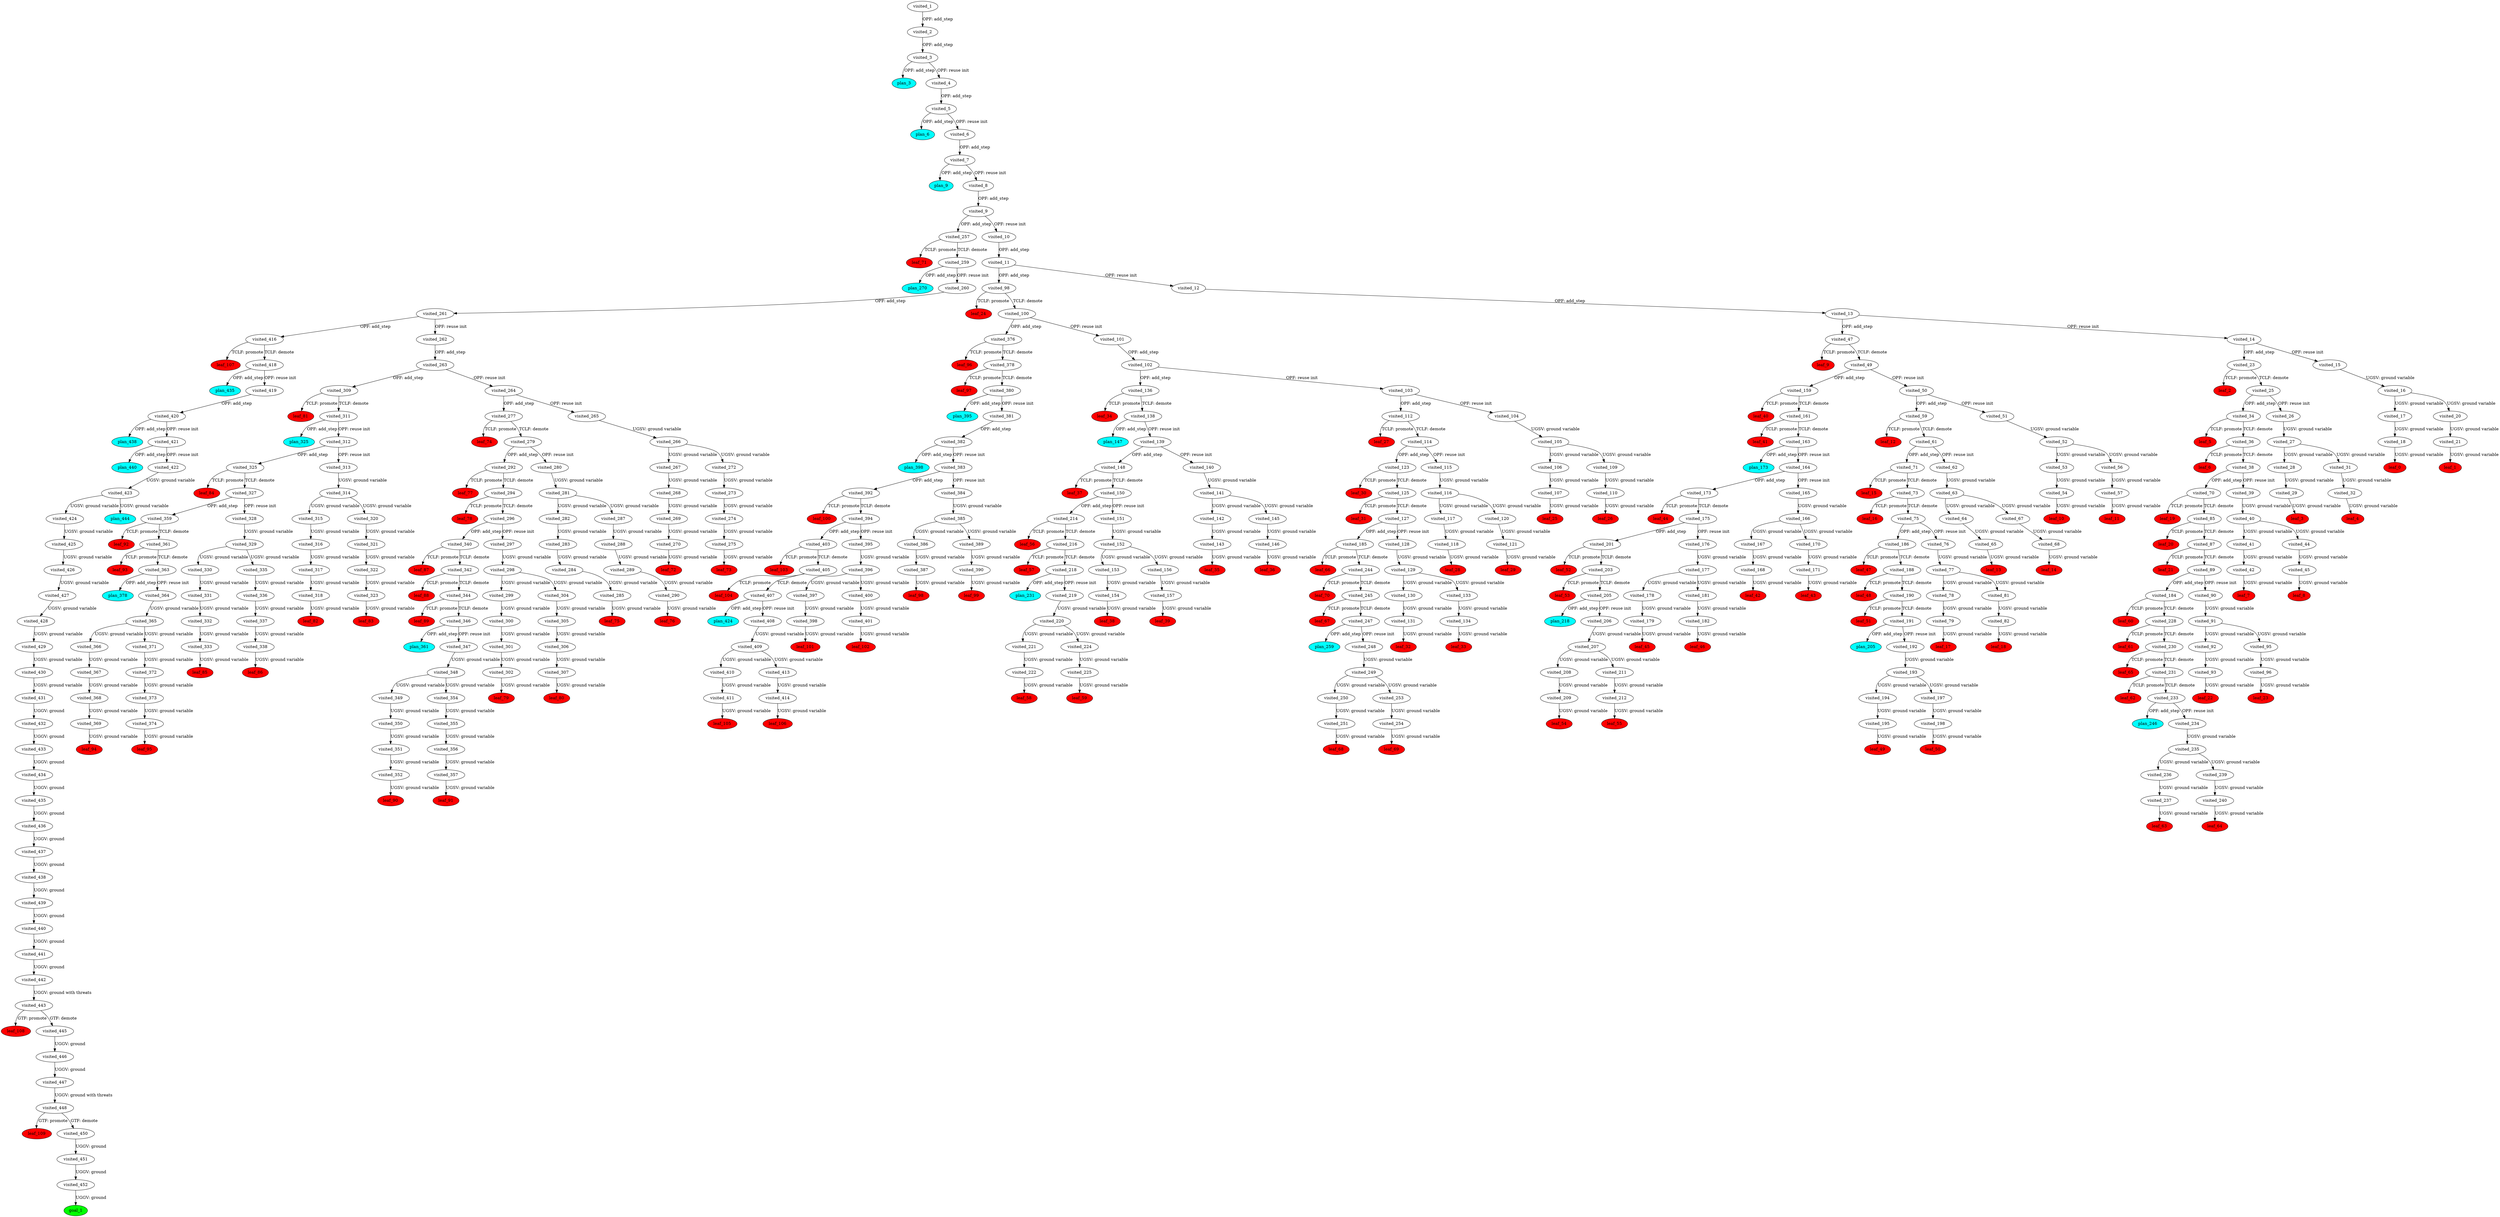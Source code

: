 digraph {
	"c4392043-3355-5c36-8c94-a2033d23c92e" [label=plan_0 fillcolor=cyan style=filled]
	"c4392043-3355-5c36-8c94-a2033d23c92e" [label=visited_1 fillcolor=white style=filled]
	"3772d002-a287-79cf-7474-832cd6b18e71" [label=plan_1 fillcolor=cyan style=filled]
	"c4392043-3355-5c36-8c94-a2033d23c92e" -> "3772d002-a287-79cf-7474-832cd6b18e71" [label="OPF: add_step"]
	"3772d002-a287-79cf-7474-832cd6b18e71" [label=visited_2 fillcolor=white style=filled]
	"23497e27-f7b3-a25d-fc5e-37d5e04e7338" [label=plan_2 fillcolor=cyan style=filled]
	"3772d002-a287-79cf-7474-832cd6b18e71" -> "23497e27-f7b3-a25d-fc5e-37d5e04e7338" [label="OPF: add_step"]
	"23497e27-f7b3-a25d-fc5e-37d5e04e7338" [label=visited_3 fillcolor=white style=filled]
	"00db24d5-323d-84e5-f7bc-3c29326e9448" [label=plan_3 fillcolor=cyan style=filled]
	"23497e27-f7b3-a25d-fc5e-37d5e04e7338" -> "00db24d5-323d-84e5-f7bc-3c29326e9448" [label="OPF: add_step"]
	"aa1b1653-9281-42bb-6322-42c6bf63e5cd" [label=plan_4 fillcolor=cyan style=filled]
	"23497e27-f7b3-a25d-fc5e-37d5e04e7338" -> "aa1b1653-9281-42bb-6322-42c6bf63e5cd" [label="OPF: reuse init"]
	"aa1b1653-9281-42bb-6322-42c6bf63e5cd" [label=visited_4 fillcolor=white style=filled]
	"5cd1fbdd-82a6-09a9-c38c-b82649706357" [label=plan_5 fillcolor=cyan style=filled]
	"aa1b1653-9281-42bb-6322-42c6bf63e5cd" -> "5cd1fbdd-82a6-09a9-c38c-b82649706357" [label="OPF: add_step"]
	"5cd1fbdd-82a6-09a9-c38c-b82649706357" [label=visited_5 fillcolor=white style=filled]
	"4820954c-c557-d257-efb9-811ef4ca4b8d" [label=plan_6 fillcolor=cyan style=filled]
	"5cd1fbdd-82a6-09a9-c38c-b82649706357" -> "4820954c-c557-d257-efb9-811ef4ca4b8d" [label="OPF: add_step"]
	"729f6659-625c-5970-23b0-20fa530b3117" [label=plan_7 fillcolor=cyan style=filled]
	"5cd1fbdd-82a6-09a9-c38c-b82649706357" -> "729f6659-625c-5970-23b0-20fa530b3117" [label="OPF: reuse init"]
	"729f6659-625c-5970-23b0-20fa530b3117" [label=visited_6 fillcolor=white style=filled]
	"9761dc70-6a9c-9f5d-e252-f48e145db645" [label=plan_8 fillcolor=cyan style=filled]
	"729f6659-625c-5970-23b0-20fa530b3117" -> "9761dc70-6a9c-9f5d-e252-f48e145db645" [label="OPF: add_step"]
	"9761dc70-6a9c-9f5d-e252-f48e145db645" [label=visited_7 fillcolor=white style=filled]
	"e59a3d6b-73d6-c45a-50b0-fc5b1029266d" [label=plan_9 fillcolor=cyan style=filled]
	"9761dc70-6a9c-9f5d-e252-f48e145db645" -> "e59a3d6b-73d6-c45a-50b0-fc5b1029266d" [label="OPF: add_step"]
	"1af94c15-eba2-205b-8596-7b7d480d457e" [label=plan_10 fillcolor=cyan style=filled]
	"9761dc70-6a9c-9f5d-e252-f48e145db645" -> "1af94c15-eba2-205b-8596-7b7d480d457e" [label="OPF: reuse init"]
	"1af94c15-eba2-205b-8596-7b7d480d457e" [label=visited_8 fillcolor=white style=filled]
	"e362b936-ec64-92a2-d6a3-5f1a964071a1" [label=plan_11 fillcolor=cyan style=filled]
	"1af94c15-eba2-205b-8596-7b7d480d457e" -> "e362b936-ec64-92a2-d6a3-5f1a964071a1" [label="OPF: add_step"]
	"e362b936-ec64-92a2-d6a3-5f1a964071a1" [label=visited_9 fillcolor=white style=filled]
	"8b3958d3-5aab-821b-2ac3-5a7dd4d6ad33" [label=plan_12 fillcolor=cyan style=filled]
	"e362b936-ec64-92a2-d6a3-5f1a964071a1" -> "8b3958d3-5aab-821b-2ac3-5a7dd4d6ad33" [label="OPF: add_step"]
	"e2265e97-789f-b93f-10ba-dcf090e1dd91" [label=plan_13 fillcolor=cyan style=filled]
	"e362b936-ec64-92a2-d6a3-5f1a964071a1" -> "e2265e97-789f-b93f-10ba-dcf090e1dd91" [label="OPF: reuse init"]
	"e2265e97-789f-b93f-10ba-dcf090e1dd91" [label=visited_10 fillcolor=white style=filled]
	"cb43213c-bcd8-c4b2-deb8-f52930a6fa9e" [label=plan_14 fillcolor=cyan style=filled]
	"e2265e97-789f-b93f-10ba-dcf090e1dd91" -> "cb43213c-bcd8-c4b2-deb8-f52930a6fa9e" [label="OPF: add_step"]
	"cb43213c-bcd8-c4b2-deb8-f52930a6fa9e" [label=visited_11 fillcolor=white style=filled]
	"d4ea288a-9e60-0b77-d75a-1a50bc67f2b5" [label=plan_15 fillcolor=cyan style=filled]
	"cb43213c-bcd8-c4b2-deb8-f52930a6fa9e" -> "d4ea288a-9e60-0b77-d75a-1a50bc67f2b5" [label="OPF: add_step"]
	"6169b330-1364-88b2-bca6-225930d8d9d7" [label=plan_16 fillcolor=cyan style=filled]
	"cb43213c-bcd8-c4b2-deb8-f52930a6fa9e" -> "6169b330-1364-88b2-bca6-225930d8d9d7" [label="OPF: reuse init"]
	"6169b330-1364-88b2-bca6-225930d8d9d7" [label=visited_12 fillcolor=white style=filled]
	"591ce994-d921-ffd9-caf3-f87a64e17efb" [label=plan_17 fillcolor=cyan style=filled]
	"6169b330-1364-88b2-bca6-225930d8d9d7" -> "591ce994-d921-ffd9-caf3-f87a64e17efb" [label="OPF: add_step"]
	"591ce994-d921-ffd9-caf3-f87a64e17efb" [label=visited_13 fillcolor=white style=filled]
	"561ab473-7ae8-c3fd-5b79-4ff0b88914ed" [label=plan_18 fillcolor=cyan style=filled]
	"591ce994-d921-ffd9-caf3-f87a64e17efb" -> "561ab473-7ae8-c3fd-5b79-4ff0b88914ed" [label="OPF: add_step"]
	"0d97894a-e518-e9cb-8f70-acca6ed95499" [label=plan_19 fillcolor=cyan style=filled]
	"591ce994-d921-ffd9-caf3-f87a64e17efb" -> "0d97894a-e518-e9cb-8f70-acca6ed95499" [label="OPF: reuse init"]
	"0d97894a-e518-e9cb-8f70-acca6ed95499" [label=visited_14 fillcolor=white style=filled]
	"56ed6312-1bf4-2799-0ee9-e2e3b018bcdf" [label=plan_20 fillcolor=cyan style=filled]
	"0d97894a-e518-e9cb-8f70-acca6ed95499" -> "56ed6312-1bf4-2799-0ee9-e2e3b018bcdf" [label="OPF: add_step"]
	"25ce4004-f651-87a9-ba17-e46fe736227f" [label=plan_21 fillcolor=cyan style=filled]
	"0d97894a-e518-e9cb-8f70-acca6ed95499" -> "25ce4004-f651-87a9-ba17-e46fe736227f" [label="OPF: reuse init"]
	"25ce4004-f651-87a9-ba17-e46fe736227f" [label=visited_15 fillcolor=white style=filled]
	"ccf94dbf-3709-9142-3824-b5483102ee54" [label=plan_22 fillcolor=cyan style=filled]
	"25ce4004-f651-87a9-ba17-e46fe736227f" -> "ccf94dbf-3709-9142-3824-b5483102ee54" [label="UGSV: ground variable"]
	"ccf94dbf-3709-9142-3824-b5483102ee54" [label=visited_16 fillcolor=white style=filled]
	"5d68db78-6b7f-701c-54ce-0cc7a4146063" [label=plan_23 fillcolor=cyan style=filled]
	"ccf94dbf-3709-9142-3824-b5483102ee54" -> "5d68db78-6b7f-701c-54ce-0cc7a4146063" [label="UGSV: ground variable"]
	"2702db6a-d6cb-01bf-31f6-4894738230e7" [label=plan_24 fillcolor=cyan style=filled]
	"ccf94dbf-3709-9142-3824-b5483102ee54" -> "2702db6a-d6cb-01bf-31f6-4894738230e7" [label="UGSV: ground variable"]
	"5d68db78-6b7f-701c-54ce-0cc7a4146063" [label=visited_17 fillcolor=white style=filled]
	"bb7116f1-265f-8cfe-fc2d-67c61f1e8fe6" [label=plan_25 fillcolor=cyan style=filled]
	"5d68db78-6b7f-701c-54ce-0cc7a4146063" -> "bb7116f1-265f-8cfe-fc2d-67c61f1e8fe6" [label="UGSV: ground variable"]
	"bb7116f1-265f-8cfe-fc2d-67c61f1e8fe6" [label=visited_18 fillcolor=white style=filled]
	"42a6d635-cecd-69b1-b00a-b08d88fe6f5f" [label=plan_26 fillcolor=cyan style=filled]
	"bb7116f1-265f-8cfe-fc2d-67c61f1e8fe6" -> "42a6d635-cecd-69b1-b00a-b08d88fe6f5f" [label="UGSV: ground variable"]
	"42a6d635-cecd-69b1-b00a-b08d88fe6f5f" [label=visited_19 fillcolor=white style=filled]
	"42a6d635-cecd-69b1-b00a-b08d88fe6f5f" [label=leaf_0 fillcolor=red style=filled]
	"2702db6a-d6cb-01bf-31f6-4894738230e7" [label=visited_20 fillcolor=white style=filled]
	"43279517-9d13-621a-8022-2daa39f48366" [label=plan_27 fillcolor=cyan style=filled]
	"2702db6a-d6cb-01bf-31f6-4894738230e7" -> "43279517-9d13-621a-8022-2daa39f48366" [label="UGSV: ground variable"]
	"43279517-9d13-621a-8022-2daa39f48366" [label=visited_21 fillcolor=white style=filled]
	"bedf2f89-d965-5b9b-9607-56136d396935" [label=plan_28 fillcolor=cyan style=filled]
	"43279517-9d13-621a-8022-2daa39f48366" -> "bedf2f89-d965-5b9b-9607-56136d396935" [label="UGSV: ground variable"]
	"bedf2f89-d965-5b9b-9607-56136d396935" [label=visited_22 fillcolor=white style=filled]
	"bedf2f89-d965-5b9b-9607-56136d396935" [label=leaf_1 fillcolor=red style=filled]
	"56ed6312-1bf4-2799-0ee9-e2e3b018bcdf" [label=visited_23 fillcolor=white style=filled]
	"02b15bfb-9f86-57a7-7565-1902e9b34114" [label=plan_29 fillcolor=cyan style=filled]
	"56ed6312-1bf4-2799-0ee9-e2e3b018bcdf" -> "02b15bfb-9f86-57a7-7565-1902e9b34114" [label="TCLF: promote"]
	"3484416d-3dc6-c1e7-7c3b-35eb8bc06a88" [label=plan_30 fillcolor=cyan style=filled]
	"56ed6312-1bf4-2799-0ee9-e2e3b018bcdf" -> "3484416d-3dc6-c1e7-7c3b-35eb8bc06a88" [label="TCLF: demote"]
	"02b15bfb-9f86-57a7-7565-1902e9b34114" [label=visited_24 fillcolor=white style=filled]
	"02b15bfb-9f86-57a7-7565-1902e9b34114" [label=leaf_2 fillcolor=red style=filled]
	"3484416d-3dc6-c1e7-7c3b-35eb8bc06a88" [label=visited_25 fillcolor=white style=filled]
	"30057f5a-b6ac-a5ea-f26f-3ff2a7e02070" [label=plan_31 fillcolor=cyan style=filled]
	"3484416d-3dc6-c1e7-7c3b-35eb8bc06a88" -> "30057f5a-b6ac-a5ea-f26f-3ff2a7e02070" [label="OPF: add_step"]
	"8e412066-8fa9-bdb6-6778-b2a5c7c145cb" [label=plan_32 fillcolor=cyan style=filled]
	"3484416d-3dc6-c1e7-7c3b-35eb8bc06a88" -> "8e412066-8fa9-bdb6-6778-b2a5c7c145cb" [label="OPF: reuse init"]
	"8e412066-8fa9-bdb6-6778-b2a5c7c145cb" [label=visited_26 fillcolor=white style=filled]
	"f2627b8e-e603-9fc6-29e2-6dbff8bd1fe0" [label=plan_33 fillcolor=cyan style=filled]
	"8e412066-8fa9-bdb6-6778-b2a5c7c145cb" -> "f2627b8e-e603-9fc6-29e2-6dbff8bd1fe0" [label="UGSV: ground variable"]
	"f2627b8e-e603-9fc6-29e2-6dbff8bd1fe0" [label=visited_27 fillcolor=white style=filled]
	"a68bf77d-ac9e-dc4b-65e9-992856e72e77" [label=plan_34 fillcolor=cyan style=filled]
	"f2627b8e-e603-9fc6-29e2-6dbff8bd1fe0" -> "a68bf77d-ac9e-dc4b-65e9-992856e72e77" [label="UGSV: ground variable"]
	"2ab49a4b-86b2-ffa5-97ed-5033dd72e26b" [label=plan_35 fillcolor=cyan style=filled]
	"f2627b8e-e603-9fc6-29e2-6dbff8bd1fe0" -> "2ab49a4b-86b2-ffa5-97ed-5033dd72e26b" [label="UGSV: ground variable"]
	"a68bf77d-ac9e-dc4b-65e9-992856e72e77" [label=visited_28 fillcolor=white style=filled]
	"f38dfe70-bfcb-1a38-6c6c-9869b103138f" [label=plan_36 fillcolor=cyan style=filled]
	"a68bf77d-ac9e-dc4b-65e9-992856e72e77" -> "f38dfe70-bfcb-1a38-6c6c-9869b103138f" [label="UGSV: ground variable"]
	"f38dfe70-bfcb-1a38-6c6c-9869b103138f" [label=visited_29 fillcolor=white style=filled]
	"6f0f47b9-4883-5dc5-16dd-1e16c6452cd8" [label=plan_37 fillcolor=cyan style=filled]
	"f38dfe70-bfcb-1a38-6c6c-9869b103138f" -> "6f0f47b9-4883-5dc5-16dd-1e16c6452cd8" [label="UGSV: ground variable"]
	"6f0f47b9-4883-5dc5-16dd-1e16c6452cd8" [label=visited_30 fillcolor=white style=filled]
	"6f0f47b9-4883-5dc5-16dd-1e16c6452cd8" [label=leaf_3 fillcolor=red style=filled]
	"2ab49a4b-86b2-ffa5-97ed-5033dd72e26b" [label=visited_31 fillcolor=white style=filled]
	"766b194d-7779-aa4a-fbb4-890c2143c26b" [label=plan_38 fillcolor=cyan style=filled]
	"2ab49a4b-86b2-ffa5-97ed-5033dd72e26b" -> "766b194d-7779-aa4a-fbb4-890c2143c26b" [label="UGSV: ground variable"]
	"766b194d-7779-aa4a-fbb4-890c2143c26b" [label=visited_32 fillcolor=white style=filled]
	"5e63145c-5408-afe1-de43-2d18042a646a" [label=plan_39 fillcolor=cyan style=filled]
	"766b194d-7779-aa4a-fbb4-890c2143c26b" -> "5e63145c-5408-afe1-de43-2d18042a646a" [label="UGSV: ground variable"]
	"5e63145c-5408-afe1-de43-2d18042a646a" [label=visited_33 fillcolor=white style=filled]
	"5e63145c-5408-afe1-de43-2d18042a646a" [label=leaf_4 fillcolor=red style=filled]
	"30057f5a-b6ac-a5ea-f26f-3ff2a7e02070" [label=visited_34 fillcolor=white style=filled]
	"8cb83d7d-ecf5-b028-430f-8499c0e9cd94" [label=plan_40 fillcolor=cyan style=filled]
	"30057f5a-b6ac-a5ea-f26f-3ff2a7e02070" -> "8cb83d7d-ecf5-b028-430f-8499c0e9cd94" [label="TCLF: promote"]
	"656379de-3538-2f04-00b9-d7204686907c" [label=plan_41 fillcolor=cyan style=filled]
	"30057f5a-b6ac-a5ea-f26f-3ff2a7e02070" -> "656379de-3538-2f04-00b9-d7204686907c" [label="TCLF: demote"]
	"8cb83d7d-ecf5-b028-430f-8499c0e9cd94" [label=visited_35 fillcolor=white style=filled]
	"8cb83d7d-ecf5-b028-430f-8499c0e9cd94" [label=leaf_5 fillcolor=red style=filled]
	"656379de-3538-2f04-00b9-d7204686907c" [label=visited_36 fillcolor=white style=filled]
	"9913d718-8dbf-7513-2081-2bc3ccfcfaf6" [label=plan_42 fillcolor=cyan style=filled]
	"656379de-3538-2f04-00b9-d7204686907c" -> "9913d718-8dbf-7513-2081-2bc3ccfcfaf6" [label="TCLF: promote"]
	"4847746c-52d1-5ee1-533c-121b9e8132a4" [label=plan_43 fillcolor=cyan style=filled]
	"656379de-3538-2f04-00b9-d7204686907c" -> "4847746c-52d1-5ee1-533c-121b9e8132a4" [label="TCLF: demote"]
	"9913d718-8dbf-7513-2081-2bc3ccfcfaf6" [label=visited_37 fillcolor=white style=filled]
	"9913d718-8dbf-7513-2081-2bc3ccfcfaf6" [label=leaf_6 fillcolor=red style=filled]
	"4847746c-52d1-5ee1-533c-121b9e8132a4" [label=visited_38 fillcolor=white style=filled]
	"7b891d96-428f-5ddd-e32a-8c9d4f8c0b19" [label=plan_44 fillcolor=cyan style=filled]
	"4847746c-52d1-5ee1-533c-121b9e8132a4" -> "7b891d96-428f-5ddd-e32a-8c9d4f8c0b19" [label="OPF: add_step"]
	"049202f8-d3ae-efcb-58c7-a2b9b54902a6" [label=plan_45 fillcolor=cyan style=filled]
	"4847746c-52d1-5ee1-533c-121b9e8132a4" -> "049202f8-d3ae-efcb-58c7-a2b9b54902a6" [label="OPF: reuse init"]
	"049202f8-d3ae-efcb-58c7-a2b9b54902a6" [label=visited_39 fillcolor=white style=filled]
	"51b92b96-2186-fe8f-a567-fbe0a905599a" [label=plan_46 fillcolor=cyan style=filled]
	"049202f8-d3ae-efcb-58c7-a2b9b54902a6" -> "51b92b96-2186-fe8f-a567-fbe0a905599a" [label="UGSV: ground variable"]
	"51b92b96-2186-fe8f-a567-fbe0a905599a" [label=visited_40 fillcolor=white style=filled]
	"3675489f-e544-a121-64bc-b2f5e640266d" [label=plan_47 fillcolor=cyan style=filled]
	"51b92b96-2186-fe8f-a567-fbe0a905599a" -> "3675489f-e544-a121-64bc-b2f5e640266d" [label="UGSV: ground variable"]
	"01608f50-8766-cb1f-da3e-b1fd0f6503d3" [label=plan_48 fillcolor=cyan style=filled]
	"51b92b96-2186-fe8f-a567-fbe0a905599a" -> "01608f50-8766-cb1f-da3e-b1fd0f6503d3" [label="UGSV: ground variable"]
	"3675489f-e544-a121-64bc-b2f5e640266d" [label=visited_41 fillcolor=white style=filled]
	"fb042b50-8c00-47d8-b0c8-88263cf46bca" [label=plan_49 fillcolor=cyan style=filled]
	"3675489f-e544-a121-64bc-b2f5e640266d" -> "fb042b50-8c00-47d8-b0c8-88263cf46bca" [label="UGSV: ground variable"]
	"fb042b50-8c00-47d8-b0c8-88263cf46bca" [label=visited_42 fillcolor=white style=filled]
	"1c215aa9-e75d-e50c-45da-d60e73d651d0" [label=plan_50 fillcolor=cyan style=filled]
	"fb042b50-8c00-47d8-b0c8-88263cf46bca" -> "1c215aa9-e75d-e50c-45da-d60e73d651d0" [label="UGSV: ground variable"]
	"1c215aa9-e75d-e50c-45da-d60e73d651d0" [label=visited_43 fillcolor=white style=filled]
	"1c215aa9-e75d-e50c-45da-d60e73d651d0" [label=leaf_7 fillcolor=red style=filled]
	"01608f50-8766-cb1f-da3e-b1fd0f6503d3" [label=visited_44 fillcolor=white style=filled]
	"72382287-0be6-b85d-86c3-28002387e4f3" [label=plan_51 fillcolor=cyan style=filled]
	"01608f50-8766-cb1f-da3e-b1fd0f6503d3" -> "72382287-0be6-b85d-86c3-28002387e4f3" [label="UGSV: ground variable"]
	"72382287-0be6-b85d-86c3-28002387e4f3" [label=visited_45 fillcolor=white style=filled]
	"af76f421-9c3e-182c-cd59-342bb51f5d5f" [label=plan_52 fillcolor=cyan style=filled]
	"72382287-0be6-b85d-86c3-28002387e4f3" -> "af76f421-9c3e-182c-cd59-342bb51f5d5f" [label="UGSV: ground variable"]
	"af76f421-9c3e-182c-cd59-342bb51f5d5f" [label=visited_46 fillcolor=white style=filled]
	"af76f421-9c3e-182c-cd59-342bb51f5d5f" [label=leaf_8 fillcolor=red style=filled]
	"561ab473-7ae8-c3fd-5b79-4ff0b88914ed" [label=visited_47 fillcolor=white style=filled]
	"c7824938-f33f-6817-61d6-d1ef413dce06" [label=plan_53 fillcolor=cyan style=filled]
	"561ab473-7ae8-c3fd-5b79-4ff0b88914ed" -> "c7824938-f33f-6817-61d6-d1ef413dce06" [label="TCLF: promote"]
	"67d87437-2d62-5b9c-facb-5903295734a7" [label=plan_54 fillcolor=cyan style=filled]
	"561ab473-7ae8-c3fd-5b79-4ff0b88914ed" -> "67d87437-2d62-5b9c-facb-5903295734a7" [label="TCLF: demote"]
	"c7824938-f33f-6817-61d6-d1ef413dce06" [label=visited_48 fillcolor=white style=filled]
	"c7824938-f33f-6817-61d6-d1ef413dce06" [label=leaf_9 fillcolor=red style=filled]
	"67d87437-2d62-5b9c-facb-5903295734a7" [label=visited_49 fillcolor=white style=filled]
	"630071ea-9ef6-a304-c881-956dff956ef0" [label=plan_55 fillcolor=cyan style=filled]
	"67d87437-2d62-5b9c-facb-5903295734a7" -> "630071ea-9ef6-a304-c881-956dff956ef0" [label="OPF: add_step"]
	"14e26acc-24c9-c084-6d27-b4b3b643acd8" [label=plan_56 fillcolor=cyan style=filled]
	"67d87437-2d62-5b9c-facb-5903295734a7" -> "14e26acc-24c9-c084-6d27-b4b3b643acd8" [label="OPF: reuse init"]
	"14e26acc-24c9-c084-6d27-b4b3b643acd8" [label=visited_50 fillcolor=white style=filled]
	"80750377-f4f3-214b-55e2-cb96e66924eb" [label=plan_57 fillcolor=cyan style=filled]
	"14e26acc-24c9-c084-6d27-b4b3b643acd8" -> "80750377-f4f3-214b-55e2-cb96e66924eb" [label="OPF: add_step"]
	"44ddf278-8335-aef3-2171-202017c8fbad" [label=plan_58 fillcolor=cyan style=filled]
	"14e26acc-24c9-c084-6d27-b4b3b643acd8" -> "44ddf278-8335-aef3-2171-202017c8fbad" [label="OPF: reuse init"]
	"44ddf278-8335-aef3-2171-202017c8fbad" [label=visited_51 fillcolor=white style=filled]
	"23e99968-7edc-ae87-b942-190cd0541430" [label=plan_59 fillcolor=cyan style=filled]
	"44ddf278-8335-aef3-2171-202017c8fbad" -> "23e99968-7edc-ae87-b942-190cd0541430" [label="UGSV: ground variable"]
	"23e99968-7edc-ae87-b942-190cd0541430" [label=visited_52 fillcolor=white style=filled]
	"fcd1f894-42a1-266e-38ec-5fe7db43bfcc" [label=plan_60 fillcolor=cyan style=filled]
	"23e99968-7edc-ae87-b942-190cd0541430" -> "fcd1f894-42a1-266e-38ec-5fe7db43bfcc" [label="UGSV: ground variable"]
	"b9606508-64a3-60a6-42ae-df63b418e4eb" [label=plan_61 fillcolor=cyan style=filled]
	"23e99968-7edc-ae87-b942-190cd0541430" -> "b9606508-64a3-60a6-42ae-df63b418e4eb" [label="UGSV: ground variable"]
	"fcd1f894-42a1-266e-38ec-5fe7db43bfcc" [label=visited_53 fillcolor=white style=filled]
	"92face0c-c682-8269-a0d9-7917b30819f0" [label=plan_62 fillcolor=cyan style=filled]
	"fcd1f894-42a1-266e-38ec-5fe7db43bfcc" -> "92face0c-c682-8269-a0d9-7917b30819f0" [label="UGSV: ground variable"]
	"92face0c-c682-8269-a0d9-7917b30819f0" [label=visited_54 fillcolor=white style=filled]
	"c1f7fd90-d4c8-ae8f-8cbe-3fc065c7d811" [label=plan_63 fillcolor=cyan style=filled]
	"92face0c-c682-8269-a0d9-7917b30819f0" -> "c1f7fd90-d4c8-ae8f-8cbe-3fc065c7d811" [label="UGSV: ground variable"]
	"c1f7fd90-d4c8-ae8f-8cbe-3fc065c7d811" [label=visited_55 fillcolor=white style=filled]
	"c1f7fd90-d4c8-ae8f-8cbe-3fc065c7d811" [label=leaf_10 fillcolor=red style=filled]
	"b9606508-64a3-60a6-42ae-df63b418e4eb" [label=visited_56 fillcolor=white style=filled]
	"82f17614-ee6d-239f-d3e9-a007674d5fcf" [label=plan_64 fillcolor=cyan style=filled]
	"b9606508-64a3-60a6-42ae-df63b418e4eb" -> "82f17614-ee6d-239f-d3e9-a007674d5fcf" [label="UGSV: ground variable"]
	"82f17614-ee6d-239f-d3e9-a007674d5fcf" [label=visited_57 fillcolor=white style=filled]
	"8aefa79b-3cc6-3c86-26e3-ae36435413db" [label=plan_65 fillcolor=cyan style=filled]
	"82f17614-ee6d-239f-d3e9-a007674d5fcf" -> "8aefa79b-3cc6-3c86-26e3-ae36435413db" [label="UGSV: ground variable"]
	"8aefa79b-3cc6-3c86-26e3-ae36435413db" [label=visited_58 fillcolor=white style=filled]
	"8aefa79b-3cc6-3c86-26e3-ae36435413db" [label=leaf_11 fillcolor=red style=filled]
	"80750377-f4f3-214b-55e2-cb96e66924eb" [label=visited_59 fillcolor=white style=filled]
	"47a2e7f5-b2fa-6f6d-0ac7-41fc8c4e516f" [label=plan_66 fillcolor=cyan style=filled]
	"80750377-f4f3-214b-55e2-cb96e66924eb" -> "47a2e7f5-b2fa-6f6d-0ac7-41fc8c4e516f" [label="TCLF: promote"]
	"f57904bd-b139-461d-de6f-1bd493f2f8e4" [label=plan_67 fillcolor=cyan style=filled]
	"80750377-f4f3-214b-55e2-cb96e66924eb" -> "f57904bd-b139-461d-de6f-1bd493f2f8e4" [label="TCLF: demote"]
	"47a2e7f5-b2fa-6f6d-0ac7-41fc8c4e516f" [label=visited_60 fillcolor=white style=filled]
	"47a2e7f5-b2fa-6f6d-0ac7-41fc8c4e516f" [label=leaf_12 fillcolor=red style=filled]
	"f57904bd-b139-461d-de6f-1bd493f2f8e4" [label=visited_61 fillcolor=white style=filled]
	"a640637d-8c69-0053-9885-847e1230a2f2" [label=plan_68 fillcolor=cyan style=filled]
	"f57904bd-b139-461d-de6f-1bd493f2f8e4" -> "a640637d-8c69-0053-9885-847e1230a2f2" [label="OPF: add_step"]
	"4f5b14ea-b565-a7d9-a41e-8ac7692fd8d3" [label=plan_69 fillcolor=cyan style=filled]
	"f57904bd-b139-461d-de6f-1bd493f2f8e4" -> "4f5b14ea-b565-a7d9-a41e-8ac7692fd8d3" [label="OPF: reuse init"]
	"4f5b14ea-b565-a7d9-a41e-8ac7692fd8d3" [label=visited_62 fillcolor=white style=filled]
	"223e56cc-0431-021f-28f7-a40aa00f7b8d" [label=plan_70 fillcolor=cyan style=filled]
	"4f5b14ea-b565-a7d9-a41e-8ac7692fd8d3" -> "223e56cc-0431-021f-28f7-a40aa00f7b8d" [label="UGSV: ground variable"]
	"223e56cc-0431-021f-28f7-a40aa00f7b8d" [label=visited_63 fillcolor=white style=filled]
	"4dfcdc88-6be9-61e6-44b9-4d91479c8871" [label=plan_71 fillcolor=cyan style=filled]
	"223e56cc-0431-021f-28f7-a40aa00f7b8d" -> "4dfcdc88-6be9-61e6-44b9-4d91479c8871" [label="UGSV: ground variable"]
	"85e18904-2789-5afd-c3a8-107aeb1ab9c4" [label=plan_72 fillcolor=cyan style=filled]
	"223e56cc-0431-021f-28f7-a40aa00f7b8d" -> "85e18904-2789-5afd-c3a8-107aeb1ab9c4" [label="UGSV: ground variable"]
	"4dfcdc88-6be9-61e6-44b9-4d91479c8871" [label=visited_64 fillcolor=white style=filled]
	"b47fd85d-24eb-e8df-5eab-26d8d320be3d" [label=plan_73 fillcolor=cyan style=filled]
	"4dfcdc88-6be9-61e6-44b9-4d91479c8871" -> "b47fd85d-24eb-e8df-5eab-26d8d320be3d" [label="UGSV: ground variable"]
	"b47fd85d-24eb-e8df-5eab-26d8d320be3d" [label=visited_65 fillcolor=white style=filled]
	"f395fcf6-2fbb-4615-93b6-9d3bada55134" [label=plan_74 fillcolor=cyan style=filled]
	"b47fd85d-24eb-e8df-5eab-26d8d320be3d" -> "f395fcf6-2fbb-4615-93b6-9d3bada55134" [label="UGSV: ground variable"]
	"f395fcf6-2fbb-4615-93b6-9d3bada55134" [label=visited_66 fillcolor=white style=filled]
	"f395fcf6-2fbb-4615-93b6-9d3bada55134" [label=leaf_13 fillcolor=red style=filled]
	"85e18904-2789-5afd-c3a8-107aeb1ab9c4" [label=visited_67 fillcolor=white style=filled]
	"59108ac7-a2fb-2650-a9cd-b6cc273963ce" [label=plan_75 fillcolor=cyan style=filled]
	"85e18904-2789-5afd-c3a8-107aeb1ab9c4" -> "59108ac7-a2fb-2650-a9cd-b6cc273963ce" [label="UGSV: ground variable"]
	"59108ac7-a2fb-2650-a9cd-b6cc273963ce" [label=visited_68 fillcolor=white style=filled]
	"a317afdc-2d15-6d43-3ba3-b1ce4ab18686" [label=plan_76 fillcolor=cyan style=filled]
	"59108ac7-a2fb-2650-a9cd-b6cc273963ce" -> "a317afdc-2d15-6d43-3ba3-b1ce4ab18686" [label="UGSV: ground variable"]
	"a317afdc-2d15-6d43-3ba3-b1ce4ab18686" [label=visited_69 fillcolor=white style=filled]
	"a317afdc-2d15-6d43-3ba3-b1ce4ab18686" [label=leaf_14 fillcolor=red style=filled]
	"7b891d96-428f-5ddd-e32a-8c9d4f8c0b19" [label=visited_70 fillcolor=white style=filled]
	"7aca539e-099e-76ad-8e03-5aeedd3bbfdd" [label=plan_77 fillcolor=cyan style=filled]
	"7b891d96-428f-5ddd-e32a-8c9d4f8c0b19" -> "7aca539e-099e-76ad-8e03-5aeedd3bbfdd" [label="TCLF: promote"]
	"4679e734-27db-eded-2278-196d7e80831a" [label=plan_78 fillcolor=cyan style=filled]
	"7b891d96-428f-5ddd-e32a-8c9d4f8c0b19" -> "4679e734-27db-eded-2278-196d7e80831a" [label="TCLF: demote"]
	"a640637d-8c69-0053-9885-847e1230a2f2" [label=visited_71 fillcolor=white style=filled]
	"f9cc8fb8-eb14-f222-1bf8-a4414020172f" [label=plan_79 fillcolor=cyan style=filled]
	"a640637d-8c69-0053-9885-847e1230a2f2" -> "f9cc8fb8-eb14-f222-1bf8-a4414020172f" [label="TCLF: promote"]
	"e4b966fc-6619-090c-c297-6fc547945035" [label=plan_80 fillcolor=cyan style=filled]
	"a640637d-8c69-0053-9885-847e1230a2f2" -> "e4b966fc-6619-090c-c297-6fc547945035" [label="TCLF: demote"]
	"f9cc8fb8-eb14-f222-1bf8-a4414020172f" [label=visited_72 fillcolor=white style=filled]
	"f9cc8fb8-eb14-f222-1bf8-a4414020172f" [label=leaf_15 fillcolor=red style=filled]
	"e4b966fc-6619-090c-c297-6fc547945035" [label=visited_73 fillcolor=white style=filled]
	"fd1e1f6d-2eee-77c5-3028-27fa38b38cd8" [label=plan_81 fillcolor=cyan style=filled]
	"e4b966fc-6619-090c-c297-6fc547945035" -> "fd1e1f6d-2eee-77c5-3028-27fa38b38cd8" [label="TCLF: promote"]
	"da36f0ee-8dcb-ce78-84dd-99d076c8b6bd" [label=plan_82 fillcolor=cyan style=filled]
	"e4b966fc-6619-090c-c297-6fc547945035" -> "da36f0ee-8dcb-ce78-84dd-99d076c8b6bd" [label="TCLF: demote"]
	"fd1e1f6d-2eee-77c5-3028-27fa38b38cd8" [label=visited_74 fillcolor=white style=filled]
	"fd1e1f6d-2eee-77c5-3028-27fa38b38cd8" [label=leaf_16 fillcolor=red style=filled]
	"da36f0ee-8dcb-ce78-84dd-99d076c8b6bd" [label=visited_75 fillcolor=white style=filled]
	"c9f7136f-bd13-2e64-f186-25ddb4505c13" [label=plan_83 fillcolor=cyan style=filled]
	"da36f0ee-8dcb-ce78-84dd-99d076c8b6bd" -> "c9f7136f-bd13-2e64-f186-25ddb4505c13" [label="OPF: add_step"]
	"3c13ad33-b826-d71c-2306-d14faa4cf9b5" [label=plan_84 fillcolor=cyan style=filled]
	"da36f0ee-8dcb-ce78-84dd-99d076c8b6bd" -> "3c13ad33-b826-d71c-2306-d14faa4cf9b5" [label="OPF: reuse init"]
	"3c13ad33-b826-d71c-2306-d14faa4cf9b5" [label=visited_76 fillcolor=white style=filled]
	"a5edcc4d-e6d9-7ce9-c51a-b0361450f133" [label=plan_85 fillcolor=cyan style=filled]
	"3c13ad33-b826-d71c-2306-d14faa4cf9b5" -> "a5edcc4d-e6d9-7ce9-c51a-b0361450f133" [label="UGSV: ground variable"]
	"a5edcc4d-e6d9-7ce9-c51a-b0361450f133" [label=visited_77 fillcolor=white style=filled]
	"de6496bc-5674-0398-11cf-4c964a683f35" [label=plan_86 fillcolor=cyan style=filled]
	"a5edcc4d-e6d9-7ce9-c51a-b0361450f133" -> "de6496bc-5674-0398-11cf-4c964a683f35" [label="UGSV: ground variable"]
	"bc07d157-10dc-ea60-5d92-7b69e753516f" [label=plan_87 fillcolor=cyan style=filled]
	"a5edcc4d-e6d9-7ce9-c51a-b0361450f133" -> "bc07d157-10dc-ea60-5d92-7b69e753516f" [label="UGSV: ground variable"]
	"de6496bc-5674-0398-11cf-4c964a683f35" [label=visited_78 fillcolor=white style=filled]
	"70e1f860-fcfd-3e44-1c42-e9d2f3239586" [label=plan_88 fillcolor=cyan style=filled]
	"de6496bc-5674-0398-11cf-4c964a683f35" -> "70e1f860-fcfd-3e44-1c42-e9d2f3239586" [label="UGSV: ground variable"]
	"70e1f860-fcfd-3e44-1c42-e9d2f3239586" [label=visited_79 fillcolor=white style=filled]
	"d661fad4-83de-4599-db13-3738f075d5f3" [label=plan_89 fillcolor=cyan style=filled]
	"70e1f860-fcfd-3e44-1c42-e9d2f3239586" -> "d661fad4-83de-4599-db13-3738f075d5f3" [label="UGSV: ground variable"]
	"d661fad4-83de-4599-db13-3738f075d5f3" [label=visited_80 fillcolor=white style=filled]
	"d661fad4-83de-4599-db13-3738f075d5f3" [label=leaf_17 fillcolor=red style=filled]
	"bc07d157-10dc-ea60-5d92-7b69e753516f" [label=visited_81 fillcolor=white style=filled]
	"60f1bbef-73c1-1937-d7c0-3f46f439a359" [label=plan_90 fillcolor=cyan style=filled]
	"bc07d157-10dc-ea60-5d92-7b69e753516f" -> "60f1bbef-73c1-1937-d7c0-3f46f439a359" [label="UGSV: ground variable"]
	"60f1bbef-73c1-1937-d7c0-3f46f439a359" [label=visited_82 fillcolor=white style=filled]
	"15d326ae-95ab-ce40-e3a0-c8730ccff865" [label=plan_91 fillcolor=cyan style=filled]
	"60f1bbef-73c1-1937-d7c0-3f46f439a359" -> "15d326ae-95ab-ce40-e3a0-c8730ccff865" [label="UGSV: ground variable"]
	"15d326ae-95ab-ce40-e3a0-c8730ccff865" [label=visited_83 fillcolor=white style=filled]
	"15d326ae-95ab-ce40-e3a0-c8730ccff865" [label=leaf_18 fillcolor=red style=filled]
	"7aca539e-099e-76ad-8e03-5aeedd3bbfdd" [label=visited_84 fillcolor=white style=filled]
	"7aca539e-099e-76ad-8e03-5aeedd3bbfdd" [label=leaf_19 fillcolor=red style=filled]
	"4679e734-27db-eded-2278-196d7e80831a" [label=visited_85 fillcolor=white style=filled]
	"c5391a2a-c597-8b49-6351-641d3bbdc316" [label=plan_92 fillcolor=cyan style=filled]
	"4679e734-27db-eded-2278-196d7e80831a" -> "c5391a2a-c597-8b49-6351-641d3bbdc316" [label="TCLF: promote"]
	"704bea2e-3039-27d5-5fa4-c2de2896876f" [label=plan_93 fillcolor=cyan style=filled]
	"4679e734-27db-eded-2278-196d7e80831a" -> "704bea2e-3039-27d5-5fa4-c2de2896876f" [label="TCLF: demote"]
	"c5391a2a-c597-8b49-6351-641d3bbdc316" [label=visited_86 fillcolor=white style=filled]
	"c5391a2a-c597-8b49-6351-641d3bbdc316" [label=leaf_20 fillcolor=red style=filled]
	"704bea2e-3039-27d5-5fa4-c2de2896876f" [label=visited_87 fillcolor=white style=filled]
	"096eafdd-3667-a70b-6f2f-2775863e4b7e" [label=plan_94 fillcolor=cyan style=filled]
	"704bea2e-3039-27d5-5fa4-c2de2896876f" -> "096eafdd-3667-a70b-6f2f-2775863e4b7e" [label="TCLF: promote"]
	"1eb764de-0f91-847d-73c9-587be058f3fb" [label=plan_95 fillcolor=cyan style=filled]
	"704bea2e-3039-27d5-5fa4-c2de2896876f" -> "1eb764de-0f91-847d-73c9-587be058f3fb" [label="TCLF: demote"]
	"096eafdd-3667-a70b-6f2f-2775863e4b7e" [label=visited_88 fillcolor=white style=filled]
	"096eafdd-3667-a70b-6f2f-2775863e4b7e" [label=leaf_21 fillcolor=red style=filled]
	"1eb764de-0f91-847d-73c9-587be058f3fb" [label=visited_89 fillcolor=white style=filled]
	"c7cd9927-35f7-8f84-a03e-056aa1003cd5" [label=plan_96 fillcolor=cyan style=filled]
	"1eb764de-0f91-847d-73c9-587be058f3fb" -> "c7cd9927-35f7-8f84-a03e-056aa1003cd5" [label="OPF: add_step"]
	"4a7041d5-b918-4343-181e-260fcae83972" [label=plan_97 fillcolor=cyan style=filled]
	"1eb764de-0f91-847d-73c9-587be058f3fb" -> "4a7041d5-b918-4343-181e-260fcae83972" [label="OPF: reuse init"]
	"4a7041d5-b918-4343-181e-260fcae83972" [label=visited_90 fillcolor=white style=filled]
	"9d2772d0-9e93-32f2-094e-71f61cc02696" [label=plan_98 fillcolor=cyan style=filled]
	"4a7041d5-b918-4343-181e-260fcae83972" -> "9d2772d0-9e93-32f2-094e-71f61cc02696" [label="UGSV: ground variable"]
	"9d2772d0-9e93-32f2-094e-71f61cc02696" [label=visited_91 fillcolor=white style=filled]
	"2af91ea2-7939-98cd-8398-b83958f895ec" [label=plan_99 fillcolor=cyan style=filled]
	"9d2772d0-9e93-32f2-094e-71f61cc02696" -> "2af91ea2-7939-98cd-8398-b83958f895ec" [label="UGSV: ground variable"]
	"c4fd24c2-1023-5c5e-4bf6-93dd44645140" [label=plan_100 fillcolor=cyan style=filled]
	"9d2772d0-9e93-32f2-094e-71f61cc02696" -> "c4fd24c2-1023-5c5e-4bf6-93dd44645140" [label="UGSV: ground variable"]
	"2af91ea2-7939-98cd-8398-b83958f895ec" [label=visited_92 fillcolor=white style=filled]
	"7b85a386-9298-ac4d-f278-02b13e0b3526" [label=plan_101 fillcolor=cyan style=filled]
	"2af91ea2-7939-98cd-8398-b83958f895ec" -> "7b85a386-9298-ac4d-f278-02b13e0b3526" [label="UGSV: ground variable"]
	"7b85a386-9298-ac4d-f278-02b13e0b3526" [label=visited_93 fillcolor=white style=filled]
	"36354512-ca69-bdf1-e319-3612e1d100ed" [label=plan_102 fillcolor=cyan style=filled]
	"7b85a386-9298-ac4d-f278-02b13e0b3526" -> "36354512-ca69-bdf1-e319-3612e1d100ed" [label="UGSV: ground variable"]
	"36354512-ca69-bdf1-e319-3612e1d100ed" [label=visited_94 fillcolor=white style=filled]
	"36354512-ca69-bdf1-e319-3612e1d100ed" [label=leaf_22 fillcolor=red style=filled]
	"c4fd24c2-1023-5c5e-4bf6-93dd44645140" [label=visited_95 fillcolor=white style=filled]
	"4f8dc407-c794-bd8a-1571-c43388bd45c8" [label=plan_103 fillcolor=cyan style=filled]
	"c4fd24c2-1023-5c5e-4bf6-93dd44645140" -> "4f8dc407-c794-bd8a-1571-c43388bd45c8" [label="UGSV: ground variable"]
	"4f8dc407-c794-bd8a-1571-c43388bd45c8" [label=visited_96 fillcolor=white style=filled]
	"dd978bf4-b163-9272-f893-ec6b95745b9f" [label=plan_104 fillcolor=cyan style=filled]
	"4f8dc407-c794-bd8a-1571-c43388bd45c8" -> "dd978bf4-b163-9272-f893-ec6b95745b9f" [label="UGSV: ground variable"]
	"dd978bf4-b163-9272-f893-ec6b95745b9f" [label=visited_97 fillcolor=white style=filled]
	"dd978bf4-b163-9272-f893-ec6b95745b9f" [label=leaf_23 fillcolor=red style=filled]
	"d4ea288a-9e60-0b77-d75a-1a50bc67f2b5" [label=visited_98 fillcolor=white style=filled]
	"e3c58a0c-f28a-640a-cf39-87da3cb21692" [label=plan_105 fillcolor=cyan style=filled]
	"d4ea288a-9e60-0b77-d75a-1a50bc67f2b5" -> "e3c58a0c-f28a-640a-cf39-87da3cb21692" [label="TCLF: promote"]
	"66e34188-25d8-0fba-bba1-473efc0d55e4" [label=plan_106 fillcolor=cyan style=filled]
	"d4ea288a-9e60-0b77-d75a-1a50bc67f2b5" -> "66e34188-25d8-0fba-bba1-473efc0d55e4" [label="TCLF: demote"]
	"e3c58a0c-f28a-640a-cf39-87da3cb21692" [label=visited_99 fillcolor=white style=filled]
	"e3c58a0c-f28a-640a-cf39-87da3cb21692" [label=leaf_24 fillcolor=red style=filled]
	"66e34188-25d8-0fba-bba1-473efc0d55e4" [label=visited_100 fillcolor=white style=filled]
	"48958b40-1af7-e35e-34f2-4635d703cde7" [label=plan_107 fillcolor=cyan style=filled]
	"66e34188-25d8-0fba-bba1-473efc0d55e4" -> "48958b40-1af7-e35e-34f2-4635d703cde7" [label="OPF: add_step"]
	"3913fdba-1972-cf34-e178-2bc41f8b3428" [label=plan_108 fillcolor=cyan style=filled]
	"66e34188-25d8-0fba-bba1-473efc0d55e4" -> "3913fdba-1972-cf34-e178-2bc41f8b3428" [label="OPF: reuse init"]
	"3913fdba-1972-cf34-e178-2bc41f8b3428" [label=visited_101 fillcolor=white style=filled]
	"0084b9c7-c563-4039-b4a0-fae4a3b2c108" [label=plan_109 fillcolor=cyan style=filled]
	"3913fdba-1972-cf34-e178-2bc41f8b3428" -> "0084b9c7-c563-4039-b4a0-fae4a3b2c108" [label="OPF: add_step"]
	"0084b9c7-c563-4039-b4a0-fae4a3b2c108" [label=visited_102 fillcolor=white style=filled]
	"488ae474-a255-7fa7-bbd7-2dae336400d3" [label=plan_110 fillcolor=cyan style=filled]
	"0084b9c7-c563-4039-b4a0-fae4a3b2c108" -> "488ae474-a255-7fa7-bbd7-2dae336400d3" [label="OPF: add_step"]
	"e719ebc9-6563-cb1d-e9e9-860460251764" [label=plan_111 fillcolor=cyan style=filled]
	"0084b9c7-c563-4039-b4a0-fae4a3b2c108" -> "e719ebc9-6563-cb1d-e9e9-860460251764" [label="OPF: reuse init"]
	"e719ebc9-6563-cb1d-e9e9-860460251764" [label=visited_103 fillcolor=white style=filled]
	"68e1b6b8-c7e0-7266-86e4-d26208788762" [label=plan_112 fillcolor=cyan style=filled]
	"e719ebc9-6563-cb1d-e9e9-860460251764" -> "68e1b6b8-c7e0-7266-86e4-d26208788762" [label="OPF: add_step"]
	"a430918b-07c3-09c8-b289-a76e52e1ea4f" [label=plan_113 fillcolor=cyan style=filled]
	"e719ebc9-6563-cb1d-e9e9-860460251764" -> "a430918b-07c3-09c8-b289-a76e52e1ea4f" [label="OPF: reuse init"]
	"a430918b-07c3-09c8-b289-a76e52e1ea4f" [label=visited_104 fillcolor=white style=filled]
	"0035149b-ed6c-5444-1b64-36d5fa09886f" [label=plan_114 fillcolor=cyan style=filled]
	"a430918b-07c3-09c8-b289-a76e52e1ea4f" -> "0035149b-ed6c-5444-1b64-36d5fa09886f" [label="UGSV: ground variable"]
	"0035149b-ed6c-5444-1b64-36d5fa09886f" [label=visited_105 fillcolor=white style=filled]
	"c641ed40-8786-01e2-3311-18499caebeda" [label=plan_115 fillcolor=cyan style=filled]
	"0035149b-ed6c-5444-1b64-36d5fa09886f" -> "c641ed40-8786-01e2-3311-18499caebeda" [label="UGSV: ground variable"]
	"9e438b1f-2ecb-ea36-8395-0cc18b7bafa3" [label=plan_116 fillcolor=cyan style=filled]
	"0035149b-ed6c-5444-1b64-36d5fa09886f" -> "9e438b1f-2ecb-ea36-8395-0cc18b7bafa3" [label="UGSV: ground variable"]
	"c641ed40-8786-01e2-3311-18499caebeda" [label=visited_106 fillcolor=white style=filled]
	"3a55ef88-7903-4c49-ef6e-20d69e16e51f" [label=plan_117 fillcolor=cyan style=filled]
	"c641ed40-8786-01e2-3311-18499caebeda" -> "3a55ef88-7903-4c49-ef6e-20d69e16e51f" [label="UGSV: ground variable"]
	"3a55ef88-7903-4c49-ef6e-20d69e16e51f" [label=visited_107 fillcolor=white style=filled]
	"91839ad9-87b1-1d2a-7c38-33effb199031" [label=plan_118 fillcolor=cyan style=filled]
	"3a55ef88-7903-4c49-ef6e-20d69e16e51f" -> "91839ad9-87b1-1d2a-7c38-33effb199031" [label="UGSV: ground variable"]
	"91839ad9-87b1-1d2a-7c38-33effb199031" [label=visited_108 fillcolor=white style=filled]
	"91839ad9-87b1-1d2a-7c38-33effb199031" [label=leaf_25 fillcolor=red style=filled]
	"9e438b1f-2ecb-ea36-8395-0cc18b7bafa3" [label=visited_109 fillcolor=white style=filled]
	"18594cb7-3410-408f-2c20-7d4929d7b05b" [label=plan_119 fillcolor=cyan style=filled]
	"9e438b1f-2ecb-ea36-8395-0cc18b7bafa3" -> "18594cb7-3410-408f-2c20-7d4929d7b05b" [label="UGSV: ground variable"]
	"18594cb7-3410-408f-2c20-7d4929d7b05b" [label=visited_110 fillcolor=white style=filled]
	"a98278c8-feb2-bfdd-1972-c42c1a5afe72" [label=plan_120 fillcolor=cyan style=filled]
	"18594cb7-3410-408f-2c20-7d4929d7b05b" -> "a98278c8-feb2-bfdd-1972-c42c1a5afe72" [label="UGSV: ground variable"]
	"a98278c8-feb2-bfdd-1972-c42c1a5afe72" [label=visited_111 fillcolor=white style=filled]
	"a98278c8-feb2-bfdd-1972-c42c1a5afe72" [label=leaf_26 fillcolor=red style=filled]
	"68e1b6b8-c7e0-7266-86e4-d26208788762" [label=visited_112 fillcolor=white style=filled]
	"e1c7c52e-4616-596b-02a5-69fce229b8cb" [label=plan_121 fillcolor=cyan style=filled]
	"68e1b6b8-c7e0-7266-86e4-d26208788762" -> "e1c7c52e-4616-596b-02a5-69fce229b8cb" [label="TCLF: promote"]
	"4b273bbc-a1d4-13d8-4554-32ad42d2cf94" [label=plan_122 fillcolor=cyan style=filled]
	"68e1b6b8-c7e0-7266-86e4-d26208788762" -> "4b273bbc-a1d4-13d8-4554-32ad42d2cf94" [label="TCLF: demote"]
	"e1c7c52e-4616-596b-02a5-69fce229b8cb" [label=visited_113 fillcolor=white style=filled]
	"e1c7c52e-4616-596b-02a5-69fce229b8cb" [label=leaf_27 fillcolor=red style=filled]
	"4b273bbc-a1d4-13d8-4554-32ad42d2cf94" [label=visited_114 fillcolor=white style=filled]
	"e2da43f2-7538-b359-d80c-b619001cd8a3" [label=plan_123 fillcolor=cyan style=filled]
	"4b273bbc-a1d4-13d8-4554-32ad42d2cf94" -> "e2da43f2-7538-b359-d80c-b619001cd8a3" [label="OPF: add_step"]
	"aecd398b-c811-da03-7bcd-b3acc008ce0c" [label=plan_124 fillcolor=cyan style=filled]
	"4b273bbc-a1d4-13d8-4554-32ad42d2cf94" -> "aecd398b-c811-da03-7bcd-b3acc008ce0c" [label="OPF: reuse init"]
	"aecd398b-c811-da03-7bcd-b3acc008ce0c" [label=visited_115 fillcolor=white style=filled]
	"d4ec2ba2-700b-ed60-2b10-73081a0dd0a9" [label=plan_125 fillcolor=cyan style=filled]
	"aecd398b-c811-da03-7bcd-b3acc008ce0c" -> "d4ec2ba2-700b-ed60-2b10-73081a0dd0a9" [label="UGSV: ground variable"]
	"d4ec2ba2-700b-ed60-2b10-73081a0dd0a9" [label=visited_116 fillcolor=white style=filled]
	"5c3d38c1-6b56-00fd-c79b-a33fe33fb7c3" [label=plan_126 fillcolor=cyan style=filled]
	"d4ec2ba2-700b-ed60-2b10-73081a0dd0a9" -> "5c3d38c1-6b56-00fd-c79b-a33fe33fb7c3" [label="UGSV: ground variable"]
	"41b68680-c5b5-0188-efd5-d0721ce5a0e0" [label=plan_127 fillcolor=cyan style=filled]
	"d4ec2ba2-700b-ed60-2b10-73081a0dd0a9" -> "41b68680-c5b5-0188-efd5-d0721ce5a0e0" [label="UGSV: ground variable"]
	"5c3d38c1-6b56-00fd-c79b-a33fe33fb7c3" [label=visited_117 fillcolor=white style=filled]
	"ece5c10e-d056-42d3-d004-f0d1baac02c5" [label=plan_128 fillcolor=cyan style=filled]
	"5c3d38c1-6b56-00fd-c79b-a33fe33fb7c3" -> "ece5c10e-d056-42d3-d004-f0d1baac02c5" [label="UGSV: ground variable"]
	"ece5c10e-d056-42d3-d004-f0d1baac02c5" [label=visited_118 fillcolor=white style=filled]
	"09076ccc-9aa1-2745-68e3-b2439354a2d9" [label=plan_129 fillcolor=cyan style=filled]
	"ece5c10e-d056-42d3-d004-f0d1baac02c5" -> "09076ccc-9aa1-2745-68e3-b2439354a2d9" [label="UGSV: ground variable"]
	"09076ccc-9aa1-2745-68e3-b2439354a2d9" [label=visited_119 fillcolor=white style=filled]
	"09076ccc-9aa1-2745-68e3-b2439354a2d9" [label=leaf_28 fillcolor=red style=filled]
	"41b68680-c5b5-0188-efd5-d0721ce5a0e0" [label=visited_120 fillcolor=white style=filled]
	"68ddab29-0901-4d04-24e4-af80ded69b19" [label=plan_130 fillcolor=cyan style=filled]
	"41b68680-c5b5-0188-efd5-d0721ce5a0e0" -> "68ddab29-0901-4d04-24e4-af80ded69b19" [label="UGSV: ground variable"]
	"68ddab29-0901-4d04-24e4-af80ded69b19" [label=visited_121 fillcolor=white style=filled]
	"c1c0349b-2b4f-3277-d8a3-c1a701cc4c32" [label=plan_131 fillcolor=cyan style=filled]
	"68ddab29-0901-4d04-24e4-af80ded69b19" -> "c1c0349b-2b4f-3277-d8a3-c1a701cc4c32" [label="UGSV: ground variable"]
	"c1c0349b-2b4f-3277-d8a3-c1a701cc4c32" [label=visited_122 fillcolor=white style=filled]
	"c1c0349b-2b4f-3277-d8a3-c1a701cc4c32" [label=leaf_29 fillcolor=red style=filled]
	"e2da43f2-7538-b359-d80c-b619001cd8a3" [label=visited_123 fillcolor=white style=filled]
	"81426ffe-bf58-166d-ca32-9f61ac76998f" [label=plan_132 fillcolor=cyan style=filled]
	"e2da43f2-7538-b359-d80c-b619001cd8a3" -> "81426ffe-bf58-166d-ca32-9f61ac76998f" [label="TCLF: promote"]
	"d02312d9-fdcb-3956-87fc-ff29a541d05e" [label=plan_133 fillcolor=cyan style=filled]
	"e2da43f2-7538-b359-d80c-b619001cd8a3" -> "d02312d9-fdcb-3956-87fc-ff29a541d05e" [label="TCLF: demote"]
	"81426ffe-bf58-166d-ca32-9f61ac76998f" [label=visited_124 fillcolor=white style=filled]
	"81426ffe-bf58-166d-ca32-9f61ac76998f" [label=leaf_30 fillcolor=red style=filled]
	"d02312d9-fdcb-3956-87fc-ff29a541d05e" [label=visited_125 fillcolor=white style=filled]
	"438a229e-3ec5-4f5d-95da-25e2c0793a18" [label=plan_134 fillcolor=cyan style=filled]
	"d02312d9-fdcb-3956-87fc-ff29a541d05e" -> "438a229e-3ec5-4f5d-95da-25e2c0793a18" [label="TCLF: promote"]
	"120965ad-38ae-eb62-755c-f2fe72595029" [label=plan_135 fillcolor=cyan style=filled]
	"d02312d9-fdcb-3956-87fc-ff29a541d05e" -> "120965ad-38ae-eb62-755c-f2fe72595029" [label="TCLF: demote"]
	"438a229e-3ec5-4f5d-95da-25e2c0793a18" [label=visited_126 fillcolor=white style=filled]
	"438a229e-3ec5-4f5d-95da-25e2c0793a18" [label=leaf_31 fillcolor=red style=filled]
	"120965ad-38ae-eb62-755c-f2fe72595029" [label=visited_127 fillcolor=white style=filled]
	"ba92fe25-143c-5856-1b18-a9000ec269ea" [label=plan_136 fillcolor=cyan style=filled]
	"120965ad-38ae-eb62-755c-f2fe72595029" -> "ba92fe25-143c-5856-1b18-a9000ec269ea" [label="OPF: add_step"]
	"91aa2854-6ae0-68f8-5ad8-1d56b06dc841" [label=plan_137 fillcolor=cyan style=filled]
	"120965ad-38ae-eb62-755c-f2fe72595029" -> "91aa2854-6ae0-68f8-5ad8-1d56b06dc841" [label="OPF: reuse init"]
	"91aa2854-6ae0-68f8-5ad8-1d56b06dc841" [label=visited_128 fillcolor=white style=filled]
	"47ef15d8-097c-48f7-bb1e-bbe5b9738579" [label=plan_138 fillcolor=cyan style=filled]
	"91aa2854-6ae0-68f8-5ad8-1d56b06dc841" -> "47ef15d8-097c-48f7-bb1e-bbe5b9738579" [label="UGSV: ground variable"]
	"47ef15d8-097c-48f7-bb1e-bbe5b9738579" [label=visited_129 fillcolor=white style=filled]
	"8bfd9630-cea8-863c-713b-bdea536b7200" [label=plan_139 fillcolor=cyan style=filled]
	"47ef15d8-097c-48f7-bb1e-bbe5b9738579" -> "8bfd9630-cea8-863c-713b-bdea536b7200" [label="UGSV: ground variable"]
	"7defb2be-464a-7247-8d1f-55f5c59f95ce" [label=plan_140 fillcolor=cyan style=filled]
	"47ef15d8-097c-48f7-bb1e-bbe5b9738579" -> "7defb2be-464a-7247-8d1f-55f5c59f95ce" [label="UGSV: ground variable"]
	"8bfd9630-cea8-863c-713b-bdea536b7200" [label=visited_130 fillcolor=white style=filled]
	"036e59f0-2ce2-2998-12bf-fd7a5a8386be" [label=plan_141 fillcolor=cyan style=filled]
	"8bfd9630-cea8-863c-713b-bdea536b7200" -> "036e59f0-2ce2-2998-12bf-fd7a5a8386be" [label="UGSV: ground variable"]
	"036e59f0-2ce2-2998-12bf-fd7a5a8386be" [label=visited_131 fillcolor=white style=filled]
	"1fb7a367-d20b-fb5b-b623-bcb55822abcb" [label=plan_142 fillcolor=cyan style=filled]
	"036e59f0-2ce2-2998-12bf-fd7a5a8386be" -> "1fb7a367-d20b-fb5b-b623-bcb55822abcb" [label="UGSV: ground variable"]
	"1fb7a367-d20b-fb5b-b623-bcb55822abcb" [label=visited_132 fillcolor=white style=filled]
	"1fb7a367-d20b-fb5b-b623-bcb55822abcb" [label=leaf_32 fillcolor=red style=filled]
	"7defb2be-464a-7247-8d1f-55f5c59f95ce" [label=visited_133 fillcolor=white style=filled]
	"b895e0d4-5eb4-e597-b96b-1fc481b9a0ab" [label=plan_143 fillcolor=cyan style=filled]
	"7defb2be-464a-7247-8d1f-55f5c59f95ce" -> "b895e0d4-5eb4-e597-b96b-1fc481b9a0ab" [label="UGSV: ground variable"]
	"b895e0d4-5eb4-e597-b96b-1fc481b9a0ab" [label=visited_134 fillcolor=white style=filled]
	"a0ed1ecb-d21c-da80-7b99-873c9e905073" [label=plan_144 fillcolor=cyan style=filled]
	"b895e0d4-5eb4-e597-b96b-1fc481b9a0ab" -> "a0ed1ecb-d21c-da80-7b99-873c9e905073" [label="UGSV: ground variable"]
	"a0ed1ecb-d21c-da80-7b99-873c9e905073" [label=visited_135 fillcolor=white style=filled]
	"a0ed1ecb-d21c-da80-7b99-873c9e905073" [label=leaf_33 fillcolor=red style=filled]
	"488ae474-a255-7fa7-bbd7-2dae336400d3" [label=visited_136 fillcolor=white style=filled]
	"13ff1a31-18d8-9e4b-f322-b3039da97d78" [label=plan_145 fillcolor=cyan style=filled]
	"488ae474-a255-7fa7-bbd7-2dae336400d3" -> "13ff1a31-18d8-9e4b-f322-b3039da97d78" [label="TCLF: promote"]
	"4ede0c74-e53c-5fa0-b9d9-0019759a7215" [label=plan_146 fillcolor=cyan style=filled]
	"488ae474-a255-7fa7-bbd7-2dae336400d3" -> "4ede0c74-e53c-5fa0-b9d9-0019759a7215" [label="TCLF: demote"]
	"13ff1a31-18d8-9e4b-f322-b3039da97d78" [label=visited_137 fillcolor=white style=filled]
	"13ff1a31-18d8-9e4b-f322-b3039da97d78" [label=leaf_34 fillcolor=red style=filled]
	"4ede0c74-e53c-5fa0-b9d9-0019759a7215" [label=visited_138 fillcolor=white style=filled]
	"1ba7ee95-6fcd-14ec-dd84-eaf1551bdf5f" [label=plan_147 fillcolor=cyan style=filled]
	"4ede0c74-e53c-5fa0-b9d9-0019759a7215" -> "1ba7ee95-6fcd-14ec-dd84-eaf1551bdf5f" [label="OPF: add_step"]
	"9dab7b3e-39e1-aa82-b0d9-0a8b9a5d0259" [label=plan_148 fillcolor=cyan style=filled]
	"4ede0c74-e53c-5fa0-b9d9-0019759a7215" -> "9dab7b3e-39e1-aa82-b0d9-0a8b9a5d0259" [label="OPF: reuse init"]
	"9dab7b3e-39e1-aa82-b0d9-0a8b9a5d0259" [label=visited_139 fillcolor=white style=filled]
	"a5b35337-d450-dc2f-5e5d-9e32da5f8a3e" [label=plan_149 fillcolor=cyan style=filled]
	"9dab7b3e-39e1-aa82-b0d9-0a8b9a5d0259" -> "a5b35337-d450-dc2f-5e5d-9e32da5f8a3e" [label="OPF: add_step"]
	"5cb4cf1e-7064-2d1c-c969-ca1e125e57f8" [label=plan_150 fillcolor=cyan style=filled]
	"9dab7b3e-39e1-aa82-b0d9-0a8b9a5d0259" -> "5cb4cf1e-7064-2d1c-c969-ca1e125e57f8" [label="OPF: reuse init"]
	"5cb4cf1e-7064-2d1c-c969-ca1e125e57f8" [label=visited_140 fillcolor=white style=filled]
	"8ddb555c-2575-ec19-280a-14953b9ab2d1" [label=plan_151 fillcolor=cyan style=filled]
	"5cb4cf1e-7064-2d1c-c969-ca1e125e57f8" -> "8ddb555c-2575-ec19-280a-14953b9ab2d1" [label="UGSV: ground variable"]
	"8ddb555c-2575-ec19-280a-14953b9ab2d1" [label=visited_141 fillcolor=white style=filled]
	"328bc02f-1c25-6b44-6ee3-17a631686405" [label=plan_152 fillcolor=cyan style=filled]
	"8ddb555c-2575-ec19-280a-14953b9ab2d1" -> "328bc02f-1c25-6b44-6ee3-17a631686405" [label="UGSV: ground variable"]
	"2ea40574-4efb-1bde-1c0c-a637854e5c4b" [label=plan_153 fillcolor=cyan style=filled]
	"8ddb555c-2575-ec19-280a-14953b9ab2d1" -> "2ea40574-4efb-1bde-1c0c-a637854e5c4b" [label="UGSV: ground variable"]
	"328bc02f-1c25-6b44-6ee3-17a631686405" [label=visited_142 fillcolor=white style=filled]
	"a82fea45-7b9b-120c-8bda-854521895275" [label=plan_154 fillcolor=cyan style=filled]
	"328bc02f-1c25-6b44-6ee3-17a631686405" -> "a82fea45-7b9b-120c-8bda-854521895275" [label="UGSV: ground variable"]
	"a82fea45-7b9b-120c-8bda-854521895275" [label=visited_143 fillcolor=white style=filled]
	"33c94842-f001-4589-015d-d0adb8ccbab8" [label=plan_155 fillcolor=cyan style=filled]
	"a82fea45-7b9b-120c-8bda-854521895275" -> "33c94842-f001-4589-015d-d0adb8ccbab8" [label="UGSV: ground variable"]
	"33c94842-f001-4589-015d-d0adb8ccbab8" [label=visited_144 fillcolor=white style=filled]
	"33c94842-f001-4589-015d-d0adb8ccbab8" [label=leaf_35 fillcolor=red style=filled]
	"2ea40574-4efb-1bde-1c0c-a637854e5c4b" [label=visited_145 fillcolor=white style=filled]
	"2062508e-4b5a-3c21-bea6-b3ffd5f43ea5" [label=plan_156 fillcolor=cyan style=filled]
	"2ea40574-4efb-1bde-1c0c-a637854e5c4b" -> "2062508e-4b5a-3c21-bea6-b3ffd5f43ea5" [label="UGSV: ground variable"]
	"2062508e-4b5a-3c21-bea6-b3ffd5f43ea5" [label=visited_146 fillcolor=white style=filled]
	"549c1e30-b447-bd9b-420e-af5075855fe7" [label=plan_157 fillcolor=cyan style=filled]
	"2062508e-4b5a-3c21-bea6-b3ffd5f43ea5" -> "549c1e30-b447-bd9b-420e-af5075855fe7" [label="UGSV: ground variable"]
	"549c1e30-b447-bd9b-420e-af5075855fe7" [label=visited_147 fillcolor=white style=filled]
	"549c1e30-b447-bd9b-420e-af5075855fe7" [label=leaf_36 fillcolor=red style=filled]
	"a5b35337-d450-dc2f-5e5d-9e32da5f8a3e" [label=visited_148 fillcolor=white style=filled]
	"7bf7c00c-0681-b676-cf51-48ccad6e4775" [label=plan_158 fillcolor=cyan style=filled]
	"a5b35337-d450-dc2f-5e5d-9e32da5f8a3e" -> "7bf7c00c-0681-b676-cf51-48ccad6e4775" [label="TCLF: promote"]
	"d76fec10-d86a-4a01-981b-08e359163a0e" [label=plan_159 fillcolor=cyan style=filled]
	"a5b35337-d450-dc2f-5e5d-9e32da5f8a3e" -> "d76fec10-d86a-4a01-981b-08e359163a0e" [label="TCLF: demote"]
	"7bf7c00c-0681-b676-cf51-48ccad6e4775" [label=visited_149 fillcolor=white style=filled]
	"7bf7c00c-0681-b676-cf51-48ccad6e4775" [label=leaf_37 fillcolor=red style=filled]
	"d76fec10-d86a-4a01-981b-08e359163a0e" [label=visited_150 fillcolor=white style=filled]
	"1b1ebbe7-bf03-dd4d-83a0-deffe79975c7" [label=plan_160 fillcolor=cyan style=filled]
	"d76fec10-d86a-4a01-981b-08e359163a0e" -> "1b1ebbe7-bf03-dd4d-83a0-deffe79975c7" [label="OPF: add_step"]
	"9a86ea63-9d6b-9c6e-1bc0-5db935c248b7" [label=plan_161 fillcolor=cyan style=filled]
	"d76fec10-d86a-4a01-981b-08e359163a0e" -> "9a86ea63-9d6b-9c6e-1bc0-5db935c248b7" [label="OPF: reuse init"]
	"9a86ea63-9d6b-9c6e-1bc0-5db935c248b7" [label=visited_151 fillcolor=white style=filled]
	"5f310f4d-5d0e-fc86-39f6-32d666da077b" [label=plan_162 fillcolor=cyan style=filled]
	"9a86ea63-9d6b-9c6e-1bc0-5db935c248b7" -> "5f310f4d-5d0e-fc86-39f6-32d666da077b" [label="UGSV: ground variable"]
	"5f310f4d-5d0e-fc86-39f6-32d666da077b" [label=visited_152 fillcolor=white style=filled]
	"3a4ef9fd-17f1-f0d1-3b00-e12d2fa908b1" [label=plan_163 fillcolor=cyan style=filled]
	"5f310f4d-5d0e-fc86-39f6-32d666da077b" -> "3a4ef9fd-17f1-f0d1-3b00-e12d2fa908b1" [label="UGSV: ground variable"]
	"54f491bc-f7ba-e9f6-ddec-1ed83db59ba7" [label=plan_164 fillcolor=cyan style=filled]
	"5f310f4d-5d0e-fc86-39f6-32d666da077b" -> "54f491bc-f7ba-e9f6-ddec-1ed83db59ba7" [label="UGSV: ground variable"]
	"3a4ef9fd-17f1-f0d1-3b00-e12d2fa908b1" [label=visited_153 fillcolor=white style=filled]
	"58b73840-d2b4-db38-81ce-954566ee2991" [label=plan_165 fillcolor=cyan style=filled]
	"3a4ef9fd-17f1-f0d1-3b00-e12d2fa908b1" -> "58b73840-d2b4-db38-81ce-954566ee2991" [label="UGSV: ground variable"]
	"58b73840-d2b4-db38-81ce-954566ee2991" [label=visited_154 fillcolor=white style=filled]
	"0245b669-c404-b9ea-a19c-d0a853e920e9" [label=plan_166 fillcolor=cyan style=filled]
	"58b73840-d2b4-db38-81ce-954566ee2991" -> "0245b669-c404-b9ea-a19c-d0a853e920e9" [label="UGSV: ground variable"]
	"0245b669-c404-b9ea-a19c-d0a853e920e9" [label=visited_155 fillcolor=white style=filled]
	"0245b669-c404-b9ea-a19c-d0a853e920e9" [label=leaf_38 fillcolor=red style=filled]
	"54f491bc-f7ba-e9f6-ddec-1ed83db59ba7" [label=visited_156 fillcolor=white style=filled]
	"a95fc0cd-67e2-db37-1413-7ae00c350a46" [label=plan_167 fillcolor=cyan style=filled]
	"54f491bc-f7ba-e9f6-ddec-1ed83db59ba7" -> "a95fc0cd-67e2-db37-1413-7ae00c350a46" [label="UGSV: ground variable"]
	"a95fc0cd-67e2-db37-1413-7ae00c350a46" [label=visited_157 fillcolor=white style=filled]
	"ae02e7fe-4fbe-af2e-0c46-42bc004b96f4" [label=plan_168 fillcolor=cyan style=filled]
	"a95fc0cd-67e2-db37-1413-7ae00c350a46" -> "ae02e7fe-4fbe-af2e-0c46-42bc004b96f4" [label="UGSV: ground variable"]
	"ae02e7fe-4fbe-af2e-0c46-42bc004b96f4" [label=visited_158 fillcolor=white style=filled]
	"ae02e7fe-4fbe-af2e-0c46-42bc004b96f4" [label=leaf_39 fillcolor=red style=filled]
	"630071ea-9ef6-a304-c881-956dff956ef0" [label=visited_159 fillcolor=white style=filled]
	"37cfe3f4-91af-5982-e971-67defc800429" [label=plan_169 fillcolor=cyan style=filled]
	"630071ea-9ef6-a304-c881-956dff956ef0" -> "37cfe3f4-91af-5982-e971-67defc800429" [label="TCLF: promote"]
	"b1e238be-6321-08db-980f-963fe88940d6" [label=plan_170 fillcolor=cyan style=filled]
	"630071ea-9ef6-a304-c881-956dff956ef0" -> "b1e238be-6321-08db-980f-963fe88940d6" [label="TCLF: demote"]
	"37cfe3f4-91af-5982-e971-67defc800429" [label=visited_160 fillcolor=white style=filled]
	"37cfe3f4-91af-5982-e971-67defc800429" [label=leaf_40 fillcolor=red style=filled]
	"b1e238be-6321-08db-980f-963fe88940d6" [label=visited_161 fillcolor=white style=filled]
	"3192bcfc-7d85-fe28-0a2a-5909be54e293" [label=plan_171 fillcolor=cyan style=filled]
	"b1e238be-6321-08db-980f-963fe88940d6" -> "3192bcfc-7d85-fe28-0a2a-5909be54e293" [label="TCLF: promote"]
	"5e2c14c6-2ed7-b05a-1ce7-3b0a30b2a6b8" [label=plan_172 fillcolor=cyan style=filled]
	"b1e238be-6321-08db-980f-963fe88940d6" -> "5e2c14c6-2ed7-b05a-1ce7-3b0a30b2a6b8" [label="TCLF: demote"]
	"3192bcfc-7d85-fe28-0a2a-5909be54e293" [label=visited_162 fillcolor=white style=filled]
	"3192bcfc-7d85-fe28-0a2a-5909be54e293" [label=leaf_41 fillcolor=red style=filled]
	"5e2c14c6-2ed7-b05a-1ce7-3b0a30b2a6b8" [label=visited_163 fillcolor=white style=filled]
	"645dda49-bc72-3547-b216-8dd36b505094" [label=plan_173 fillcolor=cyan style=filled]
	"5e2c14c6-2ed7-b05a-1ce7-3b0a30b2a6b8" -> "645dda49-bc72-3547-b216-8dd36b505094" [label="OPF: add_step"]
	"2ef3aaaf-d78b-89a4-d110-dbdeee64d36b" [label=plan_174 fillcolor=cyan style=filled]
	"5e2c14c6-2ed7-b05a-1ce7-3b0a30b2a6b8" -> "2ef3aaaf-d78b-89a4-d110-dbdeee64d36b" [label="OPF: reuse init"]
	"2ef3aaaf-d78b-89a4-d110-dbdeee64d36b" [label=visited_164 fillcolor=white style=filled]
	"603d6d0d-fdcc-3f68-7aba-2e1575adef5e" [label=plan_175 fillcolor=cyan style=filled]
	"2ef3aaaf-d78b-89a4-d110-dbdeee64d36b" -> "603d6d0d-fdcc-3f68-7aba-2e1575adef5e" [label="OPF: add_step"]
	"44c744e5-21da-96c9-6d4b-45a5e8ed141a" [label=plan_176 fillcolor=cyan style=filled]
	"2ef3aaaf-d78b-89a4-d110-dbdeee64d36b" -> "44c744e5-21da-96c9-6d4b-45a5e8ed141a" [label="OPF: reuse init"]
	"44c744e5-21da-96c9-6d4b-45a5e8ed141a" [label=visited_165 fillcolor=white style=filled]
	"d2d73be6-4b7a-acaf-fcb8-d48f2644dab3" [label=plan_177 fillcolor=cyan style=filled]
	"44c744e5-21da-96c9-6d4b-45a5e8ed141a" -> "d2d73be6-4b7a-acaf-fcb8-d48f2644dab3" [label="UGSV: ground variable"]
	"d2d73be6-4b7a-acaf-fcb8-d48f2644dab3" [label=visited_166 fillcolor=white style=filled]
	"6eb2df0e-14a1-4b92-39f7-17cdab60717e" [label=plan_178 fillcolor=cyan style=filled]
	"d2d73be6-4b7a-acaf-fcb8-d48f2644dab3" -> "6eb2df0e-14a1-4b92-39f7-17cdab60717e" [label="UGSV: ground variable"]
	"0d5fcb66-2180-92f1-72b8-49ccdfa16da2" [label=plan_179 fillcolor=cyan style=filled]
	"d2d73be6-4b7a-acaf-fcb8-d48f2644dab3" -> "0d5fcb66-2180-92f1-72b8-49ccdfa16da2" [label="UGSV: ground variable"]
	"6eb2df0e-14a1-4b92-39f7-17cdab60717e" [label=visited_167 fillcolor=white style=filled]
	"4c96ac2e-8499-d894-e637-ffe4841b99f9" [label=plan_180 fillcolor=cyan style=filled]
	"6eb2df0e-14a1-4b92-39f7-17cdab60717e" -> "4c96ac2e-8499-d894-e637-ffe4841b99f9" [label="UGSV: ground variable"]
	"4c96ac2e-8499-d894-e637-ffe4841b99f9" [label=visited_168 fillcolor=white style=filled]
	"854f3524-0533-2b4e-aa5a-f45616853d84" [label=plan_181 fillcolor=cyan style=filled]
	"4c96ac2e-8499-d894-e637-ffe4841b99f9" -> "854f3524-0533-2b4e-aa5a-f45616853d84" [label="UGSV: ground variable"]
	"854f3524-0533-2b4e-aa5a-f45616853d84" [label=visited_169 fillcolor=white style=filled]
	"854f3524-0533-2b4e-aa5a-f45616853d84" [label=leaf_42 fillcolor=red style=filled]
	"0d5fcb66-2180-92f1-72b8-49ccdfa16da2" [label=visited_170 fillcolor=white style=filled]
	"bee029e4-c876-f6d9-033b-7a7648159b75" [label=plan_182 fillcolor=cyan style=filled]
	"0d5fcb66-2180-92f1-72b8-49ccdfa16da2" -> "bee029e4-c876-f6d9-033b-7a7648159b75" [label="UGSV: ground variable"]
	"bee029e4-c876-f6d9-033b-7a7648159b75" [label=visited_171 fillcolor=white style=filled]
	"53986250-22c0-7eb7-41dd-4c1cd66b2572" [label=plan_183 fillcolor=cyan style=filled]
	"bee029e4-c876-f6d9-033b-7a7648159b75" -> "53986250-22c0-7eb7-41dd-4c1cd66b2572" [label="UGSV: ground variable"]
	"53986250-22c0-7eb7-41dd-4c1cd66b2572" [label=visited_172 fillcolor=white style=filled]
	"53986250-22c0-7eb7-41dd-4c1cd66b2572" [label=leaf_43 fillcolor=red style=filled]
	"603d6d0d-fdcc-3f68-7aba-2e1575adef5e" [label=visited_173 fillcolor=white style=filled]
	"564f1237-f71f-ae51-72c9-edcb944e5eef" [label=plan_184 fillcolor=cyan style=filled]
	"603d6d0d-fdcc-3f68-7aba-2e1575adef5e" -> "564f1237-f71f-ae51-72c9-edcb944e5eef" [label="TCLF: promote"]
	"f6ca2a5c-3a77-e7b3-968b-ef465f163e30" [label=plan_185 fillcolor=cyan style=filled]
	"603d6d0d-fdcc-3f68-7aba-2e1575adef5e" -> "f6ca2a5c-3a77-e7b3-968b-ef465f163e30" [label="TCLF: demote"]
	"564f1237-f71f-ae51-72c9-edcb944e5eef" [label=visited_174 fillcolor=white style=filled]
	"564f1237-f71f-ae51-72c9-edcb944e5eef" [label=leaf_44 fillcolor=red style=filled]
	"f6ca2a5c-3a77-e7b3-968b-ef465f163e30" [label=visited_175 fillcolor=white style=filled]
	"1d97bbd7-4129-d49c-8dff-155233ea0283" [label=plan_186 fillcolor=cyan style=filled]
	"f6ca2a5c-3a77-e7b3-968b-ef465f163e30" -> "1d97bbd7-4129-d49c-8dff-155233ea0283" [label="OPF: add_step"]
	"1f0ea331-e0fc-26a8-c282-de9462da4d2d" [label=plan_187 fillcolor=cyan style=filled]
	"f6ca2a5c-3a77-e7b3-968b-ef465f163e30" -> "1f0ea331-e0fc-26a8-c282-de9462da4d2d" [label="OPF: reuse init"]
	"1f0ea331-e0fc-26a8-c282-de9462da4d2d" [label=visited_176 fillcolor=white style=filled]
	"bfdfb75b-8045-262e-b196-a822a03d5ad4" [label=plan_188 fillcolor=cyan style=filled]
	"1f0ea331-e0fc-26a8-c282-de9462da4d2d" -> "bfdfb75b-8045-262e-b196-a822a03d5ad4" [label="UGSV: ground variable"]
	"bfdfb75b-8045-262e-b196-a822a03d5ad4" [label=visited_177 fillcolor=white style=filled]
	"b2767063-bc64-6412-5dab-3c6f6aebd361" [label=plan_189 fillcolor=cyan style=filled]
	"bfdfb75b-8045-262e-b196-a822a03d5ad4" -> "b2767063-bc64-6412-5dab-3c6f6aebd361" [label="UGSV: ground variable"]
	"b52e7806-45bc-2309-e3b2-1e4f009d91e7" [label=plan_190 fillcolor=cyan style=filled]
	"bfdfb75b-8045-262e-b196-a822a03d5ad4" -> "b52e7806-45bc-2309-e3b2-1e4f009d91e7" [label="UGSV: ground variable"]
	"b2767063-bc64-6412-5dab-3c6f6aebd361" [label=visited_178 fillcolor=white style=filled]
	"de3688dd-e49e-8ade-e879-44720ea6d140" [label=plan_191 fillcolor=cyan style=filled]
	"b2767063-bc64-6412-5dab-3c6f6aebd361" -> "de3688dd-e49e-8ade-e879-44720ea6d140" [label="UGSV: ground variable"]
	"de3688dd-e49e-8ade-e879-44720ea6d140" [label=visited_179 fillcolor=white style=filled]
	"a3a110a8-85ef-2f99-e822-e7bc298b0bc0" [label=plan_192 fillcolor=cyan style=filled]
	"de3688dd-e49e-8ade-e879-44720ea6d140" -> "a3a110a8-85ef-2f99-e822-e7bc298b0bc0" [label="UGSV: ground variable"]
	"a3a110a8-85ef-2f99-e822-e7bc298b0bc0" [label=visited_180 fillcolor=white style=filled]
	"a3a110a8-85ef-2f99-e822-e7bc298b0bc0" [label=leaf_45 fillcolor=red style=filled]
	"b52e7806-45bc-2309-e3b2-1e4f009d91e7" [label=visited_181 fillcolor=white style=filled]
	"59d0f65b-aad3-2a91-a111-b90ddd98beb0" [label=plan_193 fillcolor=cyan style=filled]
	"b52e7806-45bc-2309-e3b2-1e4f009d91e7" -> "59d0f65b-aad3-2a91-a111-b90ddd98beb0" [label="UGSV: ground variable"]
	"59d0f65b-aad3-2a91-a111-b90ddd98beb0" [label=visited_182 fillcolor=white style=filled]
	"ebd5e628-eedb-0274-0b55-40166cf439f9" [label=plan_194 fillcolor=cyan style=filled]
	"59d0f65b-aad3-2a91-a111-b90ddd98beb0" -> "ebd5e628-eedb-0274-0b55-40166cf439f9" [label="UGSV: ground variable"]
	"ebd5e628-eedb-0274-0b55-40166cf439f9" [label=visited_183 fillcolor=white style=filled]
	"ebd5e628-eedb-0274-0b55-40166cf439f9" [label=leaf_46 fillcolor=red style=filled]
	"c7cd9927-35f7-8f84-a03e-056aa1003cd5" [label=visited_184 fillcolor=white style=filled]
	"272791c5-34d3-7203-713b-a13d86016259" [label=plan_195 fillcolor=cyan style=filled]
	"c7cd9927-35f7-8f84-a03e-056aa1003cd5" -> "272791c5-34d3-7203-713b-a13d86016259" [label="TCLF: promote"]
	"554a7a57-d1e5-b73c-89d9-4a73e49f7863" [label=plan_196 fillcolor=cyan style=filled]
	"c7cd9927-35f7-8f84-a03e-056aa1003cd5" -> "554a7a57-d1e5-b73c-89d9-4a73e49f7863" [label="TCLF: demote"]
	"ba92fe25-143c-5856-1b18-a9000ec269ea" [label=visited_185 fillcolor=white style=filled]
	"e25c2055-53b4-752e-65cb-2c31befd10cd" [label=plan_197 fillcolor=cyan style=filled]
	"ba92fe25-143c-5856-1b18-a9000ec269ea" -> "e25c2055-53b4-752e-65cb-2c31befd10cd" [label="TCLF: promote"]
	"a3e26f02-0ff0-a209-a003-49c78eb1efe4" [label=plan_198 fillcolor=cyan style=filled]
	"ba92fe25-143c-5856-1b18-a9000ec269ea" -> "a3e26f02-0ff0-a209-a003-49c78eb1efe4" [label="TCLF: demote"]
	"c9f7136f-bd13-2e64-f186-25ddb4505c13" [label=visited_186 fillcolor=white style=filled]
	"9bffa96b-b931-1d57-d84f-aee4ea8da8fd" [label=plan_199 fillcolor=cyan style=filled]
	"c9f7136f-bd13-2e64-f186-25ddb4505c13" -> "9bffa96b-b931-1d57-d84f-aee4ea8da8fd" [label="TCLF: promote"]
	"d1156611-c676-56c1-59a4-34ce0e3b0b13" [label=plan_200 fillcolor=cyan style=filled]
	"c9f7136f-bd13-2e64-f186-25ddb4505c13" -> "d1156611-c676-56c1-59a4-34ce0e3b0b13" [label="TCLF: demote"]
	"9bffa96b-b931-1d57-d84f-aee4ea8da8fd" [label=visited_187 fillcolor=white style=filled]
	"9bffa96b-b931-1d57-d84f-aee4ea8da8fd" [label=leaf_47 fillcolor=red style=filled]
	"d1156611-c676-56c1-59a4-34ce0e3b0b13" [label=visited_188 fillcolor=white style=filled]
	"03e2e0ec-8344-9e89-3c9a-1d77a0c1b7da" [label=plan_201 fillcolor=cyan style=filled]
	"d1156611-c676-56c1-59a4-34ce0e3b0b13" -> "03e2e0ec-8344-9e89-3c9a-1d77a0c1b7da" [label="TCLF: promote"]
	"44e5fb30-38de-634b-ac1c-0e6b5915ced5" [label=plan_202 fillcolor=cyan style=filled]
	"d1156611-c676-56c1-59a4-34ce0e3b0b13" -> "44e5fb30-38de-634b-ac1c-0e6b5915ced5" [label="TCLF: demote"]
	"03e2e0ec-8344-9e89-3c9a-1d77a0c1b7da" [label=visited_189 fillcolor=white style=filled]
	"03e2e0ec-8344-9e89-3c9a-1d77a0c1b7da" [label=leaf_48 fillcolor=red style=filled]
	"44e5fb30-38de-634b-ac1c-0e6b5915ced5" [label=visited_190 fillcolor=white style=filled]
	"f2933086-0746-f869-54e2-dc3d6b74e5cd" [label=plan_203 fillcolor=cyan style=filled]
	"44e5fb30-38de-634b-ac1c-0e6b5915ced5" -> "f2933086-0746-f869-54e2-dc3d6b74e5cd" [label="TCLF: promote"]
	"26d77ee3-33c3-10e6-e815-f1dac4bbfec7" [label=plan_204 fillcolor=cyan style=filled]
	"44e5fb30-38de-634b-ac1c-0e6b5915ced5" -> "26d77ee3-33c3-10e6-e815-f1dac4bbfec7" [label="TCLF: demote"]
	"26d77ee3-33c3-10e6-e815-f1dac4bbfec7" [label=visited_191 fillcolor=white style=filled]
	"da379122-061a-c16e-b5e0-25b24aed19e0" [label=plan_205 fillcolor=cyan style=filled]
	"26d77ee3-33c3-10e6-e815-f1dac4bbfec7" -> "da379122-061a-c16e-b5e0-25b24aed19e0" [label="OPF: add_step"]
	"5725807b-65b4-1534-c3d9-0ea2a94e4467" [label=plan_206 fillcolor=cyan style=filled]
	"26d77ee3-33c3-10e6-e815-f1dac4bbfec7" -> "5725807b-65b4-1534-c3d9-0ea2a94e4467" [label="OPF: reuse init"]
	"5725807b-65b4-1534-c3d9-0ea2a94e4467" [label=visited_192 fillcolor=white style=filled]
	"0f396396-bf2a-19c7-69dc-18c24025a301" [label=plan_207 fillcolor=cyan style=filled]
	"5725807b-65b4-1534-c3d9-0ea2a94e4467" -> "0f396396-bf2a-19c7-69dc-18c24025a301" [label="UGSV: ground variable"]
	"0f396396-bf2a-19c7-69dc-18c24025a301" [label=visited_193 fillcolor=white style=filled]
	"a42eaace-1591-7d72-aa40-ff1e14f352f3" [label=plan_208 fillcolor=cyan style=filled]
	"0f396396-bf2a-19c7-69dc-18c24025a301" -> "a42eaace-1591-7d72-aa40-ff1e14f352f3" [label="UGSV: ground variable"]
	"e032e6c4-4461-3edb-8f3a-08f1086754e2" [label=plan_209 fillcolor=cyan style=filled]
	"0f396396-bf2a-19c7-69dc-18c24025a301" -> "e032e6c4-4461-3edb-8f3a-08f1086754e2" [label="UGSV: ground variable"]
	"a42eaace-1591-7d72-aa40-ff1e14f352f3" [label=visited_194 fillcolor=white style=filled]
	"d867f1f3-0dad-e497-953a-2959ee289954" [label=plan_210 fillcolor=cyan style=filled]
	"a42eaace-1591-7d72-aa40-ff1e14f352f3" -> "d867f1f3-0dad-e497-953a-2959ee289954" [label="UGSV: ground variable"]
	"d867f1f3-0dad-e497-953a-2959ee289954" [label=visited_195 fillcolor=white style=filled]
	"5ad7b4f8-3f87-34d4-a375-92e8a0554df4" [label=plan_211 fillcolor=cyan style=filled]
	"d867f1f3-0dad-e497-953a-2959ee289954" -> "5ad7b4f8-3f87-34d4-a375-92e8a0554df4" [label="UGSV: ground variable"]
	"5ad7b4f8-3f87-34d4-a375-92e8a0554df4" [label=visited_196 fillcolor=white style=filled]
	"5ad7b4f8-3f87-34d4-a375-92e8a0554df4" [label=leaf_49 fillcolor=red style=filled]
	"e032e6c4-4461-3edb-8f3a-08f1086754e2" [label=visited_197 fillcolor=white style=filled]
	"9f1e6e1b-0338-dec8-04f0-0d8333d5d2b7" [label=plan_212 fillcolor=cyan style=filled]
	"e032e6c4-4461-3edb-8f3a-08f1086754e2" -> "9f1e6e1b-0338-dec8-04f0-0d8333d5d2b7" [label="UGSV: ground variable"]
	"9f1e6e1b-0338-dec8-04f0-0d8333d5d2b7" [label=visited_198 fillcolor=white style=filled]
	"a4862510-83f5-da4a-a294-7417b5251bb2" [label=plan_213 fillcolor=cyan style=filled]
	"9f1e6e1b-0338-dec8-04f0-0d8333d5d2b7" -> "a4862510-83f5-da4a-a294-7417b5251bb2" [label="UGSV: ground variable"]
	"a4862510-83f5-da4a-a294-7417b5251bb2" [label=visited_199 fillcolor=white style=filled]
	"a4862510-83f5-da4a-a294-7417b5251bb2" [label=leaf_50 fillcolor=red style=filled]
	"f2933086-0746-f869-54e2-dc3d6b74e5cd" [label=visited_200 fillcolor=white style=filled]
	"f2933086-0746-f869-54e2-dc3d6b74e5cd" [label=leaf_51 fillcolor=red style=filled]
	"1d97bbd7-4129-d49c-8dff-155233ea0283" [label=visited_201 fillcolor=white style=filled]
	"117419f8-b975-6c93-93cf-e2c09e923b85" [label=plan_214 fillcolor=cyan style=filled]
	"1d97bbd7-4129-d49c-8dff-155233ea0283" -> "117419f8-b975-6c93-93cf-e2c09e923b85" [label="TCLF: promote"]
	"ba7c93fe-5d59-32d7-91ec-7d1fb9d48ff6" [label=plan_215 fillcolor=cyan style=filled]
	"1d97bbd7-4129-d49c-8dff-155233ea0283" -> "ba7c93fe-5d59-32d7-91ec-7d1fb9d48ff6" [label="TCLF: demote"]
	"117419f8-b975-6c93-93cf-e2c09e923b85" [label=visited_202 fillcolor=white style=filled]
	"117419f8-b975-6c93-93cf-e2c09e923b85" [label=leaf_52 fillcolor=red style=filled]
	"ba7c93fe-5d59-32d7-91ec-7d1fb9d48ff6" [label=visited_203 fillcolor=white style=filled]
	"41ed786e-e105-3f39-b664-4d88ccfeaca1" [label=plan_216 fillcolor=cyan style=filled]
	"ba7c93fe-5d59-32d7-91ec-7d1fb9d48ff6" -> "41ed786e-e105-3f39-b664-4d88ccfeaca1" [label="TCLF: promote"]
	"7383c215-e8fe-2dc4-1d97-052800d34ded" [label=plan_217 fillcolor=cyan style=filled]
	"ba7c93fe-5d59-32d7-91ec-7d1fb9d48ff6" -> "7383c215-e8fe-2dc4-1d97-052800d34ded" [label="TCLF: demote"]
	"41ed786e-e105-3f39-b664-4d88ccfeaca1" [label=visited_204 fillcolor=white style=filled]
	"41ed786e-e105-3f39-b664-4d88ccfeaca1" [label=leaf_53 fillcolor=red style=filled]
	"7383c215-e8fe-2dc4-1d97-052800d34ded" [label=visited_205 fillcolor=white style=filled]
	"9d06489a-f441-df52-4b06-70ba7600a94f" [label=plan_218 fillcolor=cyan style=filled]
	"7383c215-e8fe-2dc4-1d97-052800d34ded" -> "9d06489a-f441-df52-4b06-70ba7600a94f" [label="OPF: add_step"]
	"67e90c5f-ae3b-82a3-6483-8cad0f90a64c" [label=plan_219 fillcolor=cyan style=filled]
	"7383c215-e8fe-2dc4-1d97-052800d34ded" -> "67e90c5f-ae3b-82a3-6483-8cad0f90a64c" [label="OPF: reuse init"]
	"67e90c5f-ae3b-82a3-6483-8cad0f90a64c" [label=visited_206 fillcolor=white style=filled]
	"31b1f95c-731b-f24b-6c69-d38807b6e273" [label=plan_220 fillcolor=cyan style=filled]
	"67e90c5f-ae3b-82a3-6483-8cad0f90a64c" -> "31b1f95c-731b-f24b-6c69-d38807b6e273" [label="UGSV: ground variable"]
	"31b1f95c-731b-f24b-6c69-d38807b6e273" [label=visited_207 fillcolor=white style=filled]
	"0a4f3f89-5052-7fca-7c42-29e78437ace7" [label=plan_221 fillcolor=cyan style=filled]
	"31b1f95c-731b-f24b-6c69-d38807b6e273" -> "0a4f3f89-5052-7fca-7c42-29e78437ace7" [label="UGSV: ground variable"]
	"e5d7e5b3-d7be-ec4f-7a01-99ff26107e84" [label=plan_222 fillcolor=cyan style=filled]
	"31b1f95c-731b-f24b-6c69-d38807b6e273" -> "e5d7e5b3-d7be-ec4f-7a01-99ff26107e84" [label="UGSV: ground variable"]
	"0a4f3f89-5052-7fca-7c42-29e78437ace7" [label=visited_208 fillcolor=white style=filled]
	"29dd3267-63aa-caa1-dcf7-b7003160c28a" [label=plan_223 fillcolor=cyan style=filled]
	"0a4f3f89-5052-7fca-7c42-29e78437ace7" -> "29dd3267-63aa-caa1-dcf7-b7003160c28a" [label="UGSV: ground variable"]
	"29dd3267-63aa-caa1-dcf7-b7003160c28a" [label=visited_209 fillcolor=white style=filled]
	"72d63c34-1225-6807-8287-3cab4bb6b724" [label=plan_224 fillcolor=cyan style=filled]
	"29dd3267-63aa-caa1-dcf7-b7003160c28a" -> "72d63c34-1225-6807-8287-3cab4bb6b724" [label="UGSV: ground variable"]
	"72d63c34-1225-6807-8287-3cab4bb6b724" [label=visited_210 fillcolor=white style=filled]
	"72d63c34-1225-6807-8287-3cab4bb6b724" [label=leaf_54 fillcolor=red style=filled]
	"e5d7e5b3-d7be-ec4f-7a01-99ff26107e84" [label=visited_211 fillcolor=white style=filled]
	"1e6d05bb-9692-2be6-ca2b-69a5e03a898f" [label=plan_225 fillcolor=cyan style=filled]
	"e5d7e5b3-d7be-ec4f-7a01-99ff26107e84" -> "1e6d05bb-9692-2be6-ca2b-69a5e03a898f" [label="UGSV: ground variable"]
	"1e6d05bb-9692-2be6-ca2b-69a5e03a898f" [label=visited_212 fillcolor=white style=filled]
	"4682b2db-a65b-de2b-3da5-2f427bcff936" [label=plan_226 fillcolor=cyan style=filled]
	"1e6d05bb-9692-2be6-ca2b-69a5e03a898f" -> "4682b2db-a65b-de2b-3da5-2f427bcff936" [label="UGSV: ground variable"]
	"4682b2db-a65b-de2b-3da5-2f427bcff936" [label=visited_213 fillcolor=white style=filled]
	"4682b2db-a65b-de2b-3da5-2f427bcff936" [label=leaf_55 fillcolor=red style=filled]
	"1b1ebbe7-bf03-dd4d-83a0-deffe79975c7" [label=visited_214 fillcolor=white style=filled]
	"49dea006-11fe-a73c-9a23-c7bc947d0a70" [label=plan_227 fillcolor=cyan style=filled]
	"1b1ebbe7-bf03-dd4d-83a0-deffe79975c7" -> "49dea006-11fe-a73c-9a23-c7bc947d0a70" [label="TCLF: promote"]
	"dfba8ac7-5bd0-5b3e-191d-2f3f325a8f15" [label=plan_228 fillcolor=cyan style=filled]
	"1b1ebbe7-bf03-dd4d-83a0-deffe79975c7" -> "dfba8ac7-5bd0-5b3e-191d-2f3f325a8f15" [label="TCLF: demote"]
	"49dea006-11fe-a73c-9a23-c7bc947d0a70" [label=visited_215 fillcolor=white style=filled]
	"49dea006-11fe-a73c-9a23-c7bc947d0a70" [label=leaf_56 fillcolor=red style=filled]
	"dfba8ac7-5bd0-5b3e-191d-2f3f325a8f15" [label=visited_216 fillcolor=white style=filled]
	"921a4a79-ac8e-f6ad-0045-d33cea2b69c7" [label=plan_229 fillcolor=cyan style=filled]
	"dfba8ac7-5bd0-5b3e-191d-2f3f325a8f15" -> "921a4a79-ac8e-f6ad-0045-d33cea2b69c7" [label="TCLF: promote"]
	"f600b6f3-f292-7fca-0bca-de237093344b" [label=plan_230 fillcolor=cyan style=filled]
	"dfba8ac7-5bd0-5b3e-191d-2f3f325a8f15" -> "f600b6f3-f292-7fca-0bca-de237093344b" [label="TCLF: demote"]
	"921a4a79-ac8e-f6ad-0045-d33cea2b69c7" [label=visited_217 fillcolor=white style=filled]
	"921a4a79-ac8e-f6ad-0045-d33cea2b69c7" [label=leaf_57 fillcolor=red style=filled]
	"f600b6f3-f292-7fca-0bca-de237093344b" [label=visited_218 fillcolor=white style=filled]
	"be94df1f-a2eb-2a4f-1b9b-b74a7b42990e" [label=plan_231 fillcolor=cyan style=filled]
	"f600b6f3-f292-7fca-0bca-de237093344b" -> "be94df1f-a2eb-2a4f-1b9b-b74a7b42990e" [label="OPF: add_step"]
	"131c5301-f776-7dd2-3540-52909b44906c" [label=plan_232 fillcolor=cyan style=filled]
	"f600b6f3-f292-7fca-0bca-de237093344b" -> "131c5301-f776-7dd2-3540-52909b44906c" [label="OPF: reuse init"]
	"131c5301-f776-7dd2-3540-52909b44906c" [label=visited_219 fillcolor=white style=filled]
	"c8c9a980-421f-f911-f943-afefd88388dd" [label=plan_233 fillcolor=cyan style=filled]
	"131c5301-f776-7dd2-3540-52909b44906c" -> "c8c9a980-421f-f911-f943-afefd88388dd" [label="UGSV: ground variable"]
	"c8c9a980-421f-f911-f943-afefd88388dd" [label=visited_220 fillcolor=white style=filled]
	"cb336956-96e7-19f4-e85b-4d4c1ac78802" [label=plan_234 fillcolor=cyan style=filled]
	"c8c9a980-421f-f911-f943-afefd88388dd" -> "cb336956-96e7-19f4-e85b-4d4c1ac78802" [label="UGSV: ground variable"]
	"0d3f0a6f-a354-1e98-0f37-349218f6b88a" [label=plan_235 fillcolor=cyan style=filled]
	"c8c9a980-421f-f911-f943-afefd88388dd" -> "0d3f0a6f-a354-1e98-0f37-349218f6b88a" [label="UGSV: ground variable"]
	"cb336956-96e7-19f4-e85b-4d4c1ac78802" [label=visited_221 fillcolor=white style=filled]
	"b10d32ba-966f-4ac4-5857-f483daa9a973" [label=plan_236 fillcolor=cyan style=filled]
	"cb336956-96e7-19f4-e85b-4d4c1ac78802" -> "b10d32ba-966f-4ac4-5857-f483daa9a973" [label="UGSV: ground variable"]
	"b10d32ba-966f-4ac4-5857-f483daa9a973" [label=visited_222 fillcolor=white style=filled]
	"42931c52-f3b1-34e2-b307-ef63d963cddd" [label=plan_237 fillcolor=cyan style=filled]
	"b10d32ba-966f-4ac4-5857-f483daa9a973" -> "42931c52-f3b1-34e2-b307-ef63d963cddd" [label="UGSV: ground variable"]
	"42931c52-f3b1-34e2-b307-ef63d963cddd" [label=visited_223 fillcolor=white style=filled]
	"42931c52-f3b1-34e2-b307-ef63d963cddd" [label=leaf_58 fillcolor=red style=filled]
	"0d3f0a6f-a354-1e98-0f37-349218f6b88a" [label=visited_224 fillcolor=white style=filled]
	"99be2bd5-f936-07ac-e271-b28cb263d88a" [label=plan_238 fillcolor=cyan style=filled]
	"0d3f0a6f-a354-1e98-0f37-349218f6b88a" -> "99be2bd5-f936-07ac-e271-b28cb263d88a" [label="UGSV: ground variable"]
	"99be2bd5-f936-07ac-e271-b28cb263d88a" [label=visited_225 fillcolor=white style=filled]
	"0b245c45-1f52-368e-3bdc-4df98838bb67" [label=plan_239 fillcolor=cyan style=filled]
	"99be2bd5-f936-07ac-e271-b28cb263d88a" -> "0b245c45-1f52-368e-3bdc-4df98838bb67" [label="UGSV: ground variable"]
	"0b245c45-1f52-368e-3bdc-4df98838bb67" [label=visited_226 fillcolor=white style=filled]
	"0b245c45-1f52-368e-3bdc-4df98838bb67" [label=leaf_59 fillcolor=red style=filled]
	"272791c5-34d3-7203-713b-a13d86016259" [label=visited_227 fillcolor=white style=filled]
	"272791c5-34d3-7203-713b-a13d86016259" [label=leaf_60 fillcolor=red style=filled]
	"554a7a57-d1e5-b73c-89d9-4a73e49f7863" [label=visited_228 fillcolor=white style=filled]
	"73d135f7-c7fb-8018-2629-d81d5b5ab35c" [label=plan_240 fillcolor=cyan style=filled]
	"554a7a57-d1e5-b73c-89d9-4a73e49f7863" -> "73d135f7-c7fb-8018-2629-d81d5b5ab35c" [label="TCLF: promote"]
	"41742853-409f-6198-33d0-a119053db77f" [label=plan_241 fillcolor=cyan style=filled]
	"554a7a57-d1e5-b73c-89d9-4a73e49f7863" -> "41742853-409f-6198-33d0-a119053db77f" [label="TCLF: demote"]
	"73d135f7-c7fb-8018-2629-d81d5b5ab35c" [label=visited_229 fillcolor=white style=filled]
	"73d135f7-c7fb-8018-2629-d81d5b5ab35c" [label=leaf_61 fillcolor=red style=filled]
	"41742853-409f-6198-33d0-a119053db77f" [label=visited_230 fillcolor=white style=filled]
	"a350770a-88ed-9443-11e6-7cd6bafc49b8" [label=plan_242 fillcolor=cyan style=filled]
	"41742853-409f-6198-33d0-a119053db77f" -> "a350770a-88ed-9443-11e6-7cd6bafc49b8" [label="TCLF: promote"]
	"0e802b28-c4bf-1d47-4e65-655746138c46" [label=plan_243 fillcolor=cyan style=filled]
	"41742853-409f-6198-33d0-a119053db77f" -> "0e802b28-c4bf-1d47-4e65-655746138c46" [label="TCLF: demote"]
	"0e802b28-c4bf-1d47-4e65-655746138c46" [label=visited_231 fillcolor=white style=filled]
	"82a15681-35d4-a1c4-4cec-f159b541387c" [label=plan_244 fillcolor=cyan style=filled]
	"0e802b28-c4bf-1d47-4e65-655746138c46" -> "82a15681-35d4-a1c4-4cec-f159b541387c" [label="TCLF: promote"]
	"e58c287a-7f27-002b-01de-97f8b4296164" [label=plan_245 fillcolor=cyan style=filled]
	"0e802b28-c4bf-1d47-4e65-655746138c46" -> "e58c287a-7f27-002b-01de-97f8b4296164" [label="TCLF: demote"]
	"82a15681-35d4-a1c4-4cec-f159b541387c" [label=visited_232 fillcolor=white style=filled]
	"82a15681-35d4-a1c4-4cec-f159b541387c" [label=leaf_62 fillcolor=red style=filled]
	"e58c287a-7f27-002b-01de-97f8b4296164" [label=visited_233 fillcolor=white style=filled]
	"5bec8fce-5ad3-59d9-e292-ee6dfa84d424" [label=plan_246 fillcolor=cyan style=filled]
	"e58c287a-7f27-002b-01de-97f8b4296164" -> "5bec8fce-5ad3-59d9-e292-ee6dfa84d424" [label="OPF: add_step"]
	"f35bcefe-dc47-5063-5f0b-6c093856a1f6" [label=plan_247 fillcolor=cyan style=filled]
	"e58c287a-7f27-002b-01de-97f8b4296164" -> "f35bcefe-dc47-5063-5f0b-6c093856a1f6" [label="OPF: reuse init"]
	"f35bcefe-dc47-5063-5f0b-6c093856a1f6" [label=visited_234 fillcolor=white style=filled]
	"4c9d800c-fee6-dfed-10dc-9f01b25d870e" [label=plan_248 fillcolor=cyan style=filled]
	"f35bcefe-dc47-5063-5f0b-6c093856a1f6" -> "4c9d800c-fee6-dfed-10dc-9f01b25d870e" [label="UGSV: ground variable"]
	"4c9d800c-fee6-dfed-10dc-9f01b25d870e" [label=visited_235 fillcolor=white style=filled]
	"ff9c8c8f-d4c4-05f2-c483-78c58dab50e8" [label=plan_249 fillcolor=cyan style=filled]
	"4c9d800c-fee6-dfed-10dc-9f01b25d870e" -> "ff9c8c8f-d4c4-05f2-c483-78c58dab50e8" [label="UGSV: ground variable"]
	"191be4de-8681-230e-0125-ddf1ce83b9f8" [label=plan_250 fillcolor=cyan style=filled]
	"4c9d800c-fee6-dfed-10dc-9f01b25d870e" -> "191be4de-8681-230e-0125-ddf1ce83b9f8" [label="UGSV: ground variable"]
	"ff9c8c8f-d4c4-05f2-c483-78c58dab50e8" [label=visited_236 fillcolor=white style=filled]
	"f0471f54-3bd9-22ca-2126-4e0b66bb5700" [label=plan_251 fillcolor=cyan style=filled]
	"ff9c8c8f-d4c4-05f2-c483-78c58dab50e8" -> "f0471f54-3bd9-22ca-2126-4e0b66bb5700" [label="UGSV: ground variable"]
	"f0471f54-3bd9-22ca-2126-4e0b66bb5700" [label=visited_237 fillcolor=white style=filled]
	"fe48562c-6888-1ee0-d7c3-91eb9e500cee" [label=plan_252 fillcolor=cyan style=filled]
	"f0471f54-3bd9-22ca-2126-4e0b66bb5700" -> "fe48562c-6888-1ee0-d7c3-91eb9e500cee" [label="UGSV: ground variable"]
	"fe48562c-6888-1ee0-d7c3-91eb9e500cee" [label=visited_238 fillcolor=white style=filled]
	"fe48562c-6888-1ee0-d7c3-91eb9e500cee" [label=leaf_63 fillcolor=red style=filled]
	"191be4de-8681-230e-0125-ddf1ce83b9f8" [label=visited_239 fillcolor=white style=filled]
	"72165f64-4b1c-9ae1-d90d-29a7634d1933" [label=plan_253 fillcolor=cyan style=filled]
	"191be4de-8681-230e-0125-ddf1ce83b9f8" -> "72165f64-4b1c-9ae1-d90d-29a7634d1933" [label="UGSV: ground variable"]
	"72165f64-4b1c-9ae1-d90d-29a7634d1933" [label=visited_240 fillcolor=white style=filled]
	"09273d33-8765-ee61-b6a2-b70c5189b887" [label=plan_254 fillcolor=cyan style=filled]
	"72165f64-4b1c-9ae1-d90d-29a7634d1933" -> "09273d33-8765-ee61-b6a2-b70c5189b887" [label="UGSV: ground variable"]
	"09273d33-8765-ee61-b6a2-b70c5189b887" [label=visited_241 fillcolor=white style=filled]
	"09273d33-8765-ee61-b6a2-b70c5189b887" [label=leaf_64 fillcolor=red style=filled]
	"a350770a-88ed-9443-11e6-7cd6bafc49b8" [label=visited_242 fillcolor=white style=filled]
	"a350770a-88ed-9443-11e6-7cd6bafc49b8" [label=leaf_65 fillcolor=red style=filled]
	"e25c2055-53b4-752e-65cb-2c31befd10cd" [label=visited_243 fillcolor=white style=filled]
	"e25c2055-53b4-752e-65cb-2c31befd10cd" [label=leaf_66 fillcolor=red style=filled]
	"a3e26f02-0ff0-a209-a003-49c78eb1efe4" [label=visited_244 fillcolor=white style=filled]
	"43a7d28a-798c-4918-e611-51c4f45327c5" [label=plan_255 fillcolor=cyan style=filled]
	"a3e26f02-0ff0-a209-a003-49c78eb1efe4" -> "43a7d28a-798c-4918-e611-51c4f45327c5" [label="TCLF: promote"]
	"172e7799-bb8a-388f-121c-01bf4e1edff4" [label=plan_256 fillcolor=cyan style=filled]
	"a3e26f02-0ff0-a209-a003-49c78eb1efe4" -> "172e7799-bb8a-388f-121c-01bf4e1edff4" [label="TCLF: demote"]
	"172e7799-bb8a-388f-121c-01bf4e1edff4" [label=visited_245 fillcolor=white style=filled]
	"77785ecf-c46f-7040-0aa4-593077625f4a" [label=plan_257 fillcolor=cyan style=filled]
	"172e7799-bb8a-388f-121c-01bf4e1edff4" -> "77785ecf-c46f-7040-0aa4-593077625f4a" [label="TCLF: promote"]
	"e428c227-3dbb-40e7-b84f-690e2823f7b1" [label=plan_258 fillcolor=cyan style=filled]
	"172e7799-bb8a-388f-121c-01bf4e1edff4" -> "e428c227-3dbb-40e7-b84f-690e2823f7b1" [label="TCLF: demote"]
	"77785ecf-c46f-7040-0aa4-593077625f4a" [label=visited_246 fillcolor=white style=filled]
	"77785ecf-c46f-7040-0aa4-593077625f4a" [label=leaf_67 fillcolor=red style=filled]
	"e428c227-3dbb-40e7-b84f-690e2823f7b1" [label=visited_247 fillcolor=white style=filled]
	"b7bb502a-f01e-ad40-fe6b-ca04060a8789" [label=plan_259 fillcolor=cyan style=filled]
	"e428c227-3dbb-40e7-b84f-690e2823f7b1" -> "b7bb502a-f01e-ad40-fe6b-ca04060a8789" [label="OPF: add_step"]
	"c2cf6f3d-83e0-29f8-f3ca-7b81c5aa4811" [label=plan_260 fillcolor=cyan style=filled]
	"e428c227-3dbb-40e7-b84f-690e2823f7b1" -> "c2cf6f3d-83e0-29f8-f3ca-7b81c5aa4811" [label="OPF: reuse init"]
	"c2cf6f3d-83e0-29f8-f3ca-7b81c5aa4811" [label=visited_248 fillcolor=white style=filled]
	"f3a85279-cc10-d653-43bb-fb73c91aea01" [label=plan_261 fillcolor=cyan style=filled]
	"c2cf6f3d-83e0-29f8-f3ca-7b81c5aa4811" -> "f3a85279-cc10-d653-43bb-fb73c91aea01" [label="UGSV: ground variable"]
	"f3a85279-cc10-d653-43bb-fb73c91aea01" [label=visited_249 fillcolor=white style=filled]
	"22959d2f-cbe3-d483-5138-b283683d5bd6" [label=plan_262 fillcolor=cyan style=filled]
	"f3a85279-cc10-d653-43bb-fb73c91aea01" -> "22959d2f-cbe3-d483-5138-b283683d5bd6" [label="UGSV: ground variable"]
	"87477084-d40d-b4e7-a21c-95c54dd2206a" [label=plan_263 fillcolor=cyan style=filled]
	"f3a85279-cc10-d653-43bb-fb73c91aea01" -> "87477084-d40d-b4e7-a21c-95c54dd2206a" [label="UGSV: ground variable"]
	"22959d2f-cbe3-d483-5138-b283683d5bd6" [label=visited_250 fillcolor=white style=filled]
	"36b09f3a-47ab-9dec-3353-463a22715462" [label=plan_264 fillcolor=cyan style=filled]
	"22959d2f-cbe3-d483-5138-b283683d5bd6" -> "36b09f3a-47ab-9dec-3353-463a22715462" [label="UGSV: ground variable"]
	"36b09f3a-47ab-9dec-3353-463a22715462" [label=visited_251 fillcolor=white style=filled]
	"590425fd-2099-a192-3823-05f2dff809f2" [label=plan_265 fillcolor=cyan style=filled]
	"36b09f3a-47ab-9dec-3353-463a22715462" -> "590425fd-2099-a192-3823-05f2dff809f2" [label="UGSV: ground variable"]
	"590425fd-2099-a192-3823-05f2dff809f2" [label=visited_252 fillcolor=white style=filled]
	"590425fd-2099-a192-3823-05f2dff809f2" [label=leaf_68 fillcolor=red style=filled]
	"87477084-d40d-b4e7-a21c-95c54dd2206a" [label=visited_253 fillcolor=white style=filled]
	"edb462c0-b8fb-6a0b-491d-8b4928e7469c" [label=plan_266 fillcolor=cyan style=filled]
	"87477084-d40d-b4e7-a21c-95c54dd2206a" -> "edb462c0-b8fb-6a0b-491d-8b4928e7469c" [label="UGSV: ground variable"]
	"edb462c0-b8fb-6a0b-491d-8b4928e7469c" [label=visited_254 fillcolor=white style=filled]
	"9ee9aedc-741f-4e1d-4b5c-cc26488ae444" [label=plan_267 fillcolor=cyan style=filled]
	"edb462c0-b8fb-6a0b-491d-8b4928e7469c" -> "9ee9aedc-741f-4e1d-4b5c-cc26488ae444" [label="UGSV: ground variable"]
	"9ee9aedc-741f-4e1d-4b5c-cc26488ae444" [label=visited_255 fillcolor=white style=filled]
	"9ee9aedc-741f-4e1d-4b5c-cc26488ae444" [label=leaf_69 fillcolor=red style=filled]
	"43a7d28a-798c-4918-e611-51c4f45327c5" [label=visited_256 fillcolor=white style=filled]
	"43a7d28a-798c-4918-e611-51c4f45327c5" [label=leaf_70 fillcolor=red style=filled]
	"8b3958d3-5aab-821b-2ac3-5a7dd4d6ad33" [label=visited_257 fillcolor=white style=filled]
	"b1f51190-fc12-82ca-517c-d0408af3d512" [label=plan_268 fillcolor=cyan style=filled]
	"8b3958d3-5aab-821b-2ac3-5a7dd4d6ad33" -> "b1f51190-fc12-82ca-517c-d0408af3d512" [label="TCLF: promote"]
	"29e2fac1-1d63-49ee-0193-c3cae5df6e92" [label=plan_269 fillcolor=cyan style=filled]
	"8b3958d3-5aab-821b-2ac3-5a7dd4d6ad33" -> "29e2fac1-1d63-49ee-0193-c3cae5df6e92" [label="TCLF: demote"]
	"b1f51190-fc12-82ca-517c-d0408af3d512" [label=visited_258 fillcolor=white style=filled]
	"b1f51190-fc12-82ca-517c-d0408af3d512" [label=leaf_71 fillcolor=red style=filled]
	"29e2fac1-1d63-49ee-0193-c3cae5df6e92" [label=visited_259 fillcolor=white style=filled]
	"34bf4496-8658-6ea4-0508-0467fe8c4226" [label=plan_270 fillcolor=cyan style=filled]
	"29e2fac1-1d63-49ee-0193-c3cae5df6e92" -> "34bf4496-8658-6ea4-0508-0467fe8c4226" [label="OPF: add_step"]
	"1685eb35-faeb-9f25-b9c6-9b21a5f6af37" [label=plan_271 fillcolor=cyan style=filled]
	"29e2fac1-1d63-49ee-0193-c3cae5df6e92" -> "1685eb35-faeb-9f25-b9c6-9b21a5f6af37" [label="OPF: reuse init"]
	"1685eb35-faeb-9f25-b9c6-9b21a5f6af37" [label=visited_260 fillcolor=white style=filled]
	"02b77c5d-37ab-8ae7-79c9-3336916a3c1a" [label=plan_272 fillcolor=cyan style=filled]
	"1685eb35-faeb-9f25-b9c6-9b21a5f6af37" -> "02b77c5d-37ab-8ae7-79c9-3336916a3c1a" [label="OPF: add_step"]
	"02b77c5d-37ab-8ae7-79c9-3336916a3c1a" [label=visited_261 fillcolor=white style=filled]
	"0f0b6f6b-a96f-6034-4605-ac6637c0e546" [label=plan_273 fillcolor=cyan style=filled]
	"02b77c5d-37ab-8ae7-79c9-3336916a3c1a" -> "0f0b6f6b-a96f-6034-4605-ac6637c0e546" [label="OPF: add_step"]
	"e0571960-ccc5-3c7b-1b6c-04f1ccaa3ac3" [label=plan_274 fillcolor=cyan style=filled]
	"02b77c5d-37ab-8ae7-79c9-3336916a3c1a" -> "e0571960-ccc5-3c7b-1b6c-04f1ccaa3ac3" [label="OPF: reuse init"]
	"e0571960-ccc5-3c7b-1b6c-04f1ccaa3ac3" [label=visited_262 fillcolor=white style=filled]
	"e78b5e22-4abd-9883-6afb-74ddae8f2d86" [label=plan_275 fillcolor=cyan style=filled]
	"e0571960-ccc5-3c7b-1b6c-04f1ccaa3ac3" -> "e78b5e22-4abd-9883-6afb-74ddae8f2d86" [label="OPF: add_step"]
	"e78b5e22-4abd-9883-6afb-74ddae8f2d86" [label=visited_263 fillcolor=white style=filled]
	"ff366e1e-49c9-a959-764b-61de5a27dc25" [label=plan_276 fillcolor=cyan style=filled]
	"e78b5e22-4abd-9883-6afb-74ddae8f2d86" -> "ff366e1e-49c9-a959-764b-61de5a27dc25" [label="OPF: add_step"]
	"60563a48-be2f-5e0a-29ad-767be14d0c78" [label=plan_277 fillcolor=cyan style=filled]
	"e78b5e22-4abd-9883-6afb-74ddae8f2d86" -> "60563a48-be2f-5e0a-29ad-767be14d0c78" [label="OPF: reuse init"]
	"60563a48-be2f-5e0a-29ad-767be14d0c78" [label=visited_264 fillcolor=white style=filled]
	"7fd6c568-deda-4af6-d86f-a5a29de688e6" [label=plan_278 fillcolor=cyan style=filled]
	"60563a48-be2f-5e0a-29ad-767be14d0c78" -> "7fd6c568-deda-4af6-d86f-a5a29de688e6" [label="OPF: add_step"]
	"eeadb26b-bcdc-3d5a-c0a8-fdfc0483540a" [label=plan_279 fillcolor=cyan style=filled]
	"60563a48-be2f-5e0a-29ad-767be14d0c78" -> "eeadb26b-bcdc-3d5a-c0a8-fdfc0483540a" [label="OPF: reuse init"]
	"eeadb26b-bcdc-3d5a-c0a8-fdfc0483540a" [label=visited_265 fillcolor=white style=filled]
	"24b5b20d-0596-748d-0550-35d38cbe6f7a" [label=plan_280 fillcolor=cyan style=filled]
	"eeadb26b-bcdc-3d5a-c0a8-fdfc0483540a" -> "24b5b20d-0596-748d-0550-35d38cbe6f7a" [label="UGSV: ground variable"]
	"24b5b20d-0596-748d-0550-35d38cbe6f7a" [label=visited_266 fillcolor=white style=filled]
	"f75912a2-11b0-b2e1-3230-e9c24cb53f48" [label=plan_281 fillcolor=cyan style=filled]
	"24b5b20d-0596-748d-0550-35d38cbe6f7a" -> "f75912a2-11b0-b2e1-3230-e9c24cb53f48" [label="UGSV: ground variable"]
	"156684e1-d0b7-3906-8e65-a819dab2b525" [label=plan_282 fillcolor=cyan style=filled]
	"24b5b20d-0596-748d-0550-35d38cbe6f7a" -> "156684e1-d0b7-3906-8e65-a819dab2b525" [label="UGSV: ground variable"]
	"f75912a2-11b0-b2e1-3230-e9c24cb53f48" [label=visited_267 fillcolor=white style=filled]
	"ba6ad5f2-2939-25c2-f7dd-d5f881982acb" [label=plan_283 fillcolor=cyan style=filled]
	"f75912a2-11b0-b2e1-3230-e9c24cb53f48" -> "ba6ad5f2-2939-25c2-f7dd-d5f881982acb" [label="UGSV: ground variable"]
	"ba6ad5f2-2939-25c2-f7dd-d5f881982acb" [label=visited_268 fillcolor=white style=filled]
	"4ffdd57b-36b4-131b-3765-8683fbfd4670" [label=plan_284 fillcolor=cyan style=filled]
	"ba6ad5f2-2939-25c2-f7dd-d5f881982acb" -> "4ffdd57b-36b4-131b-3765-8683fbfd4670" [label="UGSV: ground variable"]
	"4ffdd57b-36b4-131b-3765-8683fbfd4670" [label=visited_269 fillcolor=white style=filled]
	"bc16d740-9cd7-31f6-dd47-98c7deb9d238" [label=plan_285 fillcolor=cyan style=filled]
	"4ffdd57b-36b4-131b-3765-8683fbfd4670" -> "bc16d740-9cd7-31f6-dd47-98c7deb9d238" [label="UGSV: ground variable"]
	"bc16d740-9cd7-31f6-dd47-98c7deb9d238" [label=visited_270 fillcolor=white style=filled]
	"2db5b1f4-0321-8c70-728b-d13c494c8758" [label=plan_286 fillcolor=cyan style=filled]
	"bc16d740-9cd7-31f6-dd47-98c7deb9d238" -> "2db5b1f4-0321-8c70-728b-d13c494c8758" [label="UGSV: ground variable"]
	"2db5b1f4-0321-8c70-728b-d13c494c8758" [label=visited_271 fillcolor=white style=filled]
	"2db5b1f4-0321-8c70-728b-d13c494c8758" [label=leaf_72 fillcolor=red style=filled]
	"156684e1-d0b7-3906-8e65-a819dab2b525" [label=visited_272 fillcolor=white style=filled]
	"7a76cd72-d914-5eff-92c3-cee29fd85ffc" [label=plan_287 fillcolor=cyan style=filled]
	"156684e1-d0b7-3906-8e65-a819dab2b525" -> "7a76cd72-d914-5eff-92c3-cee29fd85ffc" [label="UGSV: ground variable"]
	"7a76cd72-d914-5eff-92c3-cee29fd85ffc" [label=visited_273 fillcolor=white style=filled]
	"af7aa646-c859-5167-fc84-37d3dd685836" [label=plan_288 fillcolor=cyan style=filled]
	"7a76cd72-d914-5eff-92c3-cee29fd85ffc" -> "af7aa646-c859-5167-fc84-37d3dd685836" [label="UGSV: ground variable"]
	"af7aa646-c859-5167-fc84-37d3dd685836" [label=visited_274 fillcolor=white style=filled]
	"73010bd8-5f14-4054-baf3-ea71f5cdbef6" [label=plan_289 fillcolor=cyan style=filled]
	"af7aa646-c859-5167-fc84-37d3dd685836" -> "73010bd8-5f14-4054-baf3-ea71f5cdbef6" [label="UGSV: ground variable"]
	"73010bd8-5f14-4054-baf3-ea71f5cdbef6" [label=visited_275 fillcolor=white style=filled]
	"f8dc5a0c-93bf-5c84-cb25-80ae44b7cfbd" [label=plan_290 fillcolor=cyan style=filled]
	"73010bd8-5f14-4054-baf3-ea71f5cdbef6" -> "f8dc5a0c-93bf-5c84-cb25-80ae44b7cfbd" [label="UGSV: ground variable"]
	"f8dc5a0c-93bf-5c84-cb25-80ae44b7cfbd" [label=visited_276 fillcolor=white style=filled]
	"f8dc5a0c-93bf-5c84-cb25-80ae44b7cfbd" [label=leaf_73 fillcolor=red style=filled]
	"7fd6c568-deda-4af6-d86f-a5a29de688e6" [label=visited_277 fillcolor=white style=filled]
	"c78cc784-8b92-678c-e3f2-60d80c261ad2" [label=plan_291 fillcolor=cyan style=filled]
	"7fd6c568-deda-4af6-d86f-a5a29de688e6" -> "c78cc784-8b92-678c-e3f2-60d80c261ad2" [label="TCLF: promote"]
	"dce7022d-3885-6894-ef33-884be5e59a96" [label=plan_292 fillcolor=cyan style=filled]
	"7fd6c568-deda-4af6-d86f-a5a29de688e6" -> "dce7022d-3885-6894-ef33-884be5e59a96" [label="TCLF: demote"]
	"c78cc784-8b92-678c-e3f2-60d80c261ad2" [label=visited_278 fillcolor=white style=filled]
	"c78cc784-8b92-678c-e3f2-60d80c261ad2" [label=leaf_74 fillcolor=red style=filled]
	"dce7022d-3885-6894-ef33-884be5e59a96" [label=visited_279 fillcolor=white style=filled]
	"a041b2ab-f40e-f914-f63f-2da234172eff" [label=plan_293 fillcolor=cyan style=filled]
	"dce7022d-3885-6894-ef33-884be5e59a96" -> "a041b2ab-f40e-f914-f63f-2da234172eff" [label="OPF: add_step"]
	"2e32427e-7c81-b2a5-35c0-090950da32a7" [label=plan_294 fillcolor=cyan style=filled]
	"dce7022d-3885-6894-ef33-884be5e59a96" -> "2e32427e-7c81-b2a5-35c0-090950da32a7" [label="OPF: reuse init"]
	"2e32427e-7c81-b2a5-35c0-090950da32a7" [label=visited_280 fillcolor=white style=filled]
	"12e68185-aac2-7f23-3d4d-3c54917a4a1f" [label=plan_295 fillcolor=cyan style=filled]
	"2e32427e-7c81-b2a5-35c0-090950da32a7" -> "12e68185-aac2-7f23-3d4d-3c54917a4a1f" [label="UGSV: ground variable"]
	"12e68185-aac2-7f23-3d4d-3c54917a4a1f" [label=visited_281 fillcolor=white style=filled]
	"ceebdf33-4e1a-80d3-36e8-5013e9ceca06" [label=plan_296 fillcolor=cyan style=filled]
	"12e68185-aac2-7f23-3d4d-3c54917a4a1f" -> "ceebdf33-4e1a-80d3-36e8-5013e9ceca06" [label="UGSV: ground variable"]
	"fb75428c-b28a-8122-3ed6-8787002bc345" [label=plan_297 fillcolor=cyan style=filled]
	"12e68185-aac2-7f23-3d4d-3c54917a4a1f" -> "fb75428c-b28a-8122-3ed6-8787002bc345" [label="UGSV: ground variable"]
	"ceebdf33-4e1a-80d3-36e8-5013e9ceca06" [label=visited_282 fillcolor=white style=filled]
	"7c983857-a4cc-d7ab-3313-1fc5aa80351b" [label=plan_298 fillcolor=cyan style=filled]
	"ceebdf33-4e1a-80d3-36e8-5013e9ceca06" -> "7c983857-a4cc-d7ab-3313-1fc5aa80351b" [label="UGSV: ground variable"]
	"7c983857-a4cc-d7ab-3313-1fc5aa80351b" [label=visited_283 fillcolor=white style=filled]
	"3e004705-12cc-ebd5-639e-36110c3d2b9f" [label=plan_299 fillcolor=cyan style=filled]
	"7c983857-a4cc-d7ab-3313-1fc5aa80351b" -> "3e004705-12cc-ebd5-639e-36110c3d2b9f" [label="UGSV: ground variable"]
	"3e004705-12cc-ebd5-639e-36110c3d2b9f" [label=visited_284 fillcolor=white style=filled]
	"45240eb2-fdb5-5772-ec1e-1c8a621cb233" [label=plan_300 fillcolor=cyan style=filled]
	"3e004705-12cc-ebd5-639e-36110c3d2b9f" -> "45240eb2-fdb5-5772-ec1e-1c8a621cb233" [label="UGSV: ground variable"]
	"45240eb2-fdb5-5772-ec1e-1c8a621cb233" [label=visited_285 fillcolor=white style=filled]
	"c1583e6c-0d0c-05e3-0b6f-04c898bfee75" [label=plan_301 fillcolor=cyan style=filled]
	"45240eb2-fdb5-5772-ec1e-1c8a621cb233" -> "c1583e6c-0d0c-05e3-0b6f-04c898bfee75" [label="UGSV: ground variable"]
	"c1583e6c-0d0c-05e3-0b6f-04c898bfee75" [label=visited_286 fillcolor=white style=filled]
	"c1583e6c-0d0c-05e3-0b6f-04c898bfee75" [label=leaf_75 fillcolor=red style=filled]
	"fb75428c-b28a-8122-3ed6-8787002bc345" [label=visited_287 fillcolor=white style=filled]
	"4a76f1da-0c66-3c65-480c-79f10d60f517" [label=plan_302 fillcolor=cyan style=filled]
	"fb75428c-b28a-8122-3ed6-8787002bc345" -> "4a76f1da-0c66-3c65-480c-79f10d60f517" [label="UGSV: ground variable"]
	"4a76f1da-0c66-3c65-480c-79f10d60f517" [label=visited_288 fillcolor=white style=filled]
	"6c06fa3b-fe56-5077-169b-cad8fa2ddc90" [label=plan_303 fillcolor=cyan style=filled]
	"4a76f1da-0c66-3c65-480c-79f10d60f517" -> "6c06fa3b-fe56-5077-169b-cad8fa2ddc90" [label="UGSV: ground variable"]
	"6c06fa3b-fe56-5077-169b-cad8fa2ddc90" [label=visited_289 fillcolor=white style=filled]
	"8a258ee2-29c1-c088-5f2c-246c6855390d" [label=plan_304 fillcolor=cyan style=filled]
	"6c06fa3b-fe56-5077-169b-cad8fa2ddc90" -> "8a258ee2-29c1-c088-5f2c-246c6855390d" [label="UGSV: ground variable"]
	"8a258ee2-29c1-c088-5f2c-246c6855390d" [label=visited_290 fillcolor=white style=filled]
	"9ce3d8b9-c2d8-6810-32b0-2bfd9fd7924c" [label=plan_305 fillcolor=cyan style=filled]
	"8a258ee2-29c1-c088-5f2c-246c6855390d" -> "9ce3d8b9-c2d8-6810-32b0-2bfd9fd7924c" [label="UGSV: ground variable"]
	"9ce3d8b9-c2d8-6810-32b0-2bfd9fd7924c" [label=visited_291 fillcolor=white style=filled]
	"9ce3d8b9-c2d8-6810-32b0-2bfd9fd7924c" [label=leaf_76 fillcolor=red style=filled]
	"a041b2ab-f40e-f914-f63f-2da234172eff" [label=visited_292 fillcolor=white style=filled]
	"d4db8d17-5eb6-0200-4b17-5f3de5d99c64" [label=plan_306 fillcolor=cyan style=filled]
	"a041b2ab-f40e-f914-f63f-2da234172eff" -> "d4db8d17-5eb6-0200-4b17-5f3de5d99c64" [label="TCLF: promote"]
	"a6f4837c-5a28-efe8-2945-268a8a1a2d44" [label=plan_307 fillcolor=cyan style=filled]
	"a041b2ab-f40e-f914-f63f-2da234172eff" -> "a6f4837c-5a28-efe8-2945-268a8a1a2d44" [label="TCLF: demote"]
	"d4db8d17-5eb6-0200-4b17-5f3de5d99c64" [label=visited_293 fillcolor=white style=filled]
	"d4db8d17-5eb6-0200-4b17-5f3de5d99c64" [label=leaf_77 fillcolor=red style=filled]
	"a6f4837c-5a28-efe8-2945-268a8a1a2d44" [label=visited_294 fillcolor=white style=filled]
	"44aba2f5-e24d-6868-7407-8960a54b2943" [label=plan_308 fillcolor=cyan style=filled]
	"a6f4837c-5a28-efe8-2945-268a8a1a2d44" -> "44aba2f5-e24d-6868-7407-8960a54b2943" [label="TCLF: promote"]
	"ca953e46-7ee6-59af-3928-1b752be73a3e" [label=plan_309 fillcolor=cyan style=filled]
	"a6f4837c-5a28-efe8-2945-268a8a1a2d44" -> "ca953e46-7ee6-59af-3928-1b752be73a3e" [label="TCLF: demote"]
	"44aba2f5-e24d-6868-7407-8960a54b2943" [label=visited_295 fillcolor=white style=filled]
	"44aba2f5-e24d-6868-7407-8960a54b2943" [label=leaf_78 fillcolor=red style=filled]
	"ca953e46-7ee6-59af-3928-1b752be73a3e" [label=visited_296 fillcolor=white style=filled]
	"42b1ed6d-07db-da8a-2ea2-db3e739f888c" [label=plan_310 fillcolor=cyan style=filled]
	"ca953e46-7ee6-59af-3928-1b752be73a3e" -> "42b1ed6d-07db-da8a-2ea2-db3e739f888c" [label="OPF: add_step"]
	"63c00b17-9ab9-7f71-004c-ac82eb706970" [label=plan_311 fillcolor=cyan style=filled]
	"ca953e46-7ee6-59af-3928-1b752be73a3e" -> "63c00b17-9ab9-7f71-004c-ac82eb706970" [label="OPF: reuse init"]
	"63c00b17-9ab9-7f71-004c-ac82eb706970" [label=visited_297 fillcolor=white style=filled]
	"6cc537b6-1967-a9b4-f228-733f2e358597" [label=plan_312 fillcolor=cyan style=filled]
	"63c00b17-9ab9-7f71-004c-ac82eb706970" -> "6cc537b6-1967-a9b4-f228-733f2e358597" [label="UGSV: ground variable"]
	"6cc537b6-1967-a9b4-f228-733f2e358597" [label=visited_298 fillcolor=white style=filled]
	"6e00df34-ade1-f482-5002-ed3f2b9010a6" [label=plan_313 fillcolor=cyan style=filled]
	"6cc537b6-1967-a9b4-f228-733f2e358597" -> "6e00df34-ade1-f482-5002-ed3f2b9010a6" [label="UGSV: ground variable"]
	"571bea06-ef3f-253e-8d44-e035f3f0f3a7" [label=plan_314 fillcolor=cyan style=filled]
	"6cc537b6-1967-a9b4-f228-733f2e358597" -> "571bea06-ef3f-253e-8d44-e035f3f0f3a7" [label="UGSV: ground variable"]
	"6e00df34-ade1-f482-5002-ed3f2b9010a6" [label=visited_299 fillcolor=white style=filled]
	"54210361-751f-bec8-4c72-775d35f5b763" [label=plan_315 fillcolor=cyan style=filled]
	"6e00df34-ade1-f482-5002-ed3f2b9010a6" -> "54210361-751f-bec8-4c72-775d35f5b763" [label="UGSV: ground variable"]
	"54210361-751f-bec8-4c72-775d35f5b763" [label=visited_300 fillcolor=white style=filled]
	"a7c99bc3-8240-aba4-0c80-a0bce774f7b6" [label=plan_316 fillcolor=cyan style=filled]
	"54210361-751f-bec8-4c72-775d35f5b763" -> "a7c99bc3-8240-aba4-0c80-a0bce774f7b6" [label="UGSV: ground variable"]
	"a7c99bc3-8240-aba4-0c80-a0bce774f7b6" [label=visited_301 fillcolor=white style=filled]
	"6a5c373e-26c6-b0e0-777b-5e64abf25d35" [label=plan_317 fillcolor=cyan style=filled]
	"a7c99bc3-8240-aba4-0c80-a0bce774f7b6" -> "6a5c373e-26c6-b0e0-777b-5e64abf25d35" [label="UGSV: ground variable"]
	"6a5c373e-26c6-b0e0-777b-5e64abf25d35" [label=visited_302 fillcolor=white style=filled]
	"d28a3704-53a1-a8ba-b256-44a4a77254e2" [label=plan_318 fillcolor=cyan style=filled]
	"6a5c373e-26c6-b0e0-777b-5e64abf25d35" -> "d28a3704-53a1-a8ba-b256-44a4a77254e2" [label="UGSV: ground variable"]
	"d28a3704-53a1-a8ba-b256-44a4a77254e2" [label=visited_303 fillcolor=white style=filled]
	"d28a3704-53a1-a8ba-b256-44a4a77254e2" [label=leaf_79 fillcolor=red style=filled]
	"571bea06-ef3f-253e-8d44-e035f3f0f3a7" [label=visited_304 fillcolor=white style=filled]
	"1eba3186-931b-bf4d-3a4d-6caa4cf8651d" [label=plan_319 fillcolor=cyan style=filled]
	"571bea06-ef3f-253e-8d44-e035f3f0f3a7" -> "1eba3186-931b-bf4d-3a4d-6caa4cf8651d" [label="UGSV: ground variable"]
	"1eba3186-931b-bf4d-3a4d-6caa4cf8651d" [label=visited_305 fillcolor=white style=filled]
	"6aa0f8ee-5d7f-b834-6dc7-806e00a0ba3f" [label=plan_320 fillcolor=cyan style=filled]
	"1eba3186-931b-bf4d-3a4d-6caa4cf8651d" -> "6aa0f8ee-5d7f-b834-6dc7-806e00a0ba3f" [label="UGSV: ground variable"]
	"6aa0f8ee-5d7f-b834-6dc7-806e00a0ba3f" [label=visited_306 fillcolor=white style=filled]
	"e98d831b-a136-287a-ec0c-11ca60f59288" [label=plan_321 fillcolor=cyan style=filled]
	"6aa0f8ee-5d7f-b834-6dc7-806e00a0ba3f" -> "e98d831b-a136-287a-ec0c-11ca60f59288" [label="UGSV: ground variable"]
	"e98d831b-a136-287a-ec0c-11ca60f59288" [label=visited_307 fillcolor=white style=filled]
	"8597c3b3-3ec9-048f-7078-2827e8693f3a" [label=plan_322 fillcolor=cyan style=filled]
	"e98d831b-a136-287a-ec0c-11ca60f59288" -> "8597c3b3-3ec9-048f-7078-2827e8693f3a" [label="UGSV: ground variable"]
	"8597c3b3-3ec9-048f-7078-2827e8693f3a" [label=visited_308 fillcolor=white style=filled]
	"8597c3b3-3ec9-048f-7078-2827e8693f3a" [label=leaf_80 fillcolor=red style=filled]
	"ff366e1e-49c9-a959-764b-61de5a27dc25" [label=visited_309 fillcolor=white style=filled]
	"90894cf0-c591-70fc-f5e4-b3d7cc2ca7c8" [label=plan_323 fillcolor=cyan style=filled]
	"ff366e1e-49c9-a959-764b-61de5a27dc25" -> "90894cf0-c591-70fc-f5e4-b3d7cc2ca7c8" [label="TCLF: promote"]
	"a9e3b45b-cce2-ce13-fc06-0bcd983452a6" [label=plan_324 fillcolor=cyan style=filled]
	"ff366e1e-49c9-a959-764b-61de5a27dc25" -> "a9e3b45b-cce2-ce13-fc06-0bcd983452a6" [label="TCLF: demote"]
	"90894cf0-c591-70fc-f5e4-b3d7cc2ca7c8" [label=visited_310 fillcolor=white style=filled]
	"90894cf0-c591-70fc-f5e4-b3d7cc2ca7c8" [label=leaf_81 fillcolor=red style=filled]
	"a9e3b45b-cce2-ce13-fc06-0bcd983452a6" [label=visited_311 fillcolor=white style=filled]
	"e7ab96fa-9be0-5125-c3a1-de89b6f3363f" [label=plan_325 fillcolor=cyan style=filled]
	"a9e3b45b-cce2-ce13-fc06-0bcd983452a6" -> "e7ab96fa-9be0-5125-c3a1-de89b6f3363f" [label="OPF: add_step"]
	"af7700aa-4a89-9f6c-d1a5-097e6b616cbc" [label=plan_326 fillcolor=cyan style=filled]
	"a9e3b45b-cce2-ce13-fc06-0bcd983452a6" -> "af7700aa-4a89-9f6c-d1a5-097e6b616cbc" [label="OPF: reuse init"]
	"af7700aa-4a89-9f6c-d1a5-097e6b616cbc" [label=visited_312 fillcolor=white style=filled]
	"d4dcc738-d3aa-adc2-4dd1-813a8214e796" [label=plan_327 fillcolor=cyan style=filled]
	"af7700aa-4a89-9f6c-d1a5-097e6b616cbc" -> "d4dcc738-d3aa-adc2-4dd1-813a8214e796" [label="OPF: add_step"]
	"86a02cfc-4917-d6c2-7433-0ed4697e5629" [label=plan_328 fillcolor=cyan style=filled]
	"af7700aa-4a89-9f6c-d1a5-097e6b616cbc" -> "86a02cfc-4917-d6c2-7433-0ed4697e5629" [label="OPF: reuse init"]
	"86a02cfc-4917-d6c2-7433-0ed4697e5629" [label=visited_313 fillcolor=white style=filled]
	"74e9de76-5187-0599-4d8e-5d001698d554" [label=plan_329 fillcolor=cyan style=filled]
	"86a02cfc-4917-d6c2-7433-0ed4697e5629" -> "74e9de76-5187-0599-4d8e-5d001698d554" [label="UGSV: ground variable"]
	"74e9de76-5187-0599-4d8e-5d001698d554" [label=visited_314 fillcolor=white style=filled]
	"3666c92b-cfd6-fec3-5e41-75c1fcc82709" [label=plan_330 fillcolor=cyan style=filled]
	"74e9de76-5187-0599-4d8e-5d001698d554" -> "3666c92b-cfd6-fec3-5e41-75c1fcc82709" [label="UGSV: ground variable"]
	"ac511aef-547e-068a-97a9-c36938c972a8" [label=plan_331 fillcolor=cyan style=filled]
	"74e9de76-5187-0599-4d8e-5d001698d554" -> "ac511aef-547e-068a-97a9-c36938c972a8" [label="UGSV: ground variable"]
	"3666c92b-cfd6-fec3-5e41-75c1fcc82709" [label=visited_315 fillcolor=white style=filled]
	"043ed060-6d84-7209-c60a-57a5450fd26d" [label=plan_332 fillcolor=cyan style=filled]
	"3666c92b-cfd6-fec3-5e41-75c1fcc82709" -> "043ed060-6d84-7209-c60a-57a5450fd26d" [label="UGSV: ground variable"]
	"043ed060-6d84-7209-c60a-57a5450fd26d" [label=visited_316 fillcolor=white style=filled]
	"d9f0c268-069c-0d6c-8092-221fe304f352" [label=plan_333 fillcolor=cyan style=filled]
	"043ed060-6d84-7209-c60a-57a5450fd26d" -> "d9f0c268-069c-0d6c-8092-221fe304f352" [label="UGSV: ground variable"]
	"d9f0c268-069c-0d6c-8092-221fe304f352" [label=visited_317 fillcolor=white style=filled]
	"d48dc520-ed99-531a-6f30-4e2f41b0c92e" [label=plan_334 fillcolor=cyan style=filled]
	"d9f0c268-069c-0d6c-8092-221fe304f352" -> "d48dc520-ed99-531a-6f30-4e2f41b0c92e" [label="UGSV: ground variable"]
	"d48dc520-ed99-531a-6f30-4e2f41b0c92e" [label=visited_318 fillcolor=white style=filled]
	"bd3c8011-32a7-2a71-5b84-a9afa79bac14" [label=plan_335 fillcolor=cyan style=filled]
	"d48dc520-ed99-531a-6f30-4e2f41b0c92e" -> "bd3c8011-32a7-2a71-5b84-a9afa79bac14" [label="UGSV: ground variable"]
	"bd3c8011-32a7-2a71-5b84-a9afa79bac14" [label=visited_319 fillcolor=white style=filled]
	"bd3c8011-32a7-2a71-5b84-a9afa79bac14" [label=leaf_82 fillcolor=red style=filled]
	"ac511aef-547e-068a-97a9-c36938c972a8" [label=visited_320 fillcolor=white style=filled]
	"f3c15a37-722d-7c1c-5072-661b119804d1" [label=plan_336 fillcolor=cyan style=filled]
	"ac511aef-547e-068a-97a9-c36938c972a8" -> "f3c15a37-722d-7c1c-5072-661b119804d1" [label="UGSV: ground variable"]
	"f3c15a37-722d-7c1c-5072-661b119804d1" [label=visited_321 fillcolor=white style=filled]
	"8cec9b9c-8ed7-d456-4235-8bad1950ff12" [label=plan_337 fillcolor=cyan style=filled]
	"f3c15a37-722d-7c1c-5072-661b119804d1" -> "8cec9b9c-8ed7-d456-4235-8bad1950ff12" [label="UGSV: ground variable"]
	"8cec9b9c-8ed7-d456-4235-8bad1950ff12" [label=visited_322 fillcolor=white style=filled]
	"dbb809d9-f235-5f02-5d76-2d0e5654e45c" [label=plan_338 fillcolor=cyan style=filled]
	"8cec9b9c-8ed7-d456-4235-8bad1950ff12" -> "dbb809d9-f235-5f02-5d76-2d0e5654e45c" [label="UGSV: ground variable"]
	"dbb809d9-f235-5f02-5d76-2d0e5654e45c" [label=visited_323 fillcolor=white style=filled]
	"81982343-6a42-ec5b-91c2-63ca5dbc012d" [label=plan_339 fillcolor=cyan style=filled]
	"dbb809d9-f235-5f02-5d76-2d0e5654e45c" -> "81982343-6a42-ec5b-91c2-63ca5dbc012d" [label="UGSV: ground variable"]
	"81982343-6a42-ec5b-91c2-63ca5dbc012d" [label=visited_324 fillcolor=white style=filled]
	"81982343-6a42-ec5b-91c2-63ca5dbc012d" [label=leaf_83 fillcolor=red style=filled]
	"d4dcc738-d3aa-adc2-4dd1-813a8214e796" [label=visited_325 fillcolor=white style=filled]
	"62922cc4-55e9-c421-7729-aeb18e4f6c2a" [label=plan_340 fillcolor=cyan style=filled]
	"d4dcc738-d3aa-adc2-4dd1-813a8214e796" -> "62922cc4-55e9-c421-7729-aeb18e4f6c2a" [label="TCLF: promote"]
	"9cb99282-b496-0169-978e-257ee6cfe728" [label=plan_341 fillcolor=cyan style=filled]
	"d4dcc738-d3aa-adc2-4dd1-813a8214e796" -> "9cb99282-b496-0169-978e-257ee6cfe728" [label="TCLF: demote"]
	"62922cc4-55e9-c421-7729-aeb18e4f6c2a" [label=visited_326 fillcolor=white style=filled]
	"62922cc4-55e9-c421-7729-aeb18e4f6c2a" [label=leaf_84 fillcolor=red style=filled]
	"9cb99282-b496-0169-978e-257ee6cfe728" [label=visited_327 fillcolor=white style=filled]
	"8dfcdd14-e7ad-d2c0-03c4-33039c35f320" [label=plan_342 fillcolor=cyan style=filled]
	"9cb99282-b496-0169-978e-257ee6cfe728" -> "8dfcdd14-e7ad-d2c0-03c4-33039c35f320" [label="OPF: add_step"]
	"988bf756-b621-4b30-bb58-11c3e2a53840" [label=plan_343 fillcolor=cyan style=filled]
	"9cb99282-b496-0169-978e-257ee6cfe728" -> "988bf756-b621-4b30-bb58-11c3e2a53840" [label="OPF: reuse init"]
	"988bf756-b621-4b30-bb58-11c3e2a53840" [label=visited_328 fillcolor=white style=filled]
	"f118c22b-5fd9-0501-1eb1-6dfa5c5ee429" [label=plan_344 fillcolor=cyan style=filled]
	"988bf756-b621-4b30-bb58-11c3e2a53840" -> "f118c22b-5fd9-0501-1eb1-6dfa5c5ee429" [label="UGSV: ground variable"]
	"f118c22b-5fd9-0501-1eb1-6dfa5c5ee429" [label=visited_329 fillcolor=white style=filled]
	"db54fc5f-068d-d0ad-2450-6721e52ff763" [label=plan_345 fillcolor=cyan style=filled]
	"f118c22b-5fd9-0501-1eb1-6dfa5c5ee429" -> "db54fc5f-068d-d0ad-2450-6721e52ff763" [label="UGSV: ground variable"]
	"08534e72-5420-61da-365b-d099c701ad44" [label=plan_346 fillcolor=cyan style=filled]
	"f118c22b-5fd9-0501-1eb1-6dfa5c5ee429" -> "08534e72-5420-61da-365b-d099c701ad44" [label="UGSV: ground variable"]
	"db54fc5f-068d-d0ad-2450-6721e52ff763" [label=visited_330 fillcolor=white style=filled]
	"07591776-68d0-a06d-86a3-376b64ec5366" [label=plan_347 fillcolor=cyan style=filled]
	"db54fc5f-068d-d0ad-2450-6721e52ff763" -> "07591776-68d0-a06d-86a3-376b64ec5366" [label="UGSV: ground variable"]
	"07591776-68d0-a06d-86a3-376b64ec5366" [label=visited_331 fillcolor=white style=filled]
	"967a4c05-4f67-e44d-459a-207286faa687" [label=plan_348 fillcolor=cyan style=filled]
	"07591776-68d0-a06d-86a3-376b64ec5366" -> "967a4c05-4f67-e44d-459a-207286faa687" [label="UGSV: ground variable"]
	"967a4c05-4f67-e44d-459a-207286faa687" [label=visited_332 fillcolor=white style=filled]
	"5de622bc-3cf3-5263-cf8d-f92f1f66cc2e" [label=plan_349 fillcolor=cyan style=filled]
	"967a4c05-4f67-e44d-459a-207286faa687" -> "5de622bc-3cf3-5263-cf8d-f92f1f66cc2e" [label="UGSV: ground variable"]
	"5de622bc-3cf3-5263-cf8d-f92f1f66cc2e" [label=visited_333 fillcolor=white style=filled]
	"87f2d39e-c5ed-7b0e-e068-7387a8cff117" [label=plan_350 fillcolor=cyan style=filled]
	"5de622bc-3cf3-5263-cf8d-f92f1f66cc2e" -> "87f2d39e-c5ed-7b0e-e068-7387a8cff117" [label="UGSV: ground variable"]
	"87f2d39e-c5ed-7b0e-e068-7387a8cff117" [label=visited_334 fillcolor=white style=filled]
	"87f2d39e-c5ed-7b0e-e068-7387a8cff117" [label=leaf_85 fillcolor=red style=filled]
	"08534e72-5420-61da-365b-d099c701ad44" [label=visited_335 fillcolor=white style=filled]
	"998e0850-1626-7c74-2678-9663c80040ea" [label=plan_351 fillcolor=cyan style=filled]
	"08534e72-5420-61da-365b-d099c701ad44" -> "998e0850-1626-7c74-2678-9663c80040ea" [label="UGSV: ground variable"]
	"998e0850-1626-7c74-2678-9663c80040ea" [label=visited_336 fillcolor=white style=filled]
	"51363db8-48fd-d38f-f963-03fef491f15c" [label=plan_352 fillcolor=cyan style=filled]
	"998e0850-1626-7c74-2678-9663c80040ea" -> "51363db8-48fd-d38f-f963-03fef491f15c" [label="UGSV: ground variable"]
	"51363db8-48fd-d38f-f963-03fef491f15c" [label=visited_337 fillcolor=white style=filled]
	"4544e614-675d-4ecc-8811-daa34aac260a" [label=plan_353 fillcolor=cyan style=filled]
	"51363db8-48fd-d38f-f963-03fef491f15c" -> "4544e614-675d-4ecc-8811-daa34aac260a" [label="UGSV: ground variable"]
	"4544e614-675d-4ecc-8811-daa34aac260a" [label=visited_338 fillcolor=white style=filled]
	"ae81de4a-c42b-0d81-9311-0c6b4356c185" [label=plan_354 fillcolor=cyan style=filled]
	"4544e614-675d-4ecc-8811-daa34aac260a" -> "ae81de4a-c42b-0d81-9311-0c6b4356c185" [label="UGSV: ground variable"]
	"ae81de4a-c42b-0d81-9311-0c6b4356c185" [label=visited_339 fillcolor=white style=filled]
	"ae81de4a-c42b-0d81-9311-0c6b4356c185" [label=leaf_86 fillcolor=red style=filled]
	"42b1ed6d-07db-da8a-2ea2-db3e739f888c" [label=visited_340 fillcolor=white style=filled]
	"4504284a-7b58-6e43-750f-8c71d99cb24a" [label=plan_355 fillcolor=cyan style=filled]
	"42b1ed6d-07db-da8a-2ea2-db3e739f888c" -> "4504284a-7b58-6e43-750f-8c71d99cb24a" [label="TCLF: promote"]
	"24505c34-0d3c-ae7e-4910-f7ee3ef040c3" [label=plan_356 fillcolor=cyan style=filled]
	"42b1ed6d-07db-da8a-2ea2-db3e739f888c" -> "24505c34-0d3c-ae7e-4910-f7ee3ef040c3" [label="TCLF: demote"]
	"4504284a-7b58-6e43-750f-8c71d99cb24a" [label=visited_341 fillcolor=white style=filled]
	"4504284a-7b58-6e43-750f-8c71d99cb24a" [label=leaf_87 fillcolor=red style=filled]
	"24505c34-0d3c-ae7e-4910-f7ee3ef040c3" [label=visited_342 fillcolor=white style=filled]
	"cdc972e8-7e0d-ffc2-9cf4-d8651451dc10" [label=plan_357 fillcolor=cyan style=filled]
	"24505c34-0d3c-ae7e-4910-f7ee3ef040c3" -> "cdc972e8-7e0d-ffc2-9cf4-d8651451dc10" [label="TCLF: promote"]
	"049337e5-2b72-adff-e147-5efb0fefad00" [label=plan_358 fillcolor=cyan style=filled]
	"24505c34-0d3c-ae7e-4910-f7ee3ef040c3" -> "049337e5-2b72-adff-e147-5efb0fefad00" [label="TCLF: demote"]
	"cdc972e8-7e0d-ffc2-9cf4-d8651451dc10" [label=visited_343 fillcolor=white style=filled]
	"cdc972e8-7e0d-ffc2-9cf4-d8651451dc10" [label=leaf_88 fillcolor=red style=filled]
	"049337e5-2b72-adff-e147-5efb0fefad00" [label=visited_344 fillcolor=white style=filled]
	"e521393a-3867-acd3-eafb-73276a36c062" [label=plan_359 fillcolor=cyan style=filled]
	"049337e5-2b72-adff-e147-5efb0fefad00" -> "e521393a-3867-acd3-eafb-73276a36c062" [label="TCLF: promote"]
	"340653d4-f5a1-b55a-845c-4db544853335" [label=plan_360 fillcolor=cyan style=filled]
	"049337e5-2b72-adff-e147-5efb0fefad00" -> "340653d4-f5a1-b55a-845c-4db544853335" [label="TCLF: demote"]
	"e521393a-3867-acd3-eafb-73276a36c062" [label=visited_345 fillcolor=white style=filled]
	"e521393a-3867-acd3-eafb-73276a36c062" [label=leaf_89 fillcolor=red style=filled]
	"340653d4-f5a1-b55a-845c-4db544853335" [label=visited_346 fillcolor=white style=filled]
	"dd033ae7-4e47-3086-390f-6f872b413c37" [label=plan_361 fillcolor=cyan style=filled]
	"340653d4-f5a1-b55a-845c-4db544853335" -> "dd033ae7-4e47-3086-390f-6f872b413c37" [label="OPF: add_step"]
	"38264c1b-fe3a-7b10-c735-588f46334bc8" [label=plan_362 fillcolor=cyan style=filled]
	"340653d4-f5a1-b55a-845c-4db544853335" -> "38264c1b-fe3a-7b10-c735-588f46334bc8" [label="OPF: reuse init"]
	"38264c1b-fe3a-7b10-c735-588f46334bc8" [label=visited_347 fillcolor=white style=filled]
	"c5c40224-9f0d-c281-e40e-4dca8281f19e" [label=plan_363 fillcolor=cyan style=filled]
	"38264c1b-fe3a-7b10-c735-588f46334bc8" -> "c5c40224-9f0d-c281-e40e-4dca8281f19e" [label="UGSV: ground variable"]
	"c5c40224-9f0d-c281-e40e-4dca8281f19e" [label=visited_348 fillcolor=white style=filled]
	"b1a2fcb0-3b67-bae4-ba69-d43c37b59639" [label=plan_364 fillcolor=cyan style=filled]
	"c5c40224-9f0d-c281-e40e-4dca8281f19e" -> "b1a2fcb0-3b67-bae4-ba69-d43c37b59639" [label="UGSV: ground variable"]
	"da53ad6c-b6c8-558f-a6cc-cf8c0a977d87" [label=plan_365 fillcolor=cyan style=filled]
	"c5c40224-9f0d-c281-e40e-4dca8281f19e" -> "da53ad6c-b6c8-558f-a6cc-cf8c0a977d87" [label="UGSV: ground variable"]
	"b1a2fcb0-3b67-bae4-ba69-d43c37b59639" [label=visited_349 fillcolor=white style=filled]
	"d26e802e-1150-01db-8bc6-33f7be591fb3" [label=plan_366 fillcolor=cyan style=filled]
	"b1a2fcb0-3b67-bae4-ba69-d43c37b59639" -> "d26e802e-1150-01db-8bc6-33f7be591fb3" [label="UGSV: ground variable"]
	"d26e802e-1150-01db-8bc6-33f7be591fb3" [label=visited_350 fillcolor=white style=filled]
	"844584cd-d5e3-790a-518f-a352ce1e42da" [label=plan_367 fillcolor=cyan style=filled]
	"d26e802e-1150-01db-8bc6-33f7be591fb3" -> "844584cd-d5e3-790a-518f-a352ce1e42da" [label="UGSV: ground variable"]
	"844584cd-d5e3-790a-518f-a352ce1e42da" [label=visited_351 fillcolor=white style=filled]
	"82b8e8af-a30d-c11f-bf8a-04de36a6655a" [label=plan_368 fillcolor=cyan style=filled]
	"844584cd-d5e3-790a-518f-a352ce1e42da" -> "82b8e8af-a30d-c11f-bf8a-04de36a6655a" [label="UGSV: ground variable"]
	"82b8e8af-a30d-c11f-bf8a-04de36a6655a" [label=visited_352 fillcolor=white style=filled]
	"acf6266c-d111-7f23-a000-088cadb60527" [label=plan_369 fillcolor=cyan style=filled]
	"82b8e8af-a30d-c11f-bf8a-04de36a6655a" -> "acf6266c-d111-7f23-a000-088cadb60527" [label="UGSV: ground variable"]
	"acf6266c-d111-7f23-a000-088cadb60527" [label=visited_353 fillcolor=white style=filled]
	"acf6266c-d111-7f23-a000-088cadb60527" [label=leaf_90 fillcolor=red style=filled]
	"da53ad6c-b6c8-558f-a6cc-cf8c0a977d87" [label=visited_354 fillcolor=white style=filled]
	"92bbe75a-4a51-ce6e-0874-66c086344dfa" [label=plan_370 fillcolor=cyan style=filled]
	"da53ad6c-b6c8-558f-a6cc-cf8c0a977d87" -> "92bbe75a-4a51-ce6e-0874-66c086344dfa" [label="UGSV: ground variable"]
	"92bbe75a-4a51-ce6e-0874-66c086344dfa" [label=visited_355 fillcolor=white style=filled]
	"bb9cdac1-bc8e-dee9-29af-1a5b3557e056" [label=plan_371 fillcolor=cyan style=filled]
	"92bbe75a-4a51-ce6e-0874-66c086344dfa" -> "bb9cdac1-bc8e-dee9-29af-1a5b3557e056" [label="UGSV: ground variable"]
	"bb9cdac1-bc8e-dee9-29af-1a5b3557e056" [label=visited_356 fillcolor=white style=filled]
	"2da9cc16-1a44-bdc5-323a-c16761a30a67" [label=plan_372 fillcolor=cyan style=filled]
	"bb9cdac1-bc8e-dee9-29af-1a5b3557e056" -> "2da9cc16-1a44-bdc5-323a-c16761a30a67" [label="UGSV: ground variable"]
	"2da9cc16-1a44-bdc5-323a-c16761a30a67" [label=visited_357 fillcolor=white style=filled]
	"c2badc27-ab20-0f58-e3a4-ee2acbcdb733" [label=plan_373 fillcolor=cyan style=filled]
	"2da9cc16-1a44-bdc5-323a-c16761a30a67" -> "c2badc27-ab20-0f58-e3a4-ee2acbcdb733" [label="UGSV: ground variable"]
	"c2badc27-ab20-0f58-e3a4-ee2acbcdb733" [label=visited_358 fillcolor=white style=filled]
	"c2badc27-ab20-0f58-e3a4-ee2acbcdb733" [label=leaf_91 fillcolor=red style=filled]
	"8dfcdd14-e7ad-d2c0-03c4-33039c35f320" [label=visited_359 fillcolor=white style=filled]
	"681fbf76-ab91-05c7-3510-8b0187ee0752" [label=plan_374 fillcolor=cyan style=filled]
	"8dfcdd14-e7ad-d2c0-03c4-33039c35f320" -> "681fbf76-ab91-05c7-3510-8b0187ee0752" [label="TCLF: promote"]
	"1ec6ce97-aa08-0c87-796e-a07ddcda97ca" [label=plan_375 fillcolor=cyan style=filled]
	"8dfcdd14-e7ad-d2c0-03c4-33039c35f320" -> "1ec6ce97-aa08-0c87-796e-a07ddcda97ca" [label="TCLF: demote"]
	"681fbf76-ab91-05c7-3510-8b0187ee0752" [label=visited_360 fillcolor=white style=filled]
	"681fbf76-ab91-05c7-3510-8b0187ee0752" [label=leaf_92 fillcolor=red style=filled]
	"1ec6ce97-aa08-0c87-796e-a07ddcda97ca" [label=visited_361 fillcolor=white style=filled]
	"93988b53-3d45-86de-e387-0d15ed661eaa" [label=plan_376 fillcolor=cyan style=filled]
	"1ec6ce97-aa08-0c87-796e-a07ddcda97ca" -> "93988b53-3d45-86de-e387-0d15ed661eaa" [label="TCLF: promote"]
	"8e3af02f-8d9e-ba40-e52f-fdd804d8a962" [label=plan_377 fillcolor=cyan style=filled]
	"1ec6ce97-aa08-0c87-796e-a07ddcda97ca" -> "8e3af02f-8d9e-ba40-e52f-fdd804d8a962" [label="TCLF: demote"]
	"93988b53-3d45-86de-e387-0d15ed661eaa" [label=visited_362 fillcolor=white style=filled]
	"93988b53-3d45-86de-e387-0d15ed661eaa" [label=leaf_93 fillcolor=red style=filled]
	"8e3af02f-8d9e-ba40-e52f-fdd804d8a962" [label=visited_363 fillcolor=white style=filled]
	"0e587787-aaaf-12fc-db11-cae35c431cea" [label=plan_378 fillcolor=cyan style=filled]
	"8e3af02f-8d9e-ba40-e52f-fdd804d8a962" -> "0e587787-aaaf-12fc-db11-cae35c431cea" [label="OPF: add_step"]
	"9e50ab25-b7f4-9a5a-e6ff-f3a10c0974b8" [label=plan_379 fillcolor=cyan style=filled]
	"8e3af02f-8d9e-ba40-e52f-fdd804d8a962" -> "9e50ab25-b7f4-9a5a-e6ff-f3a10c0974b8" [label="OPF: reuse init"]
	"9e50ab25-b7f4-9a5a-e6ff-f3a10c0974b8" [label=visited_364 fillcolor=white style=filled]
	"5f9bbfab-808d-e66e-6e7a-bd13f1355935" [label=plan_380 fillcolor=cyan style=filled]
	"9e50ab25-b7f4-9a5a-e6ff-f3a10c0974b8" -> "5f9bbfab-808d-e66e-6e7a-bd13f1355935" [label="UGSV: ground variable"]
	"5f9bbfab-808d-e66e-6e7a-bd13f1355935" [label=visited_365 fillcolor=white style=filled]
	"c514cff8-2372-7264-5173-a4b003e90f29" [label=plan_381 fillcolor=cyan style=filled]
	"5f9bbfab-808d-e66e-6e7a-bd13f1355935" -> "c514cff8-2372-7264-5173-a4b003e90f29" [label="UGSV: ground variable"]
	"551c49c5-3e94-6644-926f-649edcf28d91" [label=plan_382 fillcolor=cyan style=filled]
	"5f9bbfab-808d-e66e-6e7a-bd13f1355935" -> "551c49c5-3e94-6644-926f-649edcf28d91" [label="UGSV: ground variable"]
	"c514cff8-2372-7264-5173-a4b003e90f29" [label=visited_366 fillcolor=white style=filled]
	"393d6bf4-dc80-da86-e4e9-95a2740360dc" [label=plan_383 fillcolor=cyan style=filled]
	"c514cff8-2372-7264-5173-a4b003e90f29" -> "393d6bf4-dc80-da86-e4e9-95a2740360dc" [label="UGSV: ground variable"]
	"393d6bf4-dc80-da86-e4e9-95a2740360dc" [label=visited_367 fillcolor=white style=filled]
	"20938805-827c-f763-d494-6cfd8742f328" [label=plan_384 fillcolor=cyan style=filled]
	"393d6bf4-dc80-da86-e4e9-95a2740360dc" -> "20938805-827c-f763-d494-6cfd8742f328" [label="UGSV: ground variable"]
	"20938805-827c-f763-d494-6cfd8742f328" [label=visited_368 fillcolor=white style=filled]
	"a414e26e-503a-dc05-efc9-e45363b195e3" [label=plan_385 fillcolor=cyan style=filled]
	"20938805-827c-f763-d494-6cfd8742f328" -> "a414e26e-503a-dc05-efc9-e45363b195e3" [label="UGSV: ground variable"]
	"a414e26e-503a-dc05-efc9-e45363b195e3" [label=visited_369 fillcolor=white style=filled]
	"40c6dc3f-a384-f7e9-470b-81efd1cc50eb" [label=plan_386 fillcolor=cyan style=filled]
	"a414e26e-503a-dc05-efc9-e45363b195e3" -> "40c6dc3f-a384-f7e9-470b-81efd1cc50eb" [label="UGSV: ground variable"]
	"40c6dc3f-a384-f7e9-470b-81efd1cc50eb" [label=visited_370 fillcolor=white style=filled]
	"40c6dc3f-a384-f7e9-470b-81efd1cc50eb" [label=leaf_94 fillcolor=red style=filled]
	"551c49c5-3e94-6644-926f-649edcf28d91" [label=visited_371 fillcolor=white style=filled]
	"05d27b2f-7d18-8758-066a-3b294a76232f" [label=plan_387 fillcolor=cyan style=filled]
	"551c49c5-3e94-6644-926f-649edcf28d91" -> "05d27b2f-7d18-8758-066a-3b294a76232f" [label="UGSV: ground variable"]
	"05d27b2f-7d18-8758-066a-3b294a76232f" [label=visited_372 fillcolor=white style=filled]
	"f6e06e5f-7025-e3af-a598-1c63e85b1115" [label=plan_388 fillcolor=cyan style=filled]
	"05d27b2f-7d18-8758-066a-3b294a76232f" -> "f6e06e5f-7025-e3af-a598-1c63e85b1115" [label="UGSV: ground variable"]
	"f6e06e5f-7025-e3af-a598-1c63e85b1115" [label=visited_373 fillcolor=white style=filled]
	"1bb74724-0a99-7e36-6de7-5980a815c0ab" [label=plan_389 fillcolor=cyan style=filled]
	"f6e06e5f-7025-e3af-a598-1c63e85b1115" -> "1bb74724-0a99-7e36-6de7-5980a815c0ab" [label="UGSV: ground variable"]
	"1bb74724-0a99-7e36-6de7-5980a815c0ab" [label=visited_374 fillcolor=white style=filled]
	"88c67179-f97f-6305-dcc0-b6a580c28d35" [label=plan_390 fillcolor=cyan style=filled]
	"1bb74724-0a99-7e36-6de7-5980a815c0ab" -> "88c67179-f97f-6305-dcc0-b6a580c28d35" [label="UGSV: ground variable"]
	"88c67179-f97f-6305-dcc0-b6a580c28d35" [label=visited_375 fillcolor=white style=filled]
	"88c67179-f97f-6305-dcc0-b6a580c28d35" [label=leaf_95 fillcolor=red style=filled]
	"48958b40-1af7-e35e-34f2-4635d703cde7" [label=visited_376 fillcolor=white style=filled]
	"7e743c4c-e84d-626d-9a6d-c0e5df67343d" [label=plan_391 fillcolor=cyan style=filled]
	"48958b40-1af7-e35e-34f2-4635d703cde7" -> "7e743c4c-e84d-626d-9a6d-c0e5df67343d" [label="TCLF: promote"]
	"86a89f38-a124-91d4-75ce-2807034fb25b" [label=plan_392 fillcolor=cyan style=filled]
	"48958b40-1af7-e35e-34f2-4635d703cde7" -> "86a89f38-a124-91d4-75ce-2807034fb25b" [label="TCLF: demote"]
	"7e743c4c-e84d-626d-9a6d-c0e5df67343d" [label=visited_377 fillcolor=white style=filled]
	"7e743c4c-e84d-626d-9a6d-c0e5df67343d" [label=leaf_96 fillcolor=red style=filled]
	"86a89f38-a124-91d4-75ce-2807034fb25b" [label=visited_378 fillcolor=white style=filled]
	"d44af172-bf31-5aff-4ac5-3a8924ff2468" [label=plan_393 fillcolor=cyan style=filled]
	"86a89f38-a124-91d4-75ce-2807034fb25b" -> "d44af172-bf31-5aff-4ac5-3a8924ff2468" [label="TCLF: promote"]
	"4bc3644a-14da-02fc-b116-49428d27880e" [label=plan_394 fillcolor=cyan style=filled]
	"86a89f38-a124-91d4-75ce-2807034fb25b" -> "4bc3644a-14da-02fc-b116-49428d27880e" [label="TCLF: demote"]
	"d44af172-bf31-5aff-4ac5-3a8924ff2468" [label=visited_379 fillcolor=white style=filled]
	"d44af172-bf31-5aff-4ac5-3a8924ff2468" [label=leaf_97 fillcolor=red style=filled]
	"4bc3644a-14da-02fc-b116-49428d27880e" [label=visited_380 fillcolor=white style=filled]
	"18141f46-4844-503c-4af6-713192005762" [label=plan_395 fillcolor=cyan style=filled]
	"4bc3644a-14da-02fc-b116-49428d27880e" -> "18141f46-4844-503c-4af6-713192005762" [label="OPF: add_step"]
	"e12fe6a4-a7bf-3ccf-5491-280917978d55" [label=plan_396 fillcolor=cyan style=filled]
	"4bc3644a-14da-02fc-b116-49428d27880e" -> "e12fe6a4-a7bf-3ccf-5491-280917978d55" [label="OPF: reuse init"]
	"e12fe6a4-a7bf-3ccf-5491-280917978d55" [label=visited_381 fillcolor=white style=filled]
	"48b6dfac-8731-01b7-46dd-4d8a37f14593" [label=plan_397 fillcolor=cyan style=filled]
	"e12fe6a4-a7bf-3ccf-5491-280917978d55" -> "48b6dfac-8731-01b7-46dd-4d8a37f14593" [label="OPF: add_step"]
	"48b6dfac-8731-01b7-46dd-4d8a37f14593" [label=visited_382 fillcolor=white style=filled]
	"6cb56586-da9a-68da-d8ac-b89e594bb92a" [label=plan_398 fillcolor=cyan style=filled]
	"48b6dfac-8731-01b7-46dd-4d8a37f14593" -> "6cb56586-da9a-68da-d8ac-b89e594bb92a" [label="OPF: add_step"]
	"98058898-7f7d-fa9f-70e3-548a34297ea3" [label=plan_399 fillcolor=cyan style=filled]
	"48b6dfac-8731-01b7-46dd-4d8a37f14593" -> "98058898-7f7d-fa9f-70e3-548a34297ea3" [label="OPF: reuse init"]
	"98058898-7f7d-fa9f-70e3-548a34297ea3" [label=visited_383 fillcolor=white style=filled]
	"55395f92-913a-4e7c-bcb2-725b21579cce" [label=plan_400 fillcolor=cyan style=filled]
	"98058898-7f7d-fa9f-70e3-548a34297ea3" -> "55395f92-913a-4e7c-bcb2-725b21579cce" [label="OPF: add_step"]
	"953714ac-5d4a-d631-5caa-96f800c15b60" [label=plan_401 fillcolor=cyan style=filled]
	"98058898-7f7d-fa9f-70e3-548a34297ea3" -> "953714ac-5d4a-d631-5caa-96f800c15b60" [label="OPF: reuse init"]
	"953714ac-5d4a-d631-5caa-96f800c15b60" [label=visited_384 fillcolor=white style=filled]
	"b3751d70-2234-8c9d-cce1-9024beb877b8" [label=plan_402 fillcolor=cyan style=filled]
	"953714ac-5d4a-d631-5caa-96f800c15b60" -> "b3751d70-2234-8c9d-cce1-9024beb877b8" [label="UGSV: ground variable"]
	"b3751d70-2234-8c9d-cce1-9024beb877b8" [label=visited_385 fillcolor=white style=filled]
	"42303800-88f6-bd10-7a68-dba684de313c" [label=plan_403 fillcolor=cyan style=filled]
	"b3751d70-2234-8c9d-cce1-9024beb877b8" -> "42303800-88f6-bd10-7a68-dba684de313c" [label="UGSV: ground variable"]
	"eef2187f-8785-5027-cabf-ee3713e74dbe" [label=plan_404 fillcolor=cyan style=filled]
	"b3751d70-2234-8c9d-cce1-9024beb877b8" -> "eef2187f-8785-5027-cabf-ee3713e74dbe" [label="UGSV: ground variable"]
	"42303800-88f6-bd10-7a68-dba684de313c" [label=visited_386 fillcolor=white style=filled]
	"87edf6b7-c52a-05a4-aec4-e40dc89b3400" [label=plan_405 fillcolor=cyan style=filled]
	"42303800-88f6-bd10-7a68-dba684de313c" -> "87edf6b7-c52a-05a4-aec4-e40dc89b3400" [label="UGSV: ground variable"]
	"87edf6b7-c52a-05a4-aec4-e40dc89b3400" [label=visited_387 fillcolor=white style=filled]
	"63245064-1b6e-b20b-b900-691f2c9898a9" [label=plan_406 fillcolor=cyan style=filled]
	"87edf6b7-c52a-05a4-aec4-e40dc89b3400" -> "63245064-1b6e-b20b-b900-691f2c9898a9" [label="UGSV: ground variable"]
	"63245064-1b6e-b20b-b900-691f2c9898a9" [label=visited_388 fillcolor=white style=filled]
	"63245064-1b6e-b20b-b900-691f2c9898a9" [label=leaf_98 fillcolor=red style=filled]
	"eef2187f-8785-5027-cabf-ee3713e74dbe" [label=visited_389 fillcolor=white style=filled]
	"f5aa14b8-40a3-3aaf-e29c-7271e0409f44" [label=plan_407 fillcolor=cyan style=filled]
	"eef2187f-8785-5027-cabf-ee3713e74dbe" -> "f5aa14b8-40a3-3aaf-e29c-7271e0409f44" [label="UGSV: ground variable"]
	"f5aa14b8-40a3-3aaf-e29c-7271e0409f44" [label=visited_390 fillcolor=white style=filled]
	"71209d02-0db2-7c49-822c-3d6b308e03a6" [label=plan_408 fillcolor=cyan style=filled]
	"f5aa14b8-40a3-3aaf-e29c-7271e0409f44" -> "71209d02-0db2-7c49-822c-3d6b308e03a6" [label="UGSV: ground variable"]
	"71209d02-0db2-7c49-822c-3d6b308e03a6" [label=visited_391 fillcolor=white style=filled]
	"71209d02-0db2-7c49-822c-3d6b308e03a6" [label=leaf_99 fillcolor=red style=filled]
	"55395f92-913a-4e7c-bcb2-725b21579cce" [label=visited_392 fillcolor=white style=filled]
	"de59a2d0-d97a-0084-d0ce-80735525be89" [label=plan_409 fillcolor=cyan style=filled]
	"55395f92-913a-4e7c-bcb2-725b21579cce" -> "de59a2d0-d97a-0084-d0ce-80735525be89" [label="TCLF: promote"]
	"ac46ab9b-4ea8-595d-fa71-3c330b79f176" [label=plan_410 fillcolor=cyan style=filled]
	"55395f92-913a-4e7c-bcb2-725b21579cce" -> "ac46ab9b-4ea8-595d-fa71-3c330b79f176" [label="TCLF: demote"]
	"de59a2d0-d97a-0084-d0ce-80735525be89" [label=visited_393 fillcolor=white style=filled]
	"de59a2d0-d97a-0084-d0ce-80735525be89" [label=leaf_100 fillcolor=red style=filled]
	"ac46ab9b-4ea8-595d-fa71-3c330b79f176" [label=visited_394 fillcolor=white style=filled]
	"d2279872-4241-6446-9acb-70987365bc8b" [label=plan_411 fillcolor=cyan style=filled]
	"ac46ab9b-4ea8-595d-fa71-3c330b79f176" -> "d2279872-4241-6446-9acb-70987365bc8b" [label="OPF: add_step"]
	"fedc0961-6aa1-177c-fc68-66d592ff31fb" [label=plan_412 fillcolor=cyan style=filled]
	"ac46ab9b-4ea8-595d-fa71-3c330b79f176" -> "fedc0961-6aa1-177c-fc68-66d592ff31fb" [label="OPF: reuse init"]
	"fedc0961-6aa1-177c-fc68-66d592ff31fb" [label=visited_395 fillcolor=white style=filled]
	"1a00112b-105e-3440-623a-2d91493e7da1" [label=plan_413 fillcolor=cyan style=filled]
	"fedc0961-6aa1-177c-fc68-66d592ff31fb" -> "1a00112b-105e-3440-623a-2d91493e7da1" [label="UGSV: ground variable"]
	"1a00112b-105e-3440-623a-2d91493e7da1" [label=visited_396 fillcolor=white style=filled]
	"87ab7269-32de-a131-e5df-5098c1f01550" [label=plan_414 fillcolor=cyan style=filled]
	"1a00112b-105e-3440-623a-2d91493e7da1" -> "87ab7269-32de-a131-e5df-5098c1f01550" [label="UGSV: ground variable"]
	"169f6ef7-df14-e7e0-501e-7a8a428e9a82" [label=plan_415 fillcolor=cyan style=filled]
	"1a00112b-105e-3440-623a-2d91493e7da1" -> "169f6ef7-df14-e7e0-501e-7a8a428e9a82" [label="UGSV: ground variable"]
	"87ab7269-32de-a131-e5df-5098c1f01550" [label=visited_397 fillcolor=white style=filled]
	"01614f2a-c9f4-c2d0-f50e-3c81cec5666f" [label=plan_416 fillcolor=cyan style=filled]
	"87ab7269-32de-a131-e5df-5098c1f01550" -> "01614f2a-c9f4-c2d0-f50e-3c81cec5666f" [label="UGSV: ground variable"]
	"01614f2a-c9f4-c2d0-f50e-3c81cec5666f" [label=visited_398 fillcolor=white style=filled]
	"c7b0c359-9df3-f6e7-ab80-436f9a818e5a" [label=plan_417 fillcolor=cyan style=filled]
	"01614f2a-c9f4-c2d0-f50e-3c81cec5666f" -> "c7b0c359-9df3-f6e7-ab80-436f9a818e5a" [label="UGSV: ground variable"]
	"c7b0c359-9df3-f6e7-ab80-436f9a818e5a" [label=visited_399 fillcolor=white style=filled]
	"c7b0c359-9df3-f6e7-ab80-436f9a818e5a" [label=leaf_101 fillcolor=red style=filled]
	"169f6ef7-df14-e7e0-501e-7a8a428e9a82" [label=visited_400 fillcolor=white style=filled]
	"5d63c249-9bf8-fe15-f383-b76a06b5e33b" [label=plan_418 fillcolor=cyan style=filled]
	"169f6ef7-df14-e7e0-501e-7a8a428e9a82" -> "5d63c249-9bf8-fe15-f383-b76a06b5e33b" [label="UGSV: ground variable"]
	"5d63c249-9bf8-fe15-f383-b76a06b5e33b" [label=visited_401 fillcolor=white style=filled]
	"59fe43af-db30-cf76-078d-9893cf916133" [label=plan_419 fillcolor=cyan style=filled]
	"5d63c249-9bf8-fe15-f383-b76a06b5e33b" -> "59fe43af-db30-cf76-078d-9893cf916133" [label="UGSV: ground variable"]
	"59fe43af-db30-cf76-078d-9893cf916133" [label=visited_402 fillcolor=white style=filled]
	"59fe43af-db30-cf76-078d-9893cf916133" [label=leaf_102 fillcolor=red style=filled]
	"d2279872-4241-6446-9acb-70987365bc8b" [label=visited_403 fillcolor=white style=filled]
	"d4c3c9ab-4231-2994-fdfb-2c1c7a99c20b" [label=plan_420 fillcolor=cyan style=filled]
	"d2279872-4241-6446-9acb-70987365bc8b" -> "d4c3c9ab-4231-2994-fdfb-2c1c7a99c20b" [label="TCLF: promote"]
	"1016e26d-fdb4-3637-ef96-337c22fec678" [label=plan_421 fillcolor=cyan style=filled]
	"d2279872-4241-6446-9acb-70987365bc8b" -> "1016e26d-fdb4-3637-ef96-337c22fec678" [label="TCLF: demote"]
	"d4c3c9ab-4231-2994-fdfb-2c1c7a99c20b" [label=visited_404 fillcolor=white style=filled]
	"d4c3c9ab-4231-2994-fdfb-2c1c7a99c20b" [label=leaf_103 fillcolor=red style=filled]
	"1016e26d-fdb4-3637-ef96-337c22fec678" [label=visited_405 fillcolor=white style=filled]
	"cc599b52-a9a0-3750-6c2e-04080c1c7fb3" [label=plan_422 fillcolor=cyan style=filled]
	"1016e26d-fdb4-3637-ef96-337c22fec678" -> "cc599b52-a9a0-3750-6c2e-04080c1c7fb3" [label="TCLF: promote"]
	"77acac67-63ed-2109-4770-25776d079963" [label=plan_423 fillcolor=cyan style=filled]
	"1016e26d-fdb4-3637-ef96-337c22fec678" -> "77acac67-63ed-2109-4770-25776d079963" [label="TCLF: demote"]
	"cc599b52-a9a0-3750-6c2e-04080c1c7fb3" [label=visited_406 fillcolor=white style=filled]
	"cc599b52-a9a0-3750-6c2e-04080c1c7fb3" [label=leaf_104 fillcolor=red style=filled]
	"77acac67-63ed-2109-4770-25776d079963" [label=visited_407 fillcolor=white style=filled]
	"d4ce01dd-7040-a4dd-3bef-857d6de173b3" [label=plan_424 fillcolor=cyan style=filled]
	"77acac67-63ed-2109-4770-25776d079963" -> "d4ce01dd-7040-a4dd-3bef-857d6de173b3" [label="OPF: add_step"]
	"bfe0ebc8-b168-9df7-04fe-4baa3ab153b6" [label=plan_425 fillcolor=cyan style=filled]
	"77acac67-63ed-2109-4770-25776d079963" -> "bfe0ebc8-b168-9df7-04fe-4baa3ab153b6" [label="OPF: reuse init"]
	"bfe0ebc8-b168-9df7-04fe-4baa3ab153b6" [label=visited_408 fillcolor=white style=filled]
	"539b3995-3bc1-fc31-0115-cc52ca6db2c4" [label=plan_426 fillcolor=cyan style=filled]
	"bfe0ebc8-b168-9df7-04fe-4baa3ab153b6" -> "539b3995-3bc1-fc31-0115-cc52ca6db2c4" [label="UGSV: ground variable"]
	"539b3995-3bc1-fc31-0115-cc52ca6db2c4" [label=visited_409 fillcolor=white style=filled]
	"435d0a44-15c7-8617-adab-63fb63818e61" [label=plan_427 fillcolor=cyan style=filled]
	"539b3995-3bc1-fc31-0115-cc52ca6db2c4" -> "435d0a44-15c7-8617-adab-63fb63818e61" [label="UGSV: ground variable"]
	"a046433b-bd0f-5882-de74-571c9965fe7b" [label=plan_428 fillcolor=cyan style=filled]
	"539b3995-3bc1-fc31-0115-cc52ca6db2c4" -> "a046433b-bd0f-5882-de74-571c9965fe7b" [label="UGSV: ground variable"]
	"435d0a44-15c7-8617-adab-63fb63818e61" [label=visited_410 fillcolor=white style=filled]
	"e156903e-e779-489b-ba95-2f7e40d761e7" [label=plan_429 fillcolor=cyan style=filled]
	"435d0a44-15c7-8617-adab-63fb63818e61" -> "e156903e-e779-489b-ba95-2f7e40d761e7" [label="UGSV: ground variable"]
	"e156903e-e779-489b-ba95-2f7e40d761e7" [label=visited_411 fillcolor=white style=filled]
	"e5710bab-1f06-0523-1e1a-4760660878b7" [label=plan_430 fillcolor=cyan style=filled]
	"e156903e-e779-489b-ba95-2f7e40d761e7" -> "e5710bab-1f06-0523-1e1a-4760660878b7" [label="UGSV: ground variable"]
	"e5710bab-1f06-0523-1e1a-4760660878b7" [label=visited_412 fillcolor=white style=filled]
	"e5710bab-1f06-0523-1e1a-4760660878b7" [label=leaf_105 fillcolor=red style=filled]
	"a046433b-bd0f-5882-de74-571c9965fe7b" [label=visited_413 fillcolor=white style=filled]
	"36e1df94-a3b2-3ebe-38f1-3022120441f3" [label=plan_431 fillcolor=cyan style=filled]
	"a046433b-bd0f-5882-de74-571c9965fe7b" -> "36e1df94-a3b2-3ebe-38f1-3022120441f3" [label="UGSV: ground variable"]
	"36e1df94-a3b2-3ebe-38f1-3022120441f3" [label=visited_414 fillcolor=white style=filled]
	"d9835363-cb2b-3de0-7b47-fa291a70cb82" [label=plan_432 fillcolor=cyan style=filled]
	"36e1df94-a3b2-3ebe-38f1-3022120441f3" -> "d9835363-cb2b-3de0-7b47-fa291a70cb82" [label="UGSV: ground variable"]
	"d9835363-cb2b-3de0-7b47-fa291a70cb82" [label=visited_415 fillcolor=white style=filled]
	"d9835363-cb2b-3de0-7b47-fa291a70cb82" [label=leaf_106 fillcolor=red style=filled]
	"0f0b6f6b-a96f-6034-4605-ac6637c0e546" [label=visited_416 fillcolor=white style=filled]
	"59a9e2c2-bb44-c902-552b-1c4d3fee1a11" [label=plan_433 fillcolor=cyan style=filled]
	"0f0b6f6b-a96f-6034-4605-ac6637c0e546" -> "59a9e2c2-bb44-c902-552b-1c4d3fee1a11" [label="TCLF: promote"]
	"279a9574-3e17-3334-7912-775392098621" [label=plan_434 fillcolor=cyan style=filled]
	"0f0b6f6b-a96f-6034-4605-ac6637c0e546" -> "279a9574-3e17-3334-7912-775392098621" [label="TCLF: demote"]
	"59a9e2c2-bb44-c902-552b-1c4d3fee1a11" [label=visited_417 fillcolor=white style=filled]
	"59a9e2c2-bb44-c902-552b-1c4d3fee1a11" [label=leaf_107 fillcolor=red style=filled]
	"279a9574-3e17-3334-7912-775392098621" [label=visited_418 fillcolor=white style=filled]
	"c100b13c-81b2-3d34-aff7-8b42c6c9c0a8" [label=plan_435 fillcolor=cyan style=filled]
	"279a9574-3e17-3334-7912-775392098621" -> "c100b13c-81b2-3d34-aff7-8b42c6c9c0a8" [label="OPF: add_step"]
	"60b50244-5920-c34c-dc4b-d6e1dd2dff1b" [label=plan_436 fillcolor=cyan style=filled]
	"279a9574-3e17-3334-7912-775392098621" -> "60b50244-5920-c34c-dc4b-d6e1dd2dff1b" [label="OPF: reuse init"]
	"60b50244-5920-c34c-dc4b-d6e1dd2dff1b" [label=visited_419 fillcolor=white style=filled]
	"fb1ade49-e3a0-9ef1-e76b-b9d45b7bd9b9" [label=plan_437 fillcolor=cyan style=filled]
	"60b50244-5920-c34c-dc4b-d6e1dd2dff1b" -> "fb1ade49-e3a0-9ef1-e76b-b9d45b7bd9b9" [label="OPF: add_step"]
	"fb1ade49-e3a0-9ef1-e76b-b9d45b7bd9b9" [label=visited_420 fillcolor=white style=filled]
	"4b65b3b6-4ce2-3379-3eac-7e62a0980d17" [label=plan_438 fillcolor=cyan style=filled]
	"fb1ade49-e3a0-9ef1-e76b-b9d45b7bd9b9" -> "4b65b3b6-4ce2-3379-3eac-7e62a0980d17" [label="OPF: add_step"]
	"02ff343b-5f25-96d5-e090-5afbdbee73e7" [label=plan_439 fillcolor=cyan style=filled]
	"fb1ade49-e3a0-9ef1-e76b-b9d45b7bd9b9" -> "02ff343b-5f25-96d5-e090-5afbdbee73e7" [label="OPF: reuse init"]
	"02ff343b-5f25-96d5-e090-5afbdbee73e7" [label=visited_421 fillcolor=white style=filled]
	"cafad91c-d7db-0eae-5a43-d5202ec1a5bd" [label=plan_440 fillcolor=cyan style=filled]
	"02ff343b-5f25-96d5-e090-5afbdbee73e7" -> "cafad91c-d7db-0eae-5a43-d5202ec1a5bd" [label="OPF: add_step"]
	"b6e49570-7b7b-1b5b-5d44-162085bde11d" [label=plan_441 fillcolor=cyan style=filled]
	"02ff343b-5f25-96d5-e090-5afbdbee73e7" -> "b6e49570-7b7b-1b5b-5d44-162085bde11d" [label="OPF: reuse init"]
	"b6e49570-7b7b-1b5b-5d44-162085bde11d" [label=visited_422 fillcolor=white style=filled]
	"290d91a6-ff00-5b87-27ce-9f2da5b04f42" [label=plan_442 fillcolor=cyan style=filled]
	"b6e49570-7b7b-1b5b-5d44-162085bde11d" -> "290d91a6-ff00-5b87-27ce-9f2da5b04f42" [label="UGSV: ground variable"]
	"290d91a6-ff00-5b87-27ce-9f2da5b04f42" [label=visited_423 fillcolor=white style=filled]
	"0170033b-e173-0241-7c3a-64e2aab88322" [label=plan_443 fillcolor=cyan style=filled]
	"290d91a6-ff00-5b87-27ce-9f2da5b04f42" -> "0170033b-e173-0241-7c3a-64e2aab88322" [label="UGSV: ground variable"]
	"92114725-19a8-2293-f460-dd191e1dbe3f" [label=plan_444 fillcolor=cyan style=filled]
	"290d91a6-ff00-5b87-27ce-9f2da5b04f42" -> "92114725-19a8-2293-f460-dd191e1dbe3f" [label="UGSV: ground variable"]
	"0170033b-e173-0241-7c3a-64e2aab88322" [label=visited_424 fillcolor=white style=filled]
	"3ce7e2da-71ed-69fd-56d3-360ec0b90e4a" [label=plan_445 fillcolor=cyan style=filled]
	"0170033b-e173-0241-7c3a-64e2aab88322" -> "3ce7e2da-71ed-69fd-56d3-360ec0b90e4a" [label="UGSV: ground variable"]
	"3ce7e2da-71ed-69fd-56d3-360ec0b90e4a" [label=visited_425 fillcolor=white style=filled]
	"3b63bef9-98d0-a2db-35f2-9faecd814e1c" [label=plan_446 fillcolor=cyan style=filled]
	"3ce7e2da-71ed-69fd-56d3-360ec0b90e4a" -> "3b63bef9-98d0-a2db-35f2-9faecd814e1c" [label="UGSV: ground variable"]
	"3b63bef9-98d0-a2db-35f2-9faecd814e1c" [label=visited_426 fillcolor=white style=filled]
	"d4b5f0a4-12fe-4c0b-09fa-7e20ae2abeee" [label=plan_447 fillcolor=cyan style=filled]
	"3b63bef9-98d0-a2db-35f2-9faecd814e1c" -> "d4b5f0a4-12fe-4c0b-09fa-7e20ae2abeee" [label="UGSV: ground variable"]
	"d4b5f0a4-12fe-4c0b-09fa-7e20ae2abeee" [label=visited_427 fillcolor=white style=filled]
	"285c9e51-2c53-812b-9be5-e02dd4627bc9" [label=plan_448 fillcolor=cyan style=filled]
	"d4b5f0a4-12fe-4c0b-09fa-7e20ae2abeee" -> "285c9e51-2c53-812b-9be5-e02dd4627bc9" [label="UGSV: ground variable"]
	"285c9e51-2c53-812b-9be5-e02dd4627bc9" [label=visited_428 fillcolor=white style=filled]
	"e54cfaf1-6dcb-2f77-9321-e548ecb86809" [label=plan_449 fillcolor=cyan style=filled]
	"285c9e51-2c53-812b-9be5-e02dd4627bc9" -> "e54cfaf1-6dcb-2f77-9321-e548ecb86809" [label="UGSV: ground variable"]
	"e54cfaf1-6dcb-2f77-9321-e548ecb86809" [label=visited_429 fillcolor=white style=filled]
	"539d3c9c-032d-0781-1eb3-be6f399150ce" [label=plan_450 fillcolor=cyan style=filled]
	"e54cfaf1-6dcb-2f77-9321-e548ecb86809" -> "539d3c9c-032d-0781-1eb3-be6f399150ce" [label="UGSV: ground variable"]
	"539d3c9c-032d-0781-1eb3-be6f399150ce" [label=visited_430 fillcolor=white style=filled]
	"7e858a09-b8b5-29f6-33a7-8725c98db376" [label=plan_451 fillcolor=cyan style=filled]
	"539d3c9c-032d-0781-1eb3-be6f399150ce" -> "7e858a09-b8b5-29f6-33a7-8725c98db376" [label="UGSV: ground variable"]
	"7e858a09-b8b5-29f6-33a7-8725c98db376" [label=visited_431 fillcolor=white style=filled]
	"25bf277a-8759-bd05-9786-e3d0f7cb2b41" [label=plan_452 fillcolor=cyan style=filled]
	"7e858a09-b8b5-29f6-33a7-8725c98db376" -> "25bf277a-8759-bd05-9786-e3d0f7cb2b41" [label="UGGV: ground"]
	"25bf277a-8759-bd05-9786-e3d0f7cb2b41" [label=visited_432 fillcolor=white style=filled]
	"f20eab7a-506f-0a94-dfe2-6876054ddc00" [label=plan_453 fillcolor=cyan style=filled]
	"25bf277a-8759-bd05-9786-e3d0f7cb2b41" -> "f20eab7a-506f-0a94-dfe2-6876054ddc00" [label="UGGV: ground"]
	"f20eab7a-506f-0a94-dfe2-6876054ddc00" [label=visited_433 fillcolor=white style=filled]
	"a83bf521-3f6c-7fbc-fc50-d1a9deb984d5" [label=plan_454 fillcolor=cyan style=filled]
	"f20eab7a-506f-0a94-dfe2-6876054ddc00" -> "a83bf521-3f6c-7fbc-fc50-d1a9deb984d5" [label="UGGV: ground"]
	"a83bf521-3f6c-7fbc-fc50-d1a9deb984d5" [label=visited_434 fillcolor=white style=filled]
	"e36801af-7511-d510-f0b7-7e0431953b79" [label=plan_455 fillcolor=cyan style=filled]
	"a83bf521-3f6c-7fbc-fc50-d1a9deb984d5" -> "e36801af-7511-d510-f0b7-7e0431953b79" [label="UGGV: ground"]
	"e36801af-7511-d510-f0b7-7e0431953b79" [label=visited_435 fillcolor=white style=filled]
	"55f5a4f3-7e46-eefa-e388-e14aad17a41b" [label=plan_456 fillcolor=cyan style=filled]
	"e36801af-7511-d510-f0b7-7e0431953b79" -> "55f5a4f3-7e46-eefa-e388-e14aad17a41b" [label="UGGV: ground"]
	"55f5a4f3-7e46-eefa-e388-e14aad17a41b" [label=visited_436 fillcolor=white style=filled]
	"87312c35-27c4-e321-13a4-66d43830175c" [label=plan_457 fillcolor=cyan style=filled]
	"55f5a4f3-7e46-eefa-e388-e14aad17a41b" -> "87312c35-27c4-e321-13a4-66d43830175c" [label="UGGV: ground"]
	"87312c35-27c4-e321-13a4-66d43830175c" [label=visited_437 fillcolor=white style=filled]
	"bc563eda-7264-878a-d4b5-b6b24695e29a" [label=plan_458 fillcolor=cyan style=filled]
	"87312c35-27c4-e321-13a4-66d43830175c" -> "bc563eda-7264-878a-d4b5-b6b24695e29a" [label="UGGV: ground"]
	"bc563eda-7264-878a-d4b5-b6b24695e29a" [label=visited_438 fillcolor=white style=filled]
	"38982ed7-3edf-08d1-40bb-03aa98293e3b" [label=plan_459 fillcolor=cyan style=filled]
	"bc563eda-7264-878a-d4b5-b6b24695e29a" -> "38982ed7-3edf-08d1-40bb-03aa98293e3b" [label="UGGV: ground"]
	"38982ed7-3edf-08d1-40bb-03aa98293e3b" [label=visited_439 fillcolor=white style=filled]
	"a008f03e-bfc8-6e2a-5d77-d2511521fdf0" [label=plan_460 fillcolor=cyan style=filled]
	"38982ed7-3edf-08d1-40bb-03aa98293e3b" -> "a008f03e-bfc8-6e2a-5d77-d2511521fdf0" [label="UGGV: ground"]
	"a008f03e-bfc8-6e2a-5d77-d2511521fdf0" [label=visited_440 fillcolor=white style=filled]
	"6f20f49d-6791-d9d7-149f-b8b7245b53e5" [label=plan_461 fillcolor=cyan style=filled]
	"a008f03e-bfc8-6e2a-5d77-d2511521fdf0" -> "6f20f49d-6791-d9d7-149f-b8b7245b53e5" [label="UGGV: ground"]
	"6f20f49d-6791-d9d7-149f-b8b7245b53e5" [label=visited_441 fillcolor=white style=filled]
	"bb98a331-40fc-07d8-afca-3d6841deab94" [label=plan_462 fillcolor=cyan style=filled]
	"6f20f49d-6791-d9d7-149f-b8b7245b53e5" -> "bb98a331-40fc-07d8-afca-3d6841deab94" [label="UGGV: ground"]
	"bb98a331-40fc-07d8-afca-3d6841deab94" [label=visited_442 fillcolor=white style=filled]
	"ac6e366e-7757-9e5b-a35b-90d302e1f469" [label=plan_463 fillcolor=cyan style=filled]
	"bb98a331-40fc-07d8-afca-3d6841deab94" -> "ac6e366e-7757-9e5b-a35b-90d302e1f469" [label="UGGV: ground with threats"]
	"ac6e366e-7757-9e5b-a35b-90d302e1f469" [label=visited_443 fillcolor=white style=filled]
	"13508a36-dec7-d314-2fd6-cd9c41d51ef0" [label=plan_464 fillcolor=cyan style=filled]
	"ac6e366e-7757-9e5b-a35b-90d302e1f469" -> "13508a36-dec7-d314-2fd6-cd9c41d51ef0" [label="GTF: promote"]
	"84ced408-7fa9-1ef5-844b-864b7a241d85" [label=plan_465 fillcolor=cyan style=filled]
	"ac6e366e-7757-9e5b-a35b-90d302e1f469" -> "84ced408-7fa9-1ef5-844b-864b7a241d85" [label="GTF: demote"]
	"13508a36-dec7-d314-2fd6-cd9c41d51ef0" [label=visited_444 fillcolor=white style=filled]
	"13508a36-dec7-d314-2fd6-cd9c41d51ef0" [label=leaf_108 fillcolor=red style=filled]
	"84ced408-7fa9-1ef5-844b-864b7a241d85" [label=visited_445 fillcolor=white style=filled]
	"0cb0b1d8-0703-ba1d-3a17-8db6b9c6b76a" [label=plan_466 fillcolor=cyan style=filled]
	"84ced408-7fa9-1ef5-844b-864b7a241d85" -> "0cb0b1d8-0703-ba1d-3a17-8db6b9c6b76a" [label="UGGV: ground"]
	"0cb0b1d8-0703-ba1d-3a17-8db6b9c6b76a" [label=visited_446 fillcolor=white style=filled]
	"5b07045f-78bb-db31-e8cf-04fa582f1aa1" [label=plan_467 fillcolor=cyan style=filled]
	"0cb0b1d8-0703-ba1d-3a17-8db6b9c6b76a" -> "5b07045f-78bb-db31-e8cf-04fa582f1aa1" [label="UGGV: ground"]
	"5b07045f-78bb-db31-e8cf-04fa582f1aa1" [label=visited_447 fillcolor=white style=filled]
	"831e9dd6-af20-95ba-ed78-48045e220ffc" [label=plan_468 fillcolor=cyan style=filled]
	"5b07045f-78bb-db31-e8cf-04fa582f1aa1" -> "831e9dd6-af20-95ba-ed78-48045e220ffc" [label="UGGV: ground with threats"]
	"831e9dd6-af20-95ba-ed78-48045e220ffc" [label=visited_448 fillcolor=white style=filled]
	"48a5d85b-ef69-3c13-6149-0d3330fea208" [label=plan_469 fillcolor=cyan style=filled]
	"831e9dd6-af20-95ba-ed78-48045e220ffc" -> "48a5d85b-ef69-3c13-6149-0d3330fea208" [label="GTF: promote"]
	"226c62ae-cc27-a757-ae2a-973b9af4ddab" [label=plan_470 fillcolor=cyan style=filled]
	"831e9dd6-af20-95ba-ed78-48045e220ffc" -> "226c62ae-cc27-a757-ae2a-973b9af4ddab" [label="GTF: demote"]
	"48a5d85b-ef69-3c13-6149-0d3330fea208" [label=visited_449 fillcolor=white style=filled]
	"48a5d85b-ef69-3c13-6149-0d3330fea208" [label=leaf_109 fillcolor=red style=filled]
	"226c62ae-cc27-a757-ae2a-973b9af4ddab" [label=visited_450 fillcolor=white style=filled]
	"f5ce4c11-9aed-8378-b726-c9538e282263" [label=plan_471 fillcolor=cyan style=filled]
	"226c62ae-cc27-a757-ae2a-973b9af4ddab" -> "f5ce4c11-9aed-8378-b726-c9538e282263" [label="UGGV: ground"]
	"f5ce4c11-9aed-8378-b726-c9538e282263" [label=visited_451 fillcolor=white style=filled]
	"e075a6ca-671c-095c-d1af-ab6c65a37ff0" [label=plan_472 fillcolor=cyan style=filled]
	"f5ce4c11-9aed-8378-b726-c9538e282263" -> "e075a6ca-671c-095c-d1af-ab6c65a37ff0" [label="UGGV: ground"]
	"e075a6ca-671c-095c-d1af-ab6c65a37ff0" [label=visited_452 fillcolor=white style=filled]
	"13f32ed4-8ed0-d150-c783-1a19c046a1d0" [label=plan_473 fillcolor=cyan style=filled]
	"e075a6ca-671c-095c-d1af-ab6c65a37ff0" -> "13f32ed4-8ed0-d150-c783-1a19c046a1d0" [label="UGGV: ground"]
	"13f32ed4-8ed0-d150-c783-1a19c046a1d0" [label=visited_453 fillcolor=white style=filled]
	"13f32ed4-8ed0-d150-c783-1a19c046a1d0" [label=goal_1 fillcolor=green style=filled]
}
